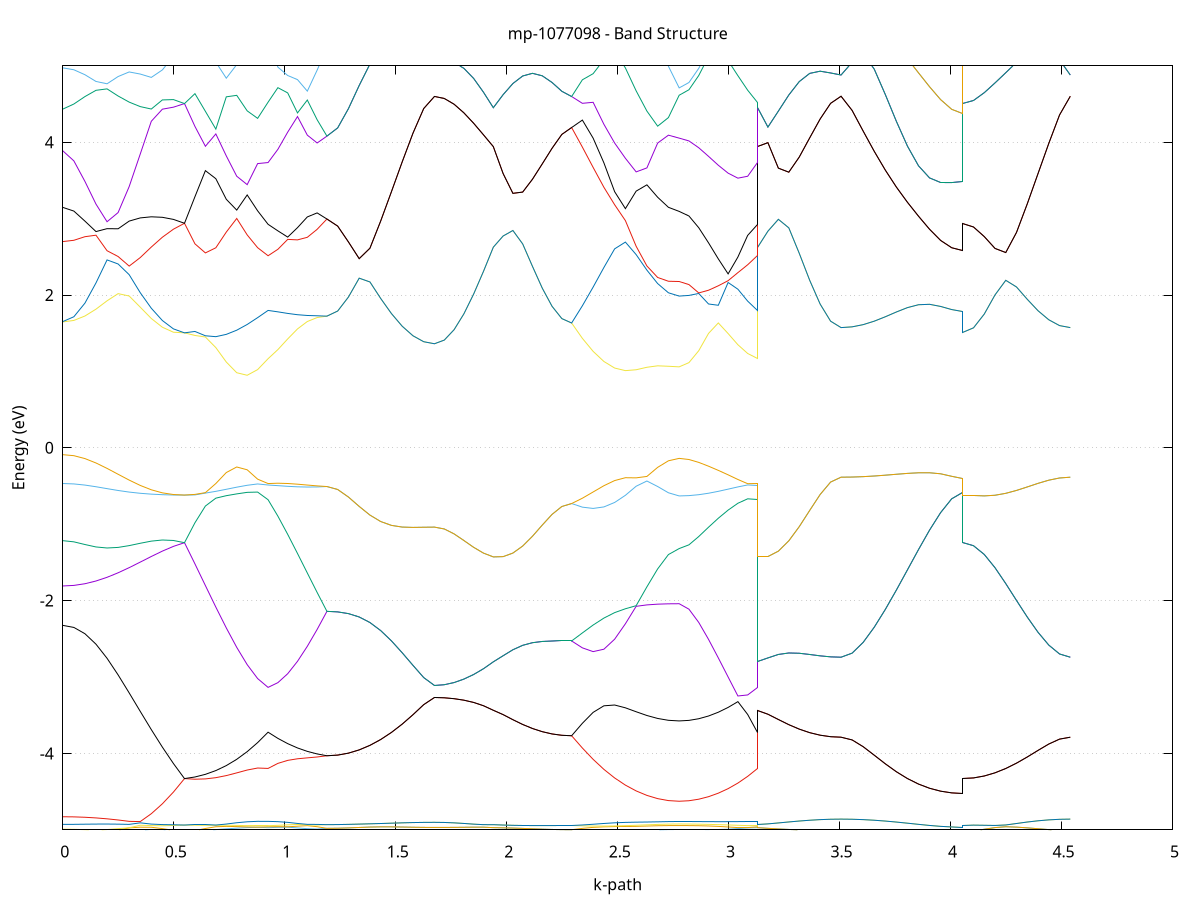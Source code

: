 set title 'mp-1077098 - Band Structure'
set xlabel 'k-path'
set ylabel 'Energy (eV)'
set grid y
set yrange [-5:5]
set terminal png size 800,600
set output 'mp-1077098_bands_gnuplot.png'
plot '-' using 1:2 with lines notitle, '-' using 1:2 with lines notitle, '-' using 1:2 with lines notitle, '-' using 1:2 with lines notitle, '-' using 1:2 with lines notitle, '-' using 1:2 with lines notitle, '-' using 1:2 with lines notitle, '-' using 1:2 with lines notitle, '-' using 1:2 with lines notitle, '-' using 1:2 with lines notitle, '-' using 1:2 with lines notitle, '-' using 1:2 with lines notitle, '-' using 1:2 with lines notitle, '-' using 1:2 with lines notitle, '-' using 1:2 with lines notitle, '-' using 1:2 with lines notitle, '-' using 1:2 with lines notitle, '-' using 1:2 with lines notitle, '-' using 1:2 with lines notitle, '-' using 1:2 with lines notitle, '-' using 1:2 with lines notitle, '-' using 1:2 with lines notitle, '-' using 1:2 with lines notitle, '-' using 1:2 with lines notitle, '-' using 1:2 with lines notitle, '-' using 1:2 with lines notitle, '-' using 1:2 with lines notitle, '-' using 1:2 with lines notitle, '-' using 1:2 with lines notitle, '-' using 1:2 with lines notitle, '-' using 1:2 with lines notitle, '-' using 1:2 with lines notitle, '-' using 1:2 with lines notitle, '-' using 1:2 with lines notitle, '-' using 1:2 with lines notitle, '-' using 1:2 with lines notitle, '-' using 1:2 with lines notitle, '-' using 1:2 with lines notitle, '-' using 1:2 with lines notitle, '-' using 1:2 with lines notitle, '-' using 1:2 with lines notitle, '-' using 1:2 with lines notitle, '-' using 1:2 with lines notitle, '-' using 1:2 with lines notitle, '-' using 1:2 with lines notitle, '-' using 1:2 with lines notitle, '-' using 1:2 with lines notitle, '-' using 1:2 with lines notitle, '-' using 1:2 with lines notitle, '-' using 1:2 with lines notitle, '-' using 1:2 with lines notitle, '-' using 1:2 with lines notitle, '-' using 1:2 with lines notitle, '-' using 1:2 with lines notitle, '-' using 1:2 with lines notitle, '-' using 1:2 with lines notitle, '-' using 1:2 with lines notitle, '-' using 1:2 with lines notitle, '-' using 1:2 with lines notitle, '-' using 1:2 with lines notitle, '-' using 1:2 with lines notitle, '-' using 1:2 with lines notitle, '-' using 1:2 with lines notitle, '-' using 1:2 with lines notitle, '-' using 1:2 with lines notitle, '-' using 1:2 with lines notitle, '-' using 1:2 with lines notitle, '-' using 1:2 with lines notitle, '-' using 1:2 with lines notitle, '-' using 1:2 with lines notitle, '-' using 1:2 with lines notitle, '-' using 1:2 with lines notitle, '-' using 1:2 with lines notitle, '-' using 1:2 with lines notitle, '-' using 1:2 with lines notitle, '-' using 1:2 with lines notitle, '-' using 1:2 with lines notitle, '-' using 1:2 with lines notitle, '-' using 1:2 with lines notitle, '-' using 1:2 with lines notitle, '-' using 1:2 with lines notitle, '-' using 1:2 with lines notitle, '-' using 1:2 with lines notitle, '-' using 1:2 with lines notitle, '-' using 1:2 with lines notitle, '-' using 1:2 with lines notitle, '-' using 1:2 with lines notitle, '-' using 1:2 with lines notitle, '-' using 1:2 with lines notitle, '-' using 1:2 with lines notitle, '-' using 1:2 with lines notitle, '-' using 1:2 with lines notitle, '-' using 1:2 with lines notitle, '-' using 1:2 with lines notitle, '-' using 1:2 with lines notitle, '-' using 1:2 with lines notitle
0.000000 -6.337732
0.049852 -6.333332
0.099703 -6.320632
0.149555 -6.301132
0.199406 -6.276832
0.249258 -6.250532
0.299110 -6.224532
0.348961 -6.200532
0.398813 -6.178432
0.448665 -6.157532
0.498516 -6.136432
0.548368 -6.114032
0.548368 -6.114032
0.595441 -6.134832
0.642513 -6.154432
0.689586 -6.171632
0.736659 -6.185232
0.783731 -6.194532
0.830804 -6.199232
0.877877 -6.198832
0.924949 -6.193232
0.924949 -6.193232
0.969144 -6.190232
1.013338 -6.183332
1.057533 -6.173032
1.101728 -6.160032
1.145922 -6.144932
1.190117 -6.128532
1.190117 -6.128532
1.238572 -6.127132
1.287028 -6.123332
1.335484 -6.117432
1.383940 -6.110532
1.432395 -6.103832
1.480851 -6.098432
1.529307 -6.095032
1.577762 -6.093532
1.626218 -6.093132
1.674674 -6.093032
1.674674 -6.093032
1.718868 -6.092132
1.763063 -6.089432
1.807258 -6.085932
1.851452 -6.082732
1.895647 -6.081332
1.939841 -6.082532
1.939841 -6.082532
1.983942 -6.090132
2.028043 -6.096632
2.072144 -6.101732
2.116245 -6.105432
2.160346 -6.107832
2.204447 -6.109232
2.248548 -6.109932
2.292649 -6.110132
2.292649 -6.110132
2.341104 -6.136232
2.389560 -6.158732
2.438016 -6.176632
2.486471 -6.189132
2.534927 -6.195832
2.583383 -6.196832
2.631839 -6.192832
2.680294 -6.185432
2.728750 -6.177832
2.777206 -6.174532
2.777206 -6.174532
2.821307 -6.174732
2.865408 -6.175132
2.909509 -6.176032
2.953610 -6.177532
2.997710 -6.179732
3.041811 -6.183032
3.085912 -6.187532
3.130013 -6.193232
3.130013 -6.082532
3.177086 -6.077132
3.224159 -6.072432
3.271231 -6.069032
3.318304 -6.066832
3.365377 -6.065832
3.412449 -6.065632
3.459522 -6.065832
3.506595 -6.065832
3.506595 -6.065832
3.556446 -6.065932
3.606298 -6.065832
3.656150 -6.064832
3.706001 -6.061932
3.755853 -6.056332
3.805704 -6.047532
3.855556 -6.035332
3.905408 -6.020032
3.955259 -6.002532
4.005111 -5.984832
4.054963 -5.974632
4.054963 -6.114032
4.103418 -6.113732
4.151874 -6.112532
4.200330 -6.110232
4.248785 -6.106432
4.297241 -6.100832
4.345697 -6.093332
4.394153 -6.084632
4.442608 -6.075632
4.491064 -6.068632
4.539520 -6.065832
e
0.000000 -5.925832
0.049852 -5.927032
0.099703 -5.930732
0.149555 -5.937432
0.199406 -5.947932
0.249258 -5.963232
0.299110 -5.983832
0.348961 -6.008732
0.398813 -6.036032
0.448665 -6.063432
0.498516 -6.089732
0.548368 -6.114032
0.548368 -6.114032
0.595441 -6.093432
0.642513 -6.074432
0.689586 -6.058032
0.736659 -6.044732
0.783731 -6.035032
0.830804 -6.029132
0.877877 -6.028232
0.924949 -6.033432
0.924949 -6.033432
0.969144 -6.046032
1.013338 -6.060832
1.057533 -6.077032
1.101728 -6.094032
1.145922 -6.111332
1.190117 -6.128532
1.190117 -6.128532
1.238572 -6.127132
1.287028 -6.123332
1.335484 -6.117432
1.383940 -6.110532
1.432395 -6.103832
1.480851 -6.098432
1.529307 -6.095032
1.577762 -6.093532
1.626218 -6.093132
1.674674 -6.093032
1.674674 -6.093032
1.718868 -6.092132
1.763063 -6.089432
1.807258 -6.085932
1.851452 -6.082732
1.895647 -6.081332
1.939841 -6.082532
1.939841 -6.082532
1.983942 -6.090132
2.028043 -6.096632
2.072144 -6.101732
2.116245 -6.105432
2.160346 -6.107832
2.204447 -6.109232
2.248548 -6.109932
2.292649 -6.110132
2.292649 -6.110132
2.341104 -6.082032
2.389560 -6.053832
2.438016 -6.028232
2.486471 -6.008132
2.534927 -5.995132
2.583383 -5.988732
2.631839 -5.986832
2.680294 -5.999232
2.728750 -6.015632
2.777206 -6.022032
2.777206 -6.022032
2.821307 -6.020632
2.865408 -6.017232
2.909509 -6.013732
2.953610 -6.012932
2.997710 -6.015832
3.041811 -6.021632
3.085912 -6.028132
3.130013 -6.033432
3.130013 -6.082532
3.177086 -6.077132
3.224159 -6.072432
3.271231 -6.069032
3.318304 -6.066832
3.365377 -6.065832
3.412449 -6.065632
3.459522 -6.065832
3.506595 -6.065832
3.506595 -6.065832
3.556446 -6.065932
3.606298 -6.065832
3.656150 -6.064832
3.706001 -6.061932
3.755853 -6.056332
3.805704 -6.047532
3.855556 -6.035332
3.905408 -6.020032
3.955259 -6.002532
4.005111 -5.984832
4.054963 -5.974632
4.054963 -6.114032
4.103418 -6.113732
4.151874 -6.112532
4.200330 -6.110232
4.248785 -6.106432
4.297241 -6.100832
4.345697 -6.093332
4.394153 -6.084632
4.442608 -6.075632
4.491064 -6.068632
4.539520 -6.065832
e
0.000000 -5.822132
0.049852 -5.821832
0.099703 -5.821032
0.149555 -5.822032
0.199406 -5.833932
0.249258 -5.844332
0.299110 -5.851832
0.348961 -5.856632
0.398813 -5.859032
0.448665 -5.859432
0.498516 -5.857932
0.548368 -5.854532
0.548368 -5.854532
0.595441 -5.865832
0.642513 -5.875132
0.689586 -5.881932
0.736659 -5.891032
0.783731 -5.911532
0.830804 -5.927932
0.877877 -5.938832
0.924949 -5.942932
0.924949 -5.942932
0.969144 -5.931932
1.013338 -5.917232
1.057533 -5.899732
1.101728 -5.881232
1.145922 -5.868932
1.190117 -5.862232
1.190117 -5.862232
1.238572 -5.867732
1.287028 -5.880832
1.335484 -5.895932
1.383940 -5.908732
1.432395 -5.916532
1.480851 -5.917532
1.529307 -5.911132
1.577762 -5.898132
1.626218 -5.880532
1.674674 -5.867032
1.674674 -5.867032
1.718868 -5.876932
1.763063 -5.891832
1.807258 -5.904432
1.851452 -5.912832
1.895647 -5.915432
1.939841 -5.911332
1.939841 -5.911332
1.983942 -5.904732
2.028043 -5.895232
2.072144 -5.883232
2.116245 -5.869332
2.160346 -5.854432
2.204447 -5.839932
2.248548 -5.828032
2.292649 -5.822932
2.292649 -5.822932
2.341104 -5.826132
2.389560 -5.827532
2.438016 -5.856832
2.486471 -5.891032
2.534927 -5.922732
2.583383 -5.951432
2.631839 -5.977032
2.680294 -5.986832
2.728750 -5.987532
2.777206 -5.987832
2.777206 -5.987832
2.821307 -5.987332
2.865408 -5.985932
2.909509 -5.982932
2.953610 -5.977832
2.997710 -5.970432
3.041811 -5.961932
3.085912 -5.952632
3.130013 -5.942932
3.130013 -5.911332
3.177086 -5.907932
3.224159 -5.904232
3.271231 -5.901032
3.318304 -5.898832
3.365377 -5.897232
3.412449 -5.895932
3.459522 -5.895132
3.506595 -5.894732
3.506595 -5.894732
3.556446 -5.894732
3.606298 -5.894332
3.656150 -5.893632
3.706001 -5.892832
3.755853 -5.892732
3.805704 -5.894532
3.855556 -5.899232
3.905408 -5.907532
3.955259 -5.919632
4.005111 -5.933832
4.054963 -5.942832
4.054963 -5.854532
4.103418 -5.855232
4.151874 -5.856432
4.200330 -5.856432
4.248785 -5.854332
4.297241 -5.850332
4.345697 -5.845832
4.394153 -5.853932
4.442608 -5.874632
4.491064 -5.889332
4.539520 -5.894732
e
0.000000 -5.812532
0.049852 -5.811132
0.099703 -5.811432
0.149555 -5.820032
0.199406 -5.819032
0.249258 -5.819132
0.299110 -5.821532
0.348961 -5.827232
0.398813 -5.834932
0.448665 -5.842732
0.498516 -5.849332
0.548368 -5.854532
0.548368 -5.854532
0.595441 -5.844532
0.642513 -5.848032
0.689586 -5.868132
0.736659 -5.886432
0.783731 -5.888632
0.830804 -5.888632
0.877877 -5.886632
0.924949 -5.882732
0.924949 -5.882732
0.969144 -5.886032
1.013338 -5.886532
1.057533 -5.883632
1.101728 -5.877432
1.145922 -5.866132
1.190117 -5.862232
1.190117 -5.862232
1.238572 -5.867732
1.287028 -5.880832
1.335484 -5.895932
1.383940 -5.908732
1.432395 -5.916532
1.480851 -5.917532
1.529307 -5.911132
1.577762 -5.898132
1.626218 -5.880532
1.674674 -5.867032
1.674674 -5.867032
1.718868 -5.876932
1.763063 -5.891832
1.807258 -5.904432
1.851452 -5.912832
1.895647 -5.915432
1.939841 -5.911332
1.939841 -5.911332
1.983942 -5.904732
2.028043 -5.895232
2.072144 -5.883232
2.116245 -5.869332
2.160346 -5.854432
2.204447 -5.839932
2.248548 -5.828032
2.292649 -5.822932
2.292649 -5.822932
2.341104 -5.820832
2.389560 -5.822432
2.438016 -5.824932
2.486471 -5.820032
2.534927 -5.822132
2.583383 -5.844732
2.631839 -5.872132
2.680294 -5.895932
2.728750 -5.911632
2.777206 -5.917132
2.777206 -5.917132
2.821307 -5.915532
2.865408 -5.911132
2.909509 -5.903932
2.953610 -5.894732
2.997710 -5.884532
3.041811 -5.876332
3.085912 -5.875332
3.130013 -5.882732
3.130013 -5.911332
3.177086 -5.907932
3.224159 -5.904232
3.271231 -5.901032
3.318304 -5.898832
3.365377 -5.897232
3.412449 -5.895932
3.459522 -5.895132
3.506595 -5.894732
3.506595 -5.894732
3.556446 -5.894732
3.606298 -5.894332
3.656150 -5.893632
3.706001 -5.892832
3.755853 -5.892732
3.805704 -5.894532
3.855556 -5.899232
3.905408 -5.907532
3.955259 -5.919632
4.005111 -5.933832
4.054963 -5.942832
4.054963 -5.854532
4.103418 -5.855232
4.151874 -5.856432
4.200330 -5.856432
4.248785 -5.854332
4.297241 -5.850332
4.345697 -5.845832
4.394153 -5.853932
4.442608 -5.874632
4.491064 -5.889332
4.539520 -5.894732
e
0.000000 -5.802632
0.049852 -5.804832
0.099703 -5.807132
0.149555 -5.801132
0.199406 -5.794232
0.249258 -5.787732
0.299110 -5.784532
0.348961 -5.785132
0.398813 -5.783232
0.448665 -5.777532
0.498516 -5.768832
0.548368 -5.757932
0.548368 -5.757932
0.595441 -5.780732
0.642513 -5.788632
0.689586 -5.776332
0.736659 -5.760032
0.783731 -5.764632
0.830804 -5.777432
0.877877 -5.791432
0.924949 -5.805532
0.924949 -5.805532
0.969144 -5.805532
1.013338 -5.804432
1.057533 -5.803132
1.101728 -5.803132
1.145922 -5.805832
1.190117 -5.809532
1.190117 -5.809532
1.238572 -5.808032
1.287028 -5.804132
1.335484 -5.798332
1.383940 -5.790432
1.432395 -5.780732
1.480851 -5.772332
1.529307 -5.781032
1.577762 -5.802932
1.626218 -5.826732
1.674674 -5.842332
1.674674 -5.842332
1.718868 -5.831032
1.763063 -5.812032
1.807258 -5.792332
1.851452 -5.773732
1.895647 -5.759432
1.939841 -5.758932
1.939841 -5.758932
1.983942 -5.758132
2.028043 -5.759932
2.072144 -5.763132
2.116245 -5.767532
2.160346 -5.772732
2.204447 -5.778432
2.248548 -5.783832
2.292649 -5.786632
2.292649 -5.786632
2.341104 -5.793932
2.389560 -5.821232
2.438016 -5.823532
2.486471 -5.819032
2.534927 -5.806532
2.583383 -5.790032
2.631839 -5.774632
2.680294 -5.758232
2.728750 -5.744832
2.777206 -5.739432
2.777206 -5.739432
2.821307 -5.739832
2.865408 -5.741832
2.909509 -5.748632
2.953610 -5.764332
2.997710 -5.785832
3.041811 -5.804632
3.085912 -5.812032
3.130013 -5.805532
3.130013 -5.758932
3.177086 -5.773532
3.224159 -5.787832
3.271231 -5.800632
3.318304 -5.811832
3.365377 -5.821132
3.412449 -5.828332
3.459522 -5.832932
3.506595 -5.834532
3.506595 -5.834532
3.556446 -5.831732
3.606298 -5.824032
3.656150 -5.813332
3.706001 -5.801632
3.755853 -5.789932
3.805704 -5.778432
3.855556 -5.766732
3.905408 -5.754732
3.955259 -5.742832
4.005111 -5.733132
4.054963 -5.729132
4.054963 -5.757932
4.103418 -5.755532
4.151874 -5.752932
4.200330 -5.760932
4.248785 -5.779332
4.297241 -5.802632
4.345697 -5.827432
4.394153 -5.839332
4.442608 -5.836732
4.491064 -5.835032
4.539520 -5.834532
e
0.000000 -5.711232
0.049852 -5.725732
0.099703 -5.743232
0.149555 -5.754732
0.199406 -5.758732
0.249258 -5.755632
0.299110 -5.760132
0.348961 -5.758532
0.398813 -5.750232
0.448665 -5.739532
0.498516 -5.745732
0.548368 -5.757932
0.548368 -5.757932
0.595441 -5.744432
0.642513 -5.743132
0.689586 -5.747032
0.736659 -5.754332
0.783731 -5.747632
0.830804 -5.740732
0.877877 -5.739232
0.924949 -5.741332
0.924949 -5.741332
0.969144 -5.742032
1.013338 -5.753032
1.057533 -5.771132
1.101728 -5.790232
1.145922 -5.805232
1.190117 -5.809532
1.190117 -5.809532
1.238572 -5.808032
1.287028 -5.804132
1.335484 -5.798332
1.383940 -5.790432
1.432395 -5.780732
1.480851 -5.772332
1.529307 -5.781032
1.577762 -5.802932
1.626218 -5.826732
1.674674 -5.842332
1.674674 -5.842332
1.718868 -5.831032
1.763063 -5.812032
1.807258 -5.792332
1.851452 -5.773732
1.895647 -5.759432
1.939841 -5.758932
1.939841 -5.758932
1.983942 -5.758132
2.028043 -5.759932
2.072144 -5.763132
2.116245 -5.767532
2.160346 -5.772732
2.204447 -5.778432
2.248548 -5.783832
2.292649 -5.786632
2.292649 -5.786632
2.341104 -5.784232
2.389560 -5.774332
2.438016 -5.778232
2.486471 -5.790932
2.534927 -5.799632
2.583383 -5.786532
2.631839 -5.761332
2.680294 -5.733332
2.728750 -5.704832
2.777206 -5.683532
2.777206 -5.683532
2.821307 -5.697832
2.865408 -5.721232
2.909509 -5.742132
2.953610 -5.755432
2.997710 -5.759532
3.041811 -5.755832
3.085912 -5.748032
3.130013 -5.741332
3.130013 -5.758932
3.177086 -5.773532
3.224159 -5.787832
3.271231 -5.800632
3.318304 -5.811832
3.365377 -5.821132
3.412449 -5.828332
3.459522 -5.832932
3.506595 -5.834532
3.506595 -5.834532
3.556446 -5.831732
3.606298 -5.824032
3.656150 -5.813332
3.706001 -5.801632
3.755853 -5.789932
3.805704 -5.778432
3.855556 -5.766732
3.905408 -5.754732
3.955259 -5.742832
4.005111 -5.733132
4.054963 -5.729132
4.054963 -5.757932
4.103418 -5.755532
4.151874 -5.752932
4.200330 -5.760932
4.248785 -5.779332
4.297241 -5.802632
4.345697 -5.827432
4.394153 -5.839332
4.442608 -5.836732
4.491064 -5.835032
4.539520 -5.834532
e
0.000000 -5.694732
0.049852 -5.681732
0.099703 -5.673132
0.149555 -5.688332
0.199406 -5.720032
0.249258 -5.746732
0.299110 -5.745832
0.348961 -5.732232
0.398813 -5.726032
0.448665 -5.733632
0.498516 -5.727532
0.548368 -5.714632
0.548368 -5.714632
0.595441 -5.718332
0.642513 -5.714932
0.689586 -5.706732
0.736659 -5.694932
0.783731 -5.695032
0.830804 -5.706632
0.877877 -5.714032
0.924949 -5.715932
0.924949 -5.715932
0.969144 -5.726832
1.013338 -5.730832
1.057533 -5.731232
1.101728 -5.731632
1.145922 -5.730932
1.190117 -5.726532
1.190117 -5.726532
1.238572 -5.724432
1.287028 -5.720832
1.335484 -5.720032
1.383940 -5.724232
1.432395 -5.733832
1.480851 -5.745532
1.529307 -5.742532
1.577762 -5.727932
1.626218 -5.713832
1.674674 -5.707632
1.674674 -5.707632
1.718868 -5.706932
1.763063 -5.705032
1.807258 -5.704032
1.851452 -5.712532
1.895647 -5.726232
1.939841 -5.730132
1.939841 -5.730132
1.983942 -5.724632
2.028043 -5.723032
2.072144 -5.723032
2.116245 -5.723132
2.160346 -5.723332
2.204447 -5.723832
2.248548 -5.724432
2.292649 -5.724832
2.292649 -5.724832
2.341104 -5.755232
2.389560 -5.768632
2.438016 -5.756732
2.486471 -5.733932
2.534927 -5.708232
2.583383 -5.682032
2.631839 -5.678032
2.680294 -5.675032
2.728750 -5.669932
2.777206 -5.667032
2.777206 -5.667032
2.821307 -5.671132
2.865408 -5.682432
2.909509 -5.695532
2.953610 -5.702732
2.997710 -5.702232
3.041811 -5.697232
3.085912 -5.702032
3.130013 -5.715932
3.130013 -5.730132
3.177086 -5.732032
3.224159 -5.731232
3.271231 -5.726232
3.318304 -5.716932
3.365377 -5.704532
3.412449 -5.691632
3.459522 -5.681232
3.506595 -5.676832
3.506595 -5.676832
3.556446 -5.679832
3.606298 -5.684132
3.656150 -5.686632
3.706001 -5.686732
3.755853 -5.685232
3.805704 -5.684032
3.855556 -5.684332
3.905408 -5.686232
3.955259 -5.688432
4.005111 -5.689232
4.054963 -5.688732
4.054963 -5.714632
4.103418 -5.716932
4.151874 -5.720832
4.200330 -5.719832
4.248785 -5.717032
4.297241 -5.716632
4.345697 -5.716132
4.394153 -5.712232
4.442608 -5.703132
4.491064 -5.689232
4.539520 -5.676832
e
0.000000 -5.672332
0.049852 -5.672132
0.099703 -5.668032
0.149555 -5.660332
0.199406 -5.658632
0.249258 -5.662732
0.299110 -5.671432
0.348961 -5.679832
0.398813 -5.676132
0.448665 -5.688232
0.498516 -5.701332
0.548368 -5.714632
0.548368 -5.714632
0.595441 -5.693832
0.642513 -5.659732
0.689586 -5.643132
0.736659 -5.658832
0.783731 -5.653332
0.830804 -5.645532
0.877877 -5.664232
0.924949 -5.679932
0.924949 -5.679932
0.969144 -5.682332
1.013338 -5.685532
1.057533 -5.691532
1.101728 -5.702532
1.145922 -5.716332
1.190117 -5.726532
1.190117 -5.726532
1.238572 -5.724432
1.287028 -5.720832
1.335484 -5.720032
1.383940 -5.724232
1.432395 -5.733832
1.480851 -5.745532
1.529307 -5.742532
1.577762 -5.727932
1.626218 -5.713832
1.674674 -5.707632
1.674674 -5.707632
1.718868 -5.706932
1.763063 -5.705032
1.807258 -5.704032
1.851452 -5.712532
1.895647 -5.726232
1.939841 -5.730132
1.939841 -5.730132
1.983942 -5.724632
2.028043 -5.723032
2.072144 -5.723032
2.116245 -5.723132
2.160346 -5.723332
2.204447 -5.723832
2.248548 -5.724432
2.292649 -5.724832
2.292649 -5.724832
2.341104 -5.692832
2.389560 -5.688432
2.438016 -5.677032
2.486471 -5.667032
2.534927 -5.670832
2.583383 -5.676832
2.631839 -5.658632
2.680294 -5.644632
2.728750 -5.650832
2.777206 -5.666932
2.777206 -5.666932
2.821307 -5.661532
2.865408 -5.658332
2.909509 -5.659432
2.953610 -5.664832
2.997710 -5.674532
3.041811 -5.687432
3.085912 -5.689432
3.130013 -5.679932
3.130013 -5.730132
3.177086 -5.732032
3.224159 -5.731232
3.271231 -5.726232
3.318304 -5.716932
3.365377 -5.704532
3.412449 -5.691632
3.459522 -5.681232
3.506595 -5.676832
3.506595 -5.676832
3.556446 -5.679832
3.606298 -5.684132
3.656150 -5.686632
3.706001 -5.686732
3.755853 -5.685232
3.805704 -5.684032
3.855556 -5.684332
3.905408 -5.686232
3.955259 -5.688432
4.005111 -5.689232
4.054963 -5.688732
4.054963 -5.714632
4.103418 -5.716932
4.151874 -5.720832
4.200330 -5.719832
4.248785 -5.717032
4.297241 -5.716632
4.345697 -5.716132
4.394153 -5.712232
4.442608 -5.703132
4.491064 -5.689232
4.539520 -5.676832
e
0.000000 -5.592932
0.049852 -5.595432
0.099703 -5.630932
0.149555 -5.653432
0.199406 -5.652832
0.249258 -5.646132
0.299110 -5.652632
0.348961 -5.663932
0.398813 -5.675132
0.448665 -5.653132
0.498516 -5.624632
0.548368 -5.598532
0.548368 -5.598532
0.595441 -5.609932
0.642513 -5.625232
0.689586 -5.626332
0.736659 -5.616532
0.783731 -5.627132
0.830804 -5.628532
0.877877 -5.612232
0.924949 -5.614432
0.924949 -5.614432
0.969144 -5.615332
1.013338 -5.622332
1.057533 -5.634532
1.101728 -5.645232
1.145922 -5.649632
1.190117 -5.649132
1.190117 -5.649132
1.238572 -5.646532
1.287028 -5.641032
1.335484 -5.638332
1.383940 -5.641332
1.432395 -5.647632
1.480851 -5.653832
1.529307 -5.658432
1.577762 -5.661132
1.626218 -5.661832
1.674674 -5.661432
1.674674 -5.661432
1.718868 -5.665232
1.763063 -5.674732
1.807258 -5.685432
1.851452 -5.686032
1.895647 -5.676932
1.939841 -5.662932
1.939841 -5.662932
1.983942 -5.650732
2.028043 -5.644232
2.072144 -5.649732
2.116245 -5.659632
2.160346 -5.670032
2.204447 -5.678832
2.248548 -5.684532
2.292649 -5.686432
2.292649 -5.686432
2.341104 -5.691432
2.389560 -5.666532
2.438016 -5.642432
2.486471 -5.635232
2.534927 -5.629332
2.583383 -5.614632
2.631839 -5.601732
2.680294 -5.600332
2.728750 -5.607832
2.777206 -5.612132
2.777206 -5.612132
2.821307 -5.613232
2.865408 -5.616332
2.909509 -5.620032
2.953610 -5.622332
2.997710 -5.622832
3.041811 -5.621332
3.085912 -5.618332
3.130013 -5.614432
3.130013 -5.662932
3.177086 -5.652532
3.224159 -5.642032
3.271231 -5.638332
3.318304 -5.641532
3.365377 -5.647432
3.412449 -5.653532
3.459522 -5.658432
3.506595 -5.660732
3.506595 -5.660732
3.556446 -5.656432
3.606298 -5.648132
3.656150 -5.639032
3.706001 -5.629932
3.755853 -5.621132
3.805704 -5.615332
3.855556 -5.622232
3.905408 -5.636932
3.955259 -5.651932
4.005111 -5.664632
4.054963 -5.670532
4.054963 -5.598532
4.103418 -5.602232
4.151874 -5.609232
4.200330 -5.613532
4.248785 -5.611632
4.297241 -5.606032
4.345697 -5.603832
4.394153 -5.610932
4.442608 -5.626632
4.491064 -5.646232
4.539520 -5.660732
e
0.000000 -5.566232
0.049852 -5.592132
0.099703 -5.602632
0.149555 -5.613632
0.199406 -5.626932
0.249258 -5.640532
0.299110 -5.636232
0.348961 -5.623632
0.398813 -5.609032
0.448665 -5.594332
0.498516 -5.586432
0.548368 -5.598532
0.548368 -5.598532
0.595441 -5.592532
0.642513 -5.593432
0.689586 -5.597032
0.736659 -5.585532
0.783731 -5.599532
0.830804 -5.608532
0.877877 -5.606332
0.924949 -5.596532
0.924949 -5.596532
0.969144 -5.582932
1.013338 -5.605332
1.057533 -5.624132
1.101728 -5.636932
1.145922 -5.644932
1.190117 -5.649132
1.190117 -5.649132
1.238572 -5.646532
1.287028 -5.641032
1.335484 -5.638332
1.383940 -5.641332
1.432395 -5.647632
1.480851 -5.653832
1.529307 -5.658432
1.577762 -5.661132
1.626218 -5.661832
1.674674 -5.661432
1.674674 -5.661432
1.718868 -5.665232
1.763063 -5.674732
1.807258 -5.685432
1.851452 -5.686032
1.895647 -5.676932
1.939841 -5.662932
1.939841 -5.662932
1.983942 -5.650732
2.028043 -5.644232
2.072144 -5.649732
2.116245 -5.659632
2.160346 -5.670032
2.204447 -5.678832
2.248548 -5.684532
2.292649 -5.686432
2.292649 -5.686432
2.341104 -5.665832
2.389560 -5.628732
2.438016 -5.620732
2.486471 -5.615932
2.534927 -5.586732
2.583383 -5.569232
2.631839 -5.582532
2.680294 -5.586332
2.728750 -5.592632
2.777206 -5.591932
2.777206 -5.591932
2.821307 -5.600732
2.865408 -5.609932
2.909509 -5.616532
2.953610 -5.620132
2.997710 -5.620132
3.041811 -5.616232
3.085912 -5.608332
3.130013 -5.596532
3.130013 -5.662932
3.177086 -5.652532
3.224159 -5.642032
3.271231 -5.638332
3.318304 -5.641532
3.365377 -5.647432
3.412449 -5.653532
3.459522 -5.658432
3.506595 -5.660732
3.506595 -5.660732
3.556446 -5.656432
3.606298 -5.648132
3.656150 -5.639032
3.706001 -5.629932
3.755853 -5.621132
3.805704 -5.615332
3.855556 -5.622232
3.905408 -5.636932
3.955259 -5.651932
4.005111 -5.664632
4.054963 -5.670532
4.054963 -5.598532
4.103418 -5.602232
4.151874 -5.609232
4.200330 -5.613532
4.248785 -5.611632
4.297241 -5.606032
4.345697 -5.603832
4.394153 -5.610932
4.442608 -5.626632
4.491064 -5.646232
4.539520 -5.660732
e
0.000000 -5.523932
0.049852 -5.510232
0.099703 -5.506632
0.149555 -5.514732
0.199406 -5.525632
0.249258 -5.532232
0.299110 -5.533232
0.348961 -5.529232
0.398813 -5.524532
0.448665 -5.529432
0.498516 -5.539232
0.548368 -5.535132
0.548368 -5.535132
0.595441 -5.536532
0.642513 -5.538132
0.689586 -5.551132
0.736659 -5.577432
0.783731 -5.561932
0.830804 -5.550932
0.877877 -5.546232
0.924949 -5.553432
0.924949 -5.553432
0.969144 -5.580732
1.013338 -5.572632
1.057533 -5.563932
1.101728 -5.555132
1.145922 -5.545532
1.190117 -5.536332
1.190117 -5.536332
1.238572 -5.538032
1.287028 -5.536832
1.335484 -5.529432
1.383940 -5.525432
1.432395 -5.529932
1.480851 -5.541732
1.529307 -5.559832
1.577762 -5.581132
1.626218 -5.600232
1.674674 -5.608832
1.674674 -5.608832
1.718868 -5.607732
1.763063 -5.605732
1.807258 -5.604232
1.851452 -5.604132
1.895647 -5.604932
1.939841 -5.606132
1.939841 -5.606132
1.983942 -5.607432
2.028043 -5.596632
2.072144 -5.572232
2.116245 -5.547132
2.160346 -5.535932
2.204447 -5.540332
2.248548 -5.546932
2.292649 -5.549532
2.292649 -5.549532
2.341104 -5.573832
2.389560 -5.598132
2.438016 -5.587132
2.486471 -5.549232
2.534927 -5.549532
2.583383 -5.557832
2.631839 -5.567932
2.680294 -5.583732
2.728750 -5.576132
2.777206 -5.567732
2.777206 -5.567732
2.821307 -5.564032
2.865408 -5.560132
2.909509 -5.551232
2.953610 -5.538232
2.997710 -5.523032
3.041811 -5.534532
3.085912 -5.544632
3.130013 -5.553432
3.130013 -5.606132
3.177086 -5.604032
3.224159 -5.599932
3.271231 -5.588632
3.318304 -5.571132
3.365377 -5.553232
3.412449 -5.539132
3.459522 -5.530932
3.506595 -5.528332
3.506595 -5.528332
3.556446 -5.530332
3.606298 -5.536132
3.656150 -5.546232
3.706001 -5.559932
3.755853 -5.575332
3.805704 -5.587832
3.855556 -5.586432
3.905408 -5.576132
3.955259 -5.565332
4.005111 -5.557432
4.054963 -5.554432
4.054963 -5.535132
4.103418 -5.531232
4.151874 -5.523632
4.200330 -5.518432
4.248785 -5.518132
4.297241 -5.522232
4.345697 -5.527332
4.394153 -5.529832
4.442608 -5.529632
4.491064 -5.528732
4.539520 -5.528332
e
0.000000 -5.493632
0.049852 -5.486732
0.099703 -5.486832
0.149555 -5.492332
0.199406 -5.492132
0.249258 -5.491232
0.299110 -5.491432
0.348961 -5.493732
0.398813 -5.496432
0.448665 -5.504032
0.498516 -5.520632
0.548368 -5.535132
0.548368 -5.535132
0.595441 -5.534632
0.642513 -5.534432
0.689586 -5.543532
0.736659 -5.548232
0.783731 -5.551032
0.830804 -5.545332
0.877877 -5.533632
0.924949 -5.526732
0.924949 -5.526732
0.969144 -5.535032
1.013338 -5.542632
1.057533 -5.545332
1.101728 -5.543132
1.145922 -5.538232
1.190117 -5.536332
1.190117 -5.536332
1.238572 -5.538032
1.287028 -5.536832
1.335484 -5.529432
1.383940 -5.525432
1.432395 -5.529932
1.480851 -5.541732
1.529307 -5.559832
1.577762 -5.581132
1.626218 -5.600232
1.674674 -5.608832
1.674674 -5.608832
1.718868 -5.607732
1.763063 -5.605732
1.807258 -5.604232
1.851452 -5.604132
1.895647 -5.604932
1.939841 -5.606132
1.939841 -5.606132
1.983942 -5.607432
2.028043 -5.596632
2.072144 -5.572232
2.116245 -5.547132
2.160346 -5.535932
2.204447 -5.540332
2.248548 -5.546932
2.292649 -5.549532
2.292649 -5.549532
2.341104 -5.526032
2.389560 -5.504832
2.438016 -5.492432
2.486471 -5.523632
2.534927 -5.532132
2.583383 -5.542032
2.631839 -5.519632
2.680294 -5.522632
2.728750 -5.549432
2.777206 -5.564632
2.777206 -5.564632
2.821307 -5.549232
2.865408 -5.518032
2.909509 -5.497032
2.953610 -5.510332
2.997710 -5.522632
3.041811 -5.508532
3.085912 -5.514432
3.130013 -5.526732
3.130013 -5.606132
3.177086 -5.604032
3.224159 -5.599932
3.271231 -5.588632
3.318304 -5.571132
3.365377 -5.553232
3.412449 -5.539132
3.459522 -5.530932
3.506595 -5.528332
3.506595 -5.528332
3.556446 -5.530332
3.606298 -5.536132
3.656150 -5.546232
3.706001 -5.559932
3.755853 -5.575332
3.805704 -5.587832
3.855556 -5.586432
3.905408 -5.576132
3.955259 -5.565332
4.005111 -5.557432
4.054963 -5.554432
4.054963 -5.535132
4.103418 -5.531232
4.151874 -5.523632
4.200330 -5.518432
4.248785 -5.518132
4.297241 -5.522232
4.345697 -5.527332
4.394153 -5.529832
4.442608 -5.529632
4.491064 -5.528732
4.539520 -5.528332
e
0.000000 -5.469032
0.049852 -5.463632
0.099703 -5.456432
0.149555 -5.434632
0.199406 -5.437232
0.249258 -5.446432
0.299110 -5.458432
0.348961 -5.472432
0.398813 -5.487732
0.448665 -5.490232
0.498516 -5.474532
0.548368 -5.454832
0.548368 -5.454832
0.595441 -5.482632
0.642513 -5.511632
0.689586 -5.512632
0.736659 -5.492332
0.783731 -5.473232
0.830804 -5.466932
0.877877 -5.497332
0.924949 -5.503832
0.924949 -5.503832
0.969144 -5.508032
1.013338 -5.510232
1.057533 -5.513032
1.101728 -5.517332
1.145922 -5.523032
1.190117 -5.527932
1.190117 -5.527932
1.238572 -5.524732
1.287028 -5.519232
1.335484 -5.511132
1.383940 -5.490932
1.432395 -5.460332
1.480851 -5.428032
1.529307 -5.400132
1.577762 -5.380832
1.626218 -5.370332
1.674674 -5.366932
1.674674 -5.366932
1.718868 -5.368932
1.763063 -5.374132
1.807258 -5.382832
1.851452 -5.397632
1.895647 -5.415032
1.939841 -5.431632
1.939841 -5.431632
1.983942 -5.443832
2.028043 -5.457532
2.072144 -5.471532
2.116245 -5.481732
2.160346 -5.477032
2.204447 -5.457032
2.248548 -5.437832
2.292649 -5.429932
2.292649 -5.429932
2.341104 -5.438932
2.389560 -5.461032
2.438016 -5.490932
2.486471 -5.489432
2.534927 -5.481732
2.583383 -5.462532
2.631839 -5.489932
2.680294 -5.487432
2.728750 -5.460132
2.777206 -5.459232
2.777206 -5.459232
2.821307 -5.467132
2.865408 -5.481332
2.909509 -5.487732
2.953610 -5.471132
2.997710 -5.483032
3.041811 -5.493232
3.085912 -5.483832
3.130013 -5.503832
3.130013 -5.431632
3.177086 -5.438532
3.224159 -5.444032
3.271231 -5.445832
3.318304 -5.442932
3.365377 -5.434532
3.412449 -5.420632
3.459522 -5.403432
3.506595 -5.392432
3.506595 -5.392432
3.556446 -5.394232
3.606298 -5.396832
3.656150 -5.396732
3.706001 -5.393732
3.755853 -5.393332
3.805704 -5.399132
3.855556 -5.407132
3.905408 -5.415332
3.955259 -5.422732
4.005111 -5.428332
4.054963 -5.430532
4.054963 -5.454832
4.103418 -5.453832
4.151874 -5.450332
4.200330 -5.443332
4.248785 -5.433232
4.297241 -5.423532
4.345697 -5.416732
4.394153 -5.410232
4.442608 -5.402632
4.491064 -5.395532
4.539520 -5.392432
e
0.000000 -5.450732
0.049852 -5.462632
0.099703 -5.445832
0.149555 -5.433632
0.199406 -5.417732
0.249258 -5.406132
0.299110 -5.398932
0.348961 -5.395532
0.398813 -5.395832
0.448665 -5.411232
0.498516 -5.433232
0.548368 -5.454832
0.548368 -5.454832
0.595441 -5.435432
0.642513 -5.424132
0.689586 -5.426032
0.736659 -5.430232
0.783731 -5.435832
0.830804 -5.466232
0.877877 -5.466832
0.924949 -5.468632
0.924949 -5.468632
0.969144 -5.465032
1.013338 -5.476732
1.057533 -5.492732
1.101728 -5.507432
1.145922 -5.520432
1.190117 -5.527932
1.190117 -5.527932
1.238572 -5.524732
1.287028 -5.519232
1.335484 -5.511132
1.383940 -5.490932
1.432395 -5.460332
1.480851 -5.428032
1.529307 -5.400132
1.577762 -5.380832
1.626218 -5.370332
1.674674 -5.366932
1.674674 -5.366932
1.718868 -5.368932
1.763063 -5.374132
1.807258 -5.382832
1.851452 -5.397632
1.895647 -5.415032
1.939841 -5.431632
1.939841 -5.431632
1.983942 -5.443832
2.028043 -5.457532
2.072144 -5.471532
2.116245 -5.481732
2.160346 -5.477032
2.204447 -5.457032
2.248548 -5.437832
2.292649 -5.429932
2.292649 -5.429932
2.341104 -5.429932
2.389560 -5.434532
2.438016 -5.436732
2.486471 -5.430432
2.534927 -5.444932
2.583383 -5.454532
2.631839 -5.445632
2.680294 -5.454832
2.728750 -5.458432
2.777206 -5.448932
2.777206 -5.448932
2.821307 -5.449832
2.865408 -5.453532
2.909509 -5.460932
2.953610 -5.468832
2.997710 -5.462632
3.041811 -5.468732
3.085912 -5.483632
3.130013 -5.468632
3.130013 -5.431632
3.177086 -5.438532
3.224159 -5.444032
3.271231 -5.445832
3.318304 -5.442932
3.365377 -5.434532
3.412449 -5.420632
3.459522 -5.403432
3.506595 -5.392432
3.506595 -5.392432
3.556446 -5.394232
3.606298 -5.396832
3.656150 -5.396732
3.706001 -5.393732
3.755853 -5.393332
3.805704 -5.399132
3.855556 -5.407132
3.905408 -5.415332
3.955259 -5.422732
4.005111 -5.428332
4.054963 -5.430532
4.054963 -5.454832
4.103418 -5.453832
4.151874 -5.450332
4.200330 -5.443332
4.248785 -5.433232
4.297241 -5.423532
4.345697 -5.416732
4.394153 -5.410232
4.442608 -5.402632
4.491064 -5.395532
4.539520 -5.392432
e
0.000000 -5.424732
0.049852 -5.415632
0.099703 -5.415232
0.149555 -5.402032
0.199406 -5.377332
0.249258 -5.377832
0.299110 -5.379932
0.348961 -5.383132
0.398813 -5.391932
0.448665 -5.396832
0.498516 -5.395432
0.548368 -5.392332
0.548368 -5.392332
0.595441 -5.403932
0.642513 -5.416332
0.689586 -5.416732
0.736659 -5.417632
0.783731 -5.420432
0.830804 -5.390832
0.877877 -5.369732
0.924949 -5.386332
0.924949 -5.386332
0.969144 -5.405932
1.013338 -5.404332
1.057533 -5.395032
1.101728 -5.387032
1.145922 -5.381632
1.190117 -5.378332
1.190117 -5.378332
1.238572 -5.377832
1.287028 -5.376132
1.335484 -5.373232
1.383940 -5.369732
1.432395 -5.366732
1.480851 -5.364032
1.529307 -5.358532
1.577762 -5.349132
1.626218 -5.339432
1.674674 -5.335432
1.674674 -5.335432
1.718868 -5.339132
1.763063 -5.351432
1.807258 -5.366532
1.851452 -5.375632
1.895647 -5.380332
1.939841 -5.383832
1.939841 -5.383832
1.983942 -5.387332
2.028043 -5.388932
2.072144 -5.388132
2.116245 -5.384932
2.160346 -5.379932
2.204447 -5.373832
2.248548 -5.367332
2.292649 -5.363532
2.292649 -5.363532
2.341104 -5.372532
2.389560 -5.396332
2.438016 -5.415232
2.486471 -5.427932
2.534927 -5.411532
2.583383 -5.425132
2.631839 -5.430232
2.680294 -5.424032
2.728750 -5.426432
2.777206 -5.425432
2.777206 -5.425432
2.821307 -5.416032
2.865408 -5.396832
2.909509 -5.378332
2.953610 -5.373032
2.997710 -5.372432
3.041811 -5.376232
3.085912 -5.381832
3.130013 -5.386332
3.130013 -5.383832
3.177086 -5.380132
3.224159 -5.372932
3.271231 -5.364932
3.318304 -5.358232
3.365377 -5.355232
3.412449 -5.357932
3.459522 -5.365132
3.506595 -5.371732
3.506595 -5.371732
3.556446 -5.370832
3.606298 -5.370232
3.656150 -5.371832
3.706001 -5.374632
3.755853 -5.373632
3.805704 -5.368032
3.855556 -5.368232
3.905408 -5.376232
3.955259 -5.386032
4.005111 -5.393332
4.054963 -5.395932
4.054963 -5.392332
4.103418 -5.393132
4.151874 -5.395132
4.200330 -5.397632
4.248785 -5.399932
4.297241 -5.398932
4.345697 -5.391432
4.394153 -5.381632
4.442608 -5.374632
4.491064 -5.371932
4.539520 -5.371732
e
0.000000 -5.415232
0.049852 -5.405932
0.099703 -5.375232
0.149555 -5.369732
0.199406 -5.366132
0.249258 -5.361032
0.299110 -5.369932
0.348961 -5.377632
0.398813 -5.379832
0.448665 -5.384432
0.498516 -5.388532
0.548368 -5.392332
0.548368 -5.392332
0.595441 -5.382532
0.642513 -5.366532
0.689586 -5.349132
0.736659 -5.359332
0.783731 -5.367432
0.830804 -5.369132
0.877877 -5.360032
0.924949 -5.368632
0.924949 -5.368632
0.969144 -5.370932
1.013338 -5.372432
1.057533 -5.373732
1.101728 -5.374832
1.145922 -5.376332
1.190117 -5.378332
1.190117 -5.378332
1.238572 -5.377832
1.287028 -5.376132
1.335484 -5.373232
1.383940 -5.369732
1.432395 -5.366732
1.480851 -5.364032
1.529307 -5.358532
1.577762 -5.349132
1.626218 -5.339432
1.674674 -5.335432
1.674674 -5.335432
1.718868 -5.339132
1.763063 -5.351432
1.807258 -5.366532
1.851452 -5.375632
1.895647 -5.380332
1.939841 -5.383832
1.939841 -5.383832
1.983942 -5.387332
2.028043 -5.388932
2.072144 -5.388132
2.116245 -5.384932
2.160346 -5.379932
2.204447 -5.373832
2.248548 -5.367332
2.292649 -5.363532
2.292649 -5.363532
2.341104 -5.363632
2.389560 -5.365632
2.438016 -5.369232
2.486471 -5.374832
2.534927 -5.395932
2.583383 -5.395032
2.631839 -5.395232
2.680294 -5.390932
2.728750 -5.393032
2.777206 -5.398832
2.777206 -5.398832
2.821307 -5.396032
2.865408 -5.387932
2.909509 -5.373232
2.953610 -5.357832
2.997710 -5.358032
3.041811 -5.360332
3.085912 -5.363832
3.130013 -5.368632
3.130013 -5.383832
3.177086 -5.380132
3.224159 -5.372932
3.271231 -5.364932
3.318304 -5.358232
3.365377 -5.355232
3.412449 -5.357932
3.459522 -5.365132
3.506595 -5.371732
3.506595 -5.371732
3.556446 -5.370832
3.606298 -5.370232
3.656150 -5.371832
3.706001 -5.374632
3.755853 -5.373632
3.805704 -5.368032
3.855556 -5.368232
3.905408 -5.376232
3.955259 -5.386032
4.005111 -5.393332
4.054963 -5.395932
4.054963 -5.392332
4.103418 -5.393132
4.151874 -5.395132
4.200330 -5.397632
4.248785 -5.399932
4.297241 -5.398932
4.345697 -5.391432
4.394153 -5.381632
4.442608 -5.374632
4.491064 -5.371932
4.539520 -5.371732
e
0.000000 -5.362032
0.049852 -5.362632
0.099703 -5.365432
0.149555 -5.356232
0.199406 -5.354832
0.249258 -5.342232
0.299110 -5.347432
0.348961 -5.363732
0.398813 -5.378332
0.448665 -5.377332
0.498516 -5.372232
0.548368 -5.364632
0.548368 -5.364632
0.595441 -5.359732
0.642513 -5.344532
0.689586 -5.337232
0.736659 -5.325632
0.783731 -5.310732
0.830804 -5.314432
0.877877 -5.346232
0.924949 -5.331032
0.924949 -5.331032
0.969144 -5.323432
1.013338 -5.318732
1.057533 -5.311132
1.101728 -5.299732
1.145922 -5.285732
1.190117 -5.271332
1.190117 -5.271332
1.238572 -5.273032
1.287028 -5.278532
1.335484 -5.288032
1.383940 -5.298032
1.432395 -5.302832
1.480851 -5.299432
1.529307 -5.291532
1.577762 -5.286232
1.626218 -5.282332
1.674674 -5.277732
1.674674 -5.277732
1.718868 -5.289432
1.763063 -5.293232
1.807258 -5.289132
1.851452 -5.282432
1.895647 -5.276232
1.939841 -5.271832
1.939841 -5.271832
1.983942 -5.269032
2.028043 -5.267232
2.072144 -5.267332
2.116245 -5.270832
2.160346 -5.279932
2.204447 -5.294432
2.248548 -5.310432
2.292649 -5.318532
2.292649 -5.318532
2.341104 -5.348832
2.389560 -5.355932
2.438016 -5.361232
2.486471 -5.373132
2.534927 -5.382232
2.583383 -5.390232
2.631839 -5.382332
2.680294 -5.372632
2.728750 -5.381032
2.777206 -5.385032
2.777206 -5.385032
2.821307 -5.383132
2.865408 -5.378232
2.909509 -5.370132
2.953610 -5.357232
2.997710 -5.344432
3.041811 -5.339632
3.085912 -5.336032
3.130013 -5.331032
3.130013 -5.271832
3.177086 -5.274032
3.224159 -5.280532
3.271231 -5.289132
3.318304 -5.297132
3.365377 -5.301532
3.412449 -5.300932
3.459522 -5.300832
3.506595 -5.303532
3.506595 -5.303532
3.556446 -5.304732
3.606298 -5.308932
3.656150 -5.315432
3.706001 -5.322332
3.755853 -5.328432
3.805704 -5.331932
3.855556 -5.328132
3.905408 -5.318632
3.955259 -5.310132
4.005111 -5.305432
4.054963 -5.304132
4.054963 -5.364632
4.103418 -5.362132
4.151874 -5.355232
4.200330 -5.345032
4.248785 -5.332532
4.297241 -5.323332
4.345697 -5.322532
4.394153 -5.320132
4.442608 -5.314532
4.491064 -5.307232
4.539520 -5.303532
e
0.000000 -5.360932
0.049852 -5.360032
0.099703 -5.356932
0.149555 -5.347432
0.199406 -5.340132
0.249258 -5.328932
0.299110 -5.314432
0.348961 -5.319332
0.398813 -5.330032
0.448665 -5.342532
0.498516 -5.354532
0.548368 -5.364632
0.548368 -5.364632
0.595441 -5.351532
0.642513 -5.333532
0.689586 -5.327432
0.736659 -5.311732
0.783731 -5.299732
0.830804 -5.305632
0.877877 -5.303332
0.924949 -5.309132
0.924949 -5.309132
0.969144 -5.294432
1.013338 -5.279332
1.057533 -5.266332
1.101728 -5.254932
1.145922 -5.258232
1.190117 -5.271332
1.190117 -5.271332
1.238572 -5.273032
1.287028 -5.278532
1.335484 -5.288032
1.383940 -5.298032
1.432395 -5.302832
1.480851 -5.299432
1.529307 -5.291532
1.577762 -5.286232
1.626218 -5.282332
1.674674 -5.277732
1.674674 -5.277732
1.718868 -5.289432
1.763063 -5.293232
1.807258 -5.289132
1.851452 -5.282432
1.895647 -5.276232
1.939841 -5.271832
1.939841 -5.271832
1.983942 -5.269032
2.028043 -5.267232
2.072144 -5.267332
2.116245 -5.270832
2.160346 -5.279932
2.204447 -5.294432
2.248548 -5.310432
2.292649 -5.318532
2.292649 -5.318532
2.341104 -5.280432
2.389560 -5.269432
2.438016 -5.282632
2.486471 -5.300232
2.534927 -5.320132
2.583383 -5.338432
2.631839 -5.355432
2.680294 -5.370332
2.728750 -5.360032
2.777206 -5.353332
2.777206 -5.353332
2.821307 -5.353432
2.865408 -5.353832
2.909509 -5.354032
2.953610 -5.343632
2.997710 -5.340132
3.041811 -5.331532
3.085912 -5.319832
3.130013 -5.309132
3.130013 -5.271832
3.177086 -5.274032
3.224159 -5.280532
3.271231 -5.289132
3.318304 -5.297132
3.365377 -5.301532
3.412449 -5.300932
3.459522 -5.300832
3.506595 -5.303532
3.506595 -5.303532
3.556446 -5.304732
3.606298 -5.308932
3.656150 -5.315432
3.706001 -5.322332
3.755853 -5.328432
3.805704 -5.331932
3.855556 -5.328132
3.905408 -5.318632
3.955259 -5.310132
4.005111 -5.305432
4.054963 -5.304132
4.054963 -5.364632
4.103418 -5.362132
4.151874 -5.355232
4.200330 -5.345032
4.248785 -5.332532
4.297241 -5.323332
4.345697 -5.322532
4.394153 -5.320132
4.442608 -5.314532
4.491064 -5.307232
4.539520 -5.303532
e
0.000000 -5.333332
0.049852 -5.333232
0.099703 -5.333132
0.149555 -5.329532
0.199406 -5.323032
0.249258 -5.316332
0.299110 -5.313832
0.348961 -5.296532
0.398813 -5.278632
0.448665 -5.273532
0.498516 -5.269132
0.548368 -5.265632
0.548368 -5.265632
0.595441 -5.281132
0.642513 -5.297732
0.689586 -5.293932
0.736659 -5.296132
0.783731 -5.298032
0.830804 -5.294832
0.877877 -5.298232
0.924949 -5.288032
0.924949 -5.288032
0.969144 -5.276932
1.013338 -5.264332
1.057533 -5.252432
1.101728 -5.248932
1.145922 -5.245032
1.190117 -5.237632
1.190117 -5.237632
1.238572 -5.239532
1.287028 -5.244232
1.335484 -5.249732
1.383940 -5.254632
1.432395 -5.258432
1.480851 -5.260732
1.529307 -5.259332
1.577762 -5.255132
1.626218 -5.261532
1.674674 -5.269632
1.674674 -5.269632
1.718868 -5.253632
1.763063 -5.237832
1.807258 -5.230432
1.851452 -5.228732
1.895647 -5.228432
1.939841 -5.228032
1.939841 -5.228032
1.983942 -5.228032
2.028043 -5.229932
2.072144 -5.233432
2.116245 -5.238232
2.160346 -5.242832
2.204447 -5.245932
2.248548 -5.247632
2.292649 -5.248132
2.292649 -5.248132
2.341104 -5.258532
2.389560 -5.254832
2.438016 -5.242232
2.486471 -5.265532
2.534927 -5.281432
2.583383 -5.290732
2.631839 -5.295832
2.680294 -5.298332
2.728750 -5.299432
2.777206 -5.299632
2.777206 -5.299632
2.821307 -5.306432
2.865408 -5.317232
2.909509 -5.327732
2.953610 -5.336032
2.997710 -5.317932
3.041811 -5.299332
3.085912 -5.290832
3.130013 -5.288032
3.130013 -5.228032
3.177086 -5.226332
3.224159 -5.221932
3.271231 -5.219332
3.318304 -5.228532
3.365377 -5.246332
3.412449 -5.264232
3.459522 -5.272232
3.506595 -5.267532
3.506595 -5.267532
3.556446 -5.269332
3.606298 -5.268432
3.656150 -5.263332
3.706001 -5.257532
3.755853 -5.255832
3.805704 -5.260432
3.855556 -5.267432
3.905408 -5.272632
3.955259 -5.274832
4.005111 -5.274732
4.054963 -5.274432
4.054963 -5.265632
4.103418 -5.272832
4.151874 -5.287232
4.200330 -5.301432
4.248785 -5.311332
4.297241 -5.311032
4.345697 -5.297432
4.394153 -5.283832
4.442608 -5.274432
4.491064 -5.269432
4.539520 -5.267532
e
0.000000 -5.330032
0.049852 -5.332132
0.099703 -5.332232
0.149555 -5.320332
0.199406 -5.305732
0.249258 -5.305332
0.299110 -5.287832
0.348961 -5.283432
0.398813 -5.278532
0.448665 -5.264432
0.498516 -5.263432
0.548368 -5.265632
0.548368 -5.265632
0.595441 -5.257932
0.642513 -5.261132
0.689586 -5.272532
0.736659 -5.271732
0.783731 -5.285832
0.830804 -5.284532
0.877877 -5.268332
0.924949 -5.252732
0.924949 -5.252732
0.969144 -5.235232
1.013338 -5.229932
1.057533 -5.235132
1.101728 -5.237432
1.145922 -5.234932
1.190117 -5.237632
1.190117 -5.237632
1.238572 -5.239532
1.287028 -5.244232
1.335484 -5.249732
1.383940 -5.254632
1.432395 -5.258432
1.480851 -5.260732
1.529307 -5.259332
1.577762 -5.255132
1.626218 -5.261532
1.674674 -5.269632
1.674674 -5.269632
1.718868 -5.253632
1.763063 -5.237832
1.807258 -5.230432
1.851452 -5.228732
1.895647 -5.228432
1.939841 -5.228032
1.939841 -5.228032
1.983942 -5.228032
2.028043 -5.229932
2.072144 -5.233432
2.116245 -5.238232
2.160346 -5.242832
2.204447 -5.245932
2.248548 -5.247632
2.292649 -5.248132
2.292649 -5.248132
2.341104 -5.234932
2.389560 -5.217532
2.438016 -5.242132
2.486471 -5.233932
2.534927 -5.238132
2.583383 -5.246632
2.631839 -5.255732
2.680294 -5.267932
2.728750 -5.281132
2.777206 -5.287132
2.777206 -5.287132
2.821307 -5.281632
2.865408 -5.273732
2.909509 -5.266532
2.953610 -5.259832
2.997710 -5.260332
3.041811 -5.259832
3.085912 -5.257132
3.130013 -5.252732
3.130013 -5.228032
3.177086 -5.226332
3.224159 -5.221932
3.271231 -5.219332
3.318304 -5.228532
3.365377 -5.246332
3.412449 -5.264232
3.459522 -5.272232
3.506595 -5.267532
3.506595 -5.267532
3.556446 -5.269332
3.606298 -5.268432
3.656150 -5.263332
3.706001 -5.257532
3.755853 -5.255832
3.805704 -5.260432
3.855556 -5.267432
3.905408 -5.272632
3.955259 -5.274832
4.005111 -5.274732
4.054963 -5.274432
4.054963 -5.265632
4.103418 -5.272832
4.151874 -5.287232
4.200330 -5.301432
4.248785 -5.311332
4.297241 -5.311032
4.345697 -5.297432
4.394153 -5.283832
4.442608 -5.274432
4.491064 -5.269432
4.539520 -5.267532
e
0.000000 -5.287532
0.049852 -5.287532
0.099703 -5.291532
0.149555 -5.297832
0.199406 -5.286832
0.249258 -5.271832
0.299110 -5.260132
0.348961 -5.256832
0.398813 -5.257632
0.448665 -5.254832
0.498516 -5.240132
0.548368 -5.224332
0.548368 -5.224332
0.595441 -5.243832
0.642513 -5.257432
0.689586 -5.262532
0.736659 -5.259432
0.783731 -5.254732
0.830804 -5.269632
0.877877 -5.259532
0.924949 -5.237032
0.924949 -5.237032
0.969144 -5.225232
1.013338 -5.213832
1.057533 -5.194132
1.101728 -5.178832
1.145922 -5.172532
1.190117 -5.166732
1.190117 -5.166732
1.238572 -5.168832
1.287028 -5.173432
1.335484 -5.178432
1.383940 -5.184132
1.432395 -5.192232
1.480851 -5.203932
1.529307 -5.217732
1.577762 -5.226732
1.626218 -5.220232
1.674674 -5.213932
1.674674 -5.213932
1.718868 -5.213532
1.763063 -5.211632
1.807258 -5.206432
1.851452 -5.200532
1.895647 -5.196232
1.939841 -5.193932
1.939841 -5.193932
1.983942 -5.194532
2.028043 -5.194732
2.072144 -5.194932
2.116245 -5.195532
2.160346 -5.196432
2.204447 -5.197332
2.248548 -5.197832
2.292649 -5.198032
2.292649 -5.198032
2.341104 -5.202332
2.389560 -5.216932
2.438016 -5.220632
2.486471 -5.229232
2.534927 -5.226432
2.583383 -5.225732
2.631839 -5.240332
2.680294 -5.250232
2.728750 -5.254332
2.777206 -5.255532
2.777206 -5.255532
2.821307 -5.255832
2.865408 -5.256632
2.909509 -5.257932
2.953610 -5.259332
2.997710 -5.253232
3.041811 -5.246932
3.085912 -5.241432
3.130013 -5.237032
3.130013 -5.193932
3.177086 -5.192932
3.224159 -5.196332
3.271231 -5.203232
3.318304 -5.206732
3.365377 -5.212632
3.412449 -5.227132
3.459522 -5.245032
3.506595 -5.257332
3.506595 -5.257332
3.556446 -5.252732
3.606298 -5.245232
3.656150 -5.239032
3.706001 -5.235532
3.755853 -5.232632
3.805704 -5.227732
3.855556 -5.221432
3.905408 -5.214432
3.955259 -5.206932
4.005111 -5.200732
4.054963 -5.198432
4.054963 -5.224332
4.103418 -5.219732
4.151874 -5.212532
4.200330 -5.209032
4.248785 -5.210932
4.297241 -5.217032
4.345697 -5.225532
4.394153 -5.234832
4.442608 -5.244332
4.491064 -5.252932
4.539520 -5.257332
e
0.000000 -5.286232
0.049852 -5.282332
0.099703 -5.273032
0.149555 -5.267832
0.199406 -5.268732
0.249258 -5.260432
0.299110 -5.256332
0.348961 -5.223732
0.398813 -5.198732
0.448665 -5.200432
0.498516 -5.210532
0.548368 -5.224332
0.548368 -5.224332
0.595441 -5.202932
0.642513 -5.182732
0.689586 -5.183832
0.736659 -5.220032
0.783731 -5.239332
0.830804 -5.226332
0.877877 -5.223132
0.924949 -5.226232
0.924949 -5.226232
0.969144 -5.206232
1.013338 -5.171132
1.057533 -5.158232
1.101728 -5.152632
1.145922 -5.158832
1.190117 -5.166732
1.190117 -5.166732
1.238572 -5.168832
1.287028 -5.173432
1.335484 -5.178432
1.383940 -5.184132
1.432395 -5.192232
1.480851 -5.203932
1.529307 -5.217732
1.577762 -5.226732
1.626218 -5.220232
1.674674 -5.213932
1.674674 -5.213932
1.718868 -5.213532
1.763063 -5.211632
1.807258 -5.206432
1.851452 -5.200532
1.895647 -5.196232
1.939841 -5.193932
1.939841 -5.193932
1.983942 -5.194532
2.028043 -5.194732
2.072144 -5.194932
2.116245 -5.195532
2.160346 -5.196432
2.204447 -5.197332
2.248548 -5.197832
2.292649 -5.198032
2.292649 -5.198032
2.341104 -5.201432
2.389560 -5.206132
2.438016 -5.195032
2.486471 -5.197932
2.534927 -5.209732
2.583383 -5.217432
2.631839 -5.208032
2.680294 -5.196732
2.728750 -5.198232
2.777206 -5.199832
2.777206 -5.199832
2.821307 -5.207032
2.865408 -5.220532
2.909509 -5.234532
2.953610 -5.245432
2.997710 -5.249532
3.041811 -5.244732
3.085912 -5.234732
3.130013 -5.226232
3.130013 -5.193932
3.177086 -5.192932
3.224159 -5.196332
3.271231 -5.203232
3.318304 -5.206732
3.365377 -5.212632
3.412449 -5.227132
3.459522 -5.245032
3.506595 -5.257332
3.506595 -5.257332
3.556446 -5.252732
3.606298 -5.245232
3.656150 -5.239032
3.706001 -5.235532
3.755853 -5.232632
3.805704 -5.227732
3.855556 -5.221432
3.905408 -5.214432
3.955259 -5.206932
4.005111 -5.200732
4.054963 -5.198432
4.054963 -5.224332
4.103418 -5.219732
4.151874 -5.212532
4.200330 -5.209032
4.248785 -5.210932
4.297241 -5.217032
4.345697 -5.225532
4.394153 -5.234832
4.442608 -5.244332
4.491064 -5.252932
4.539520 -5.257332
e
0.000000 -5.230332
0.049852 -5.232232
0.099703 -5.236232
0.149555 -5.240032
0.199406 -5.241632
0.249258 -5.230032
0.299110 -5.195932
0.348961 -5.180332
0.398813 -5.166732
0.448665 -5.157532
0.498516 -5.155532
0.548368 -5.153732
0.548368 -5.153732
0.595441 -5.160832
0.642513 -5.166332
0.689586 -5.170532
0.736659 -5.173832
0.783731 -5.175532
0.830804 -5.173532
0.877877 -5.167432
0.924949 -5.161132
0.924949 -5.161132
0.969144 -5.160032
1.013338 -5.159032
1.057533 -5.147332
1.101728 -5.150632
1.145922 -5.135732
1.190117 -5.114632
1.190117 -5.114632
1.238572 -5.115232
1.287028 -5.118432
1.335484 -5.125332
1.383940 -5.134732
1.432395 -5.143932
1.480851 -5.151132
1.529307 -5.156532
1.577762 -5.161432
1.626218 -5.166732
1.674674 -5.169832
1.674674 -5.169832
1.718868 -5.167632
1.763063 -5.160932
1.807258 -5.150332
1.851452 -5.138432
1.895647 -5.129232
1.939841 -5.126132
1.939841 -5.126132
1.983942 -5.127532
2.028043 -5.131432
2.072144 -5.137232
2.116245 -5.143432
2.160346 -5.148232
2.204447 -5.150932
2.248548 -5.152132
2.292649 -5.152432
2.292649 -5.152432
2.341104 -5.157732
2.389560 -5.159432
2.438016 -5.159432
2.486471 -5.161832
2.534927 -5.168432
2.583383 -5.177532
2.631839 -5.186432
2.680294 -5.193632
2.728750 -5.185932
2.777206 -5.181132
2.777206 -5.181132
2.821307 -5.176532
2.865408 -5.169932
2.909509 -5.165032
2.953610 -5.161632
2.997710 -5.159432
3.041811 -5.158232
3.085912 -5.158632
3.130013 -5.161132
3.130013 -5.126132
3.177086 -5.129632
3.224159 -5.137532
3.271231 -5.147832
3.318304 -5.159232
3.365377 -5.167632
3.412449 -5.169932
3.459522 -5.169432
3.506595 -5.169032
3.506595 -5.169032
3.556446 -5.169932
3.606298 -5.172732
3.656150 -5.177032
3.706001 -5.181732
3.755853 -5.185432
3.805704 -5.187332
3.855556 -5.187632
3.905408 -5.186832
3.955259 -5.184932
4.005111 -5.182332
4.054963 -5.180832
4.054963 -5.153732
4.103418 -5.154532
4.151874 -5.156332
4.200330 -5.157332
4.248785 -5.156932
4.297241 -5.156532
4.345697 -5.158732
4.394153 -5.163232
4.442608 -5.167032
4.491064 -5.168732
4.539520 -5.169032
e
0.000000 -5.219732
0.049852 -5.218732
0.099703 -5.214932
0.149555 -5.207632
0.199406 -5.198632
0.249258 -5.190332
0.299110 -5.184432
0.348961 -5.165232
0.398813 -5.160232
0.448665 -5.150532
0.498516 -5.151832
0.548368 -5.153732
0.548368 -5.153732
0.595441 -5.146632
0.642513 -5.151832
0.689586 -5.162932
0.736659 -5.150732
0.783731 -5.140532
0.830804 -5.132432
0.877877 -5.126232
0.924949 -5.122332
0.924949 -5.122332
0.969144 -5.124832
1.013338 -5.128332
1.057533 -5.121432
1.101728 -5.095032
1.145922 -5.095632
1.190117 -5.114632
1.190117 -5.114632
1.238572 -5.115232
1.287028 -5.118432
1.335484 -5.125332
1.383940 -5.134732
1.432395 -5.143932
1.480851 -5.151132
1.529307 -5.156532
1.577762 -5.161432
1.626218 -5.166732
1.674674 -5.169832
1.674674 -5.169832
1.718868 -5.167632
1.763063 -5.160932
1.807258 -5.150332
1.851452 -5.138432
1.895647 -5.129232
1.939841 -5.126132
1.939841 -5.126132
1.983942 -5.127532
2.028043 -5.131432
2.072144 -5.137232
2.116245 -5.143432
2.160346 -5.148232
2.204447 -5.150932
2.248548 -5.152132
2.292649 -5.152432
2.292649 -5.152432
2.341104 -5.147932
2.389560 -5.144432
2.438016 -5.131132
2.486471 -5.109932
2.534927 -5.108032
2.583383 -5.109832
2.631839 -5.109632
2.680294 -5.111932
2.728750 -5.117832
2.777206 -5.120732
2.777206 -5.120732
2.821307 -5.116032
2.865408 -5.108732
2.909509 -5.109232
2.953610 -5.110432
2.997710 -5.112432
3.041811 -5.115132
3.085912 -5.118432
3.130013 -5.122332
3.130013 -5.126132
3.177086 -5.129632
3.224159 -5.137532
3.271231 -5.147832
3.318304 -5.159232
3.365377 -5.167632
3.412449 -5.169932
3.459522 -5.169432
3.506595 -5.169032
3.506595 -5.169032
3.556446 -5.169932
3.606298 -5.172732
3.656150 -5.177032
3.706001 -5.181732
3.755853 -5.185432
3.805704 -5.187332
3.855556 -5.187632
3.905408 -5.186832
3.955259 -5.184932
4.005111 -5.182332
4.054963 -5.180832
4.054963 -5.153732
4.103418 -5.154532
4.151874 -5.156332
4.200330 -5.157332
4.248785 -5.156932
4.297241 -5.156532
4.345697 -5.158732
4.394153 -5.163232
4.442608 -5.167032
4.491064 -5.168732
4.539520 -5.169032
e
0.000000 -5.208332
0.049852 -5.205432
0.099703 -5.198632
0.149555 -5.190332
0.199406 -5.181832
0.249258 -5.174132
0.299110 -5.167532
0.348961 -5.155432
0.398813 -5.140832
0.448665 -5.124732
0.498516 -5.087532
0.548368 -5.053232
0.548368 -5.053232
0.595441 -5.081632
0.642513 -5.096532
0.689586 -5.084832
0.736659 -5.063832
0.783731 -5.059232
0.830804 -5.058932
0.877877 -5.056232
0.924949 -5.051032
0.924949 -5.051032
0.969144 -5.054832
1.013338 -5.058332
1.057533 -5.058632
1.101728 -5.064032
1.145922 -5.054232
1.190117 -5.045032
1.190117 -5.045032
1.238572 -5.045032
1.287028 -5.044532
1.335484 -5.043432
1.383940 -5.041932
1.432395 -5.041232
1.480851 -5.042332
1.529307 -5.046032
1.577762 -5.051932
1.626218 -5.057832
1.674674 -5.060432
1.674674 -5.060432
1.718868 -5.061132
1.763063 -5.063132
1.807258 -5.066532
1.851452 -5.071032
1.895647 -5.075832
1.939841 -5.079132
1.939841 -5.079132
1.983942 -5.079732
2.028043 -5.081432
2.072144 -5.083332
2.116245 -5.084832
2.160346 -5.086132
2.204447 -5.087332
2.248548 -5.088232
2.292649 -5.088532
2.292649 -5.088532
2.341104 -5.092232
2.389560 -5.093532
2.438016 -5.092632
2.486471 -5.102232
2.534927 -5.103132
2.583383 -5.103632
2.631839 -5.106832
2.680294 -5.108832
2.728750 -5.108132
2.777206 -5.107832
2.777206 -5.107832
2.821307 -5.107832
2.865408 -5.102032
2.909509 -5.082832
2.953610 -5.060932
2.997710 -5.041532
3.041811 -5.043732
3.085912 -5.045332
3.130013 -5.051032
3.130013 -5.079132
3.177086 -5.082332
3.224159 -5.088232
3.271231 -5.095932
3.318304 -5.102432
3.365377 -5.105832
3.412449 -5.106832
3.459522 -5.106732
3.506595 -5.106532
3.506595 -5.106532
3.556446 -5.107832
3.606298 -5.111232
3.656150 -5.115032
3.706001 -5.117732
3.755853 -5.118432
3.805704 -5.117332
3.855556 -5.115632
3.905408 -5.114732
3.955259 -5.115832
4.005111 -5.118532
4.054963 -5.120232
4.054963 -5.053232
4.103418 -5.062232
4.151874 -5.076832
4.200330 -5.091132
4.248785 -5.104032
4.297241 -5.114032
4.345697 -5.118732
4.394153 -5.117832
4.442608 -5.113632
4.491064 -5.108732
4.539520 -5.106532
e
0.000000 -5.161032
0.049852 -5.158632
0.099703 -5.150632
0.149555 -5.136732
0.199406 -5.128732
0.249258 -5.129732
0.299110 -5.133132
0.348961 -5.137532
0.398813 -5.120532
0.448665 -5.087132
0.498516 -5.058032
0.548368 -5.053232
0.548368 -5.053232
0.595441 -5.043232
0.642513 -5.048432
0.689586 -5.053632
0.736659 -5.057332
0.783731 -5.043632
0.830804 -5.029032
0.877877 -5.022432
0.924949 -5.023832
0.924949 -5.023832
0.969144 -5.030832
1.013338 -5.040532
1.057533 -5.052632
1.101728 -5.054932
1.145922 -5.048632
1.190117 -5.045032
1.190117 -5.045032
1.238572 -5.045032
1.287028 -5.044532
1.335484 -5.043432
1.383940 -5.041932
1.432395 -5.041232
1.480851 -5.042332
1.529307 -5.046032
1.577762 -5.051932
1.626218 -5.057832
1.674674 -5.060432
1.674674 -5.060432
1.718868 -5.061132
1.763063 -5.063132
1.807258 -5.066532
1.851452 -5.071032
1.895647 -5.075832
1.939841 -5.079132
1.939841 -5.079132
1.983942 -5.079732
2.028043 -5.081432
2.072144 -5.083332
2.116245 -5.084832
2.160346 -5.086132
2.204447 -5.087332
2.248548 -5.088232
2.292649 -5.088532
2.292649 -5.088532
2.341104 -5.084532
2.389560 -5.084932
2.438016 -5.092132
2.486471 -5.083332
2.534927 -5.059532
2.583383 -5.037032
2.631839 -5.024732
2.680294 -5.021432
2.728750 -5.022232
2.777206 -5.022932
2.777206 -5.022932
2.821307 -5.024132
2.865408 -5.027432
2.909509 -5.032232
2.953610 -5.037332
2.997710 -5.041032
3.041811 -5.028232
3.085912 -5.023732
3.130013 -5.023832
3.130013 -5.079132
3.177086 -5.082332
3.224159 -5.088232
3.271231 -5.095932
3.318304 -5.102432
3.365377 -5.105832
3.412449 -5.106832
3.459522 -5.106732
3.506595 -5.106532
3.506595 -5.106532
3.556446 -5.107832
3.606298 -5.111232
3.656150 -5.115032
3.706001 -5.117732
3.755853 -5.118432
3.805704 -5.117332
3.855556 -5.115632
3.905408 -5.114732
3.955259 -5.115832
4.005111 -5.118532
4.054963 -5.120232
4.054963 -5.053232
4.103418 -5.062232
4.151874 -5.076832
4.200330 -5.091132
4.248785 -5.104032
4.297241 -5.114032
4.345697 -5.118732
4.394153 -5.117832
4.442608 -5.113632
4.491064 -5.108732
4.539520 -5.106532
e
0.000000 -5.116932
0.049852 -5.117132
0.099703 -5.117332
0.149555 -5.114832
0.199406 -5.094632
0.249258 -5.054232
0.299110 -5.017332
0.348961 -5.003532
0.398813 -4.995232
0.448665 -4.995332
0.498516 -5.012232
0.548368 -5.025032
0.548368 -5.025032
0.595441 -5.017932
0.642513 -5.007832
0.689586 -4.997532
0.736659 -4.987732
0.783731 -4.979032
0.830804 -4.971432
0.877877 -4.967332
0.924949 -4.972532
0.924949 -4.972532
0.969144 -4.967932
1.013338 -4.966032
1.057533 -4.975632
1.101728 -4.985532
1.145922 -4.990632
1.190117 -4.981232
1.190117 -4.981232
1.238572 -4.979732
1.287028 -4.975432
1.335484 -4.969732
1.383940 -4.964532
1.432395 -4.961632
1.480851 -4.961832
1.529307 -4.964132
1.577762 -4.966832
1.626218 -4.968832
1.674674 -4.969432
1.674674 -4.969432
1.718868 -4.969332
1.763063 -4.968632
1.807258 -4.967332
1.851452 -4.965732
1.895647 -4.966132
1.939841 -4.972132
1.939841 -4.972132
1.983942 -4.974532
2.028043 -4.977832
2.072144 -4.982132
2.116245 -4.986932
2.160346 -4.991732
2.204447 -4.995732
2.248548 -4.998332
2.292649 -4.999232
2.292649 -4.999232
2.341104 -5.017632
2.389560 -5.030332
2.438016 -5.032232
2.486471 -5.027132
2.534927 -5.019632
2.583383 -5.012132
2.631839 -5.005532
2.680294 -5.000532
2.728750 -4.997332
2.777206 -4.996332
2.777206 -4.996332
2.821307 -4.996432
2.865408 -4.996732
2.909509 -4.996932
2.953610 -4.996232
2.997710 -4.992832
3.041811 -4.984132
3.085912 -4.976132
3.130013 -4.972532
3.130013 -4.972132
3.177086 -4.980932
3.224159 -4.989132
3.271231 -4.995732
3.318304 -5.000932
3.365377 -5.004932
3.412449 -5.008032
3.459522 -5.009932
3.506595 -5.010632
3.506595 -5.010632
3.556446 -5.010432
3.606298 -5.010132
3.656150 -5.010432
3.706001 -5.011932
3.755853 -5.014932
3.805704 -5.019732
3.855556 -5.025932
3.905408 -5.032732
3.955259 -5.039132
4.005111 -5.043532
4.054963 -5.045032
4.054963 -5.025032
4.103418 -5.013732
4.151874 -4.993132
4.200330 -4.971432
4.248785 -4.960332
4.297241 -4.965332
4.345697 -4.974932
4.394153 -4.986232
4.442608 -4.997732
4.491064 -5.006932
4.539520 -5.010632
e
0.000000 -5.021432
0.049852 -5.019832
0.099703 -5.014932
0.149555 -5.007132
0.199406 -5.006432
0.249258 -5.003632
0.299110 -4.974932
0.348961 -4.966132
0.398813 -4.967132
0.448665 -4.984632
0.498516 -5.007232
0.548368 -5.025032
0.548368 -5.025032
0.595441 -5.011232
0.642513 -4.983032
0.689586 -4.960432
0.736659 -4.955532
0.783731 -4.958332
0.830804 -4.962532
0.877877 -4.965232
0.924949 -4.961232
0.924949 -4.961232
0.969144 -4.959532
1.013338 -4.961032
1.057533 -4.953132
1.101728 -4.945832
1.145922 -4.959832
1.190117 -4.981232
1.190117 -4.981232
1.238572 -4.979732
1.287028 -4.975432
1.335484 -4.969732
1.383940 -4.964532
1.432395 -4.961632
1.480851 -4.961832
1.529307 -4.964132
1.577762 -4.966832
1.626218 -4.968832
1.674674 -4.969432
1.674674 -4.969432
1.718868 -4.969332
1.763063 -4.968632
1.807258 -4.967332
1.851452 -4.965732
1.895647 -4.966132
1.939841 -4.972132
1.939841 -4.972132
1.983942 -4.974532
2.028043 -4.977832
2.072144 -4.982132
2.116245 -4.986932
2.160346 -4.991732
2.204447 -4.995732
2.248548 -4.998332
2.292649 -4.999232
2.292649 -4.999232
2.341104 -4.981532
2.389560 -4.968532
2.438016 -4.961332
2.486471 -4.958132
2.534927 -4.956832
2.583383 -4.955032
2.631839 -4.951132
2.680294 -4.947132
2.728750 -4.945232
2.777206 -4.944932
2.777206 -4.944932
2.821307 -4.945332
2.865408 -4.946932
2.909509 -4.950232
2.953610 -4.955832
2.997710 -4.963432
3.041811 -4.971432
3.085912 -4.971332
3.130013 -4.961232
3.130013 -4.972132
3.177086 -4.980932
3.224159 -4.989132
3.271231 -4.995732
3.318304 -5.000932
3.365377 -5.004932
3.412449 -5.008032
3.459522 -5.009932
3.506595 -5.010632
3.506595 -5.010632
3.556446 -5.010432
3.606298 -5.010132
3.656150 -5.010432
3.706001 -5.011932
3.755853 -5.014932
3.805704 -5.019732
3.855556 -5.025932
3.905408 -5.032732
3.955259 -5.039132
4.005111 -5.043532
4.054963 -5.045032
4.054963 -5.025032
4.103418 -5.013732
4.151874 -4.993132
4.200330 -4.971432
4.248785 -4.960332
4.297241 -4.965332
4.345697 -4.974932
4.394153 -4.986232
4.442608 -4.997732
4.491064 -5.006932
4.539520 -5.010632
e
0.000000 -4.992032
0.049852 -4.993832
0.099703 -4.998232
0.149555 -5.003332
0.199406 -4.996832
0.249258 -4.985332
0.299110 -4.974132
0.348961 -4.940432
0.398813 -4.945432
0.448665 -4.947532
0.498516 -4.943632
0.548368 -4.938232
0.548368 -4.938232
0.595441 -4.939932
0.642513 -4.941832
0.689586 -4.940132
0.736659 -4.940532
0.783731 -4.943032
0.830804 -4.945332
0.877877 -4.946532
0.924949 -4.946532
0.924949 -4.946532
0.969144 -4.941732
1.013338 -4.935232
1.057533 -4.930732
1.101728 -4.936132
1.145922 -4.938132
1.190117 -4.933032
1.190117 -4.933032
1.238572 -4.931932
1.287028 -4.929132
1.335484 -4.925632
1.383940 -4.921932
1.432395 -4.918032
1.480851 -4.913632
1.529307 -4.909232
1.577762 -4.905632
1.626218 -4.903232
1.674674 -4.902432
1.674674 -4.902432
1.718868 -4.904232
1.763063 -4.909432
1.807258 -4.917232
1.851452 -4.926232
1.895647 -4.933032
1.939841 -4.933332
1.939841 -4.933332
1.983942 -4.937932
2.028043 -4.941632
2.072144 -4.943832
2.116245 -4.944832
2.160346 -4.944932
2.204447 -4.944632
2.248548 -4.944232
2.292649 -4.944132
2.292649 -4.944132
2.341104 -4.948832
2.389560 -4.951232
2.438016 -4.951432
2.486471 -4.949532
2.534927 -4.945932
2.583383 -4.940932
2.631839 -4.935232
2.680294 -4.929832
2.728750 -4.925732
2.777206 -4.924232
2.777206 -4.924232
2.821307 -4.924832
2.865408 -4.926532
2.909509 -4.929232
2.953610 -4.932732
2.997710 -4.936932
3.041811 -4.941332
3.085912 -4.945232
3.130013 -4.946532
3.130013 -4.933332
3.177086 -4.922832
3.224159 -4.910532
3.271231 -4.897632
3.318304 -4.885532
3.365377 -4.875132
3.412449 -4.867132
3.459522 -4.862132
3.506595 -4.860432
3.506595 -4.860432
3.556446 -4.862132
3.606298 -4.867032
3.656150 -4.875132
3.706001 -4.885932
3.755853 -4.899032
3.805704 -4.913732
3.855556 -4.928932
3.905408 -4.943332
3.955259 -4.955232
4.005111 -4.963032
4.054963 -4.965732
4.054963 -4.938232
4.103418 -4.939032
4.151874 -4.941132
4.200330 -4.943532
4.248785 -4.937132
4.297241 -4.917832
4.345697 -4.898532
4.394153 -4.882332
4.442608 -4.870332
4.491064 -4.862932
4.539520 -4.860432
e
0.000000 -4.929632
0.049852 -4.928832
0.099703 -4.926932
0.149555 -4.925332
0.199406 -4.924932
0.249258 -4.926432
0.299110 -4.929332
0.348961 -4.909232
0.398813 -4.925432
0.448665 -4.932032
0.498516 -4.934432
0.548368 -4.938232
0.548368 -4.938232
0.595441 -4.937332
0.642513 -4.937332
0.689586 -4.938432
0.736659 -4.925032
0.783731 -4.907832
0.830804 -4.895432
0.877877 -4.889432
0.924949 -4.889932
0.924949 -4.889932
0.969144 -4.893732
1.013338 -4.902832
1.057533 -4.917232
1.101728 -4.929032
1.145922 -4.929832
1.190117 -4.933032
1.190117 -4.933032
1.238572 -4.931932
1.287028 -4.929132
1.335484 -4.925632
1.383940 -4.921932
1.432395 -4.918032
1.480851 -4.913632
1.529307 -4.909232
1.577762 -4.905632
1.626218 -4.903232
1.674674 -4.902432
1.674674 -4.902432
1.718868 -4.904232
1.763063 -4.909432
1.807258 -4.917232
1.851452 -4.926232
1.895647 -4.933032
1.939841 -4.933332
1.939841 -4.933332
1.983942 -4.937932
2.028043 -4.941632
2.072144 -4.943832
2.116245 -4.944832
2.160346 -4.944932
2.204447 -4.944632
2.248548 -4.944232
2.292649 -4.944132
2.292649 -4.944132
2.341104 -4.937132
2.389560 -4.927732
2.438016 -4.917432
2.486471 -4.908832
2.534927 -4.903232
2.583383 -4.900332
2.631839 -4.898532
2.680294 -4.895932
2.728750 -4.892832
2.777206 -4.891432
2.777206 -4.891432
2.821307 -4.891832
2.865408 -4.892732
2.909509 -4.893632
2.953610 -4.894032
2.997710 -4.893832
3.041811 -4.893032
3.085912 -4.891732
3.130013 -4.889932
3.130013 -4.933332
3.177086 -4.922832
3.224159 -4.910532
3.271231 -4.897632
3.318304 -4.885532
3.365377 -4.875132
3.412449 -4.867132
3.459522 -4.862132
3.506595 -4.860432
3.506595 -4.860432
3.556446 -4.862132
3.606298 -4.867032
3.656150 -4.875132
3.706001 -4.885932
3.755853 -4.899032
3.805704 -4.913732
3.855556 -4.928932
3.905408 -4.943332
3.955259 -4.955232
4.005111 -4.963032
4.054963 -4.965732
4.054963 -4.938232
4.103418 -4.939032
4.151874 -4.941132
4.200330 -4.943532
4.248785 -4.937132
4.297241 -4.917832
4.345697 -4.898532
4.394153 -4.882332
4.442608 -4.870332
4.491064 -4.862932
4.539520 -4.860432
e
0.000000 -4.829432
0.049852 -4.831132
0.099703 -4.836232
0.149555 -4.844732
0.199406 -4.856632
0.249258 -4.871732
0.299110 -4.889732
0.348961 -4.892932
0.398813 -4.789532
0.448665 -4.660032
0.498516 -4.506332
0.548368 -4.329932
0.548368 -4.329932
0.595441 -4.338132
0.642513 -4.334032
0.689586 -4.317932
0.736659 -4.290732
0.783731 -4.255232
0.830804 -4.217932
0.877877 -4.191632
0.924949 -4.196832
0.924949 -4.196832
0.969144 -4.130832
1.013338 -4.091432
1.057533 -4.070632
1.101728 -4.058532
1.145922 -4.047032
1.190117 -4.030932
1.190117 -4.030932
1.238572 -4.022432
1.287028 -3.996832
1.335484 -3.954332
1.383940 -3.894732
1.432395 -3.818432
1.480851 -3.725532
1.529307 -3.616832
1.577762 -3.493832
1.626218 -3.361732
1.674674 -3.268232
1.674674 -3.268232
1.718868 -3.272232
1.763063 -3.283932
1.807258 -3.303432
1.851452 -3.333232
1.895647 -3.376332
1.939841 -3.435632
1.939841 -3.435632
1.983942 -3.492432
2.028043 -3.559032
2.072144 -3.621432
2.116245 -3.674332
2.160346 -3.715832
2.204447 -3.745432
2.248548 -3.763132
2.292649 -3.769032
2.292649 -3.769032
2.341104 -3.929732
2.389560 -4.077932
2.438016 -4.209132
2.486471 -4.321632
2.534927 -4.415432
2.583383 -4.491232
2.631839 -4.549932
2.680294 -4.592232
2.728750 -4.617932
2.777206 -4.626532
2.777206 -4.626532
2.821307 -4.619832
2.865408 -4.599832
2.909509 -4.566832
2.953610 -4.520832
2.997710 -4.461632
3.041811 -4.388532
3.085912 -4.300632
3.130013 -4.196832
3.130013 -3.435632
3.177086 -3.487332
3.224159 -3.556432
3.271231 -3.624032
3.318304 -3.682432
3.365377 -3.728732
3.412449 -3.761832
3.459522 -3.781632
3.506595 -3.788132
3.506595 -3.788132
3.556446 -3.823732
3.606298 -3.912332
3.656150 -4.023532
3.706001 -4.136432
3.755853 -4.240232
3.805704 -4.329332
3.855556 -4.401632
3.905408 -4.456532
3.955259 -4.494632
4.005111 -4.516932
4.054963 -4.524232
4.054963 -4.329932
4.103418 -4.321332
4.151874 -4.295932
4.200330 -4.254332
4.248785 -4.197732
4.297241 -4.127732
4.345697 -4.047132
4.394153 -3.960732
4.442608 -3.877632
4.491064 -3.813232
4.539520 -3.788132
e
0.000000 -2.324032
0.049852 -2.351132
0.099703 -2.433432
0.149555 -2.570632
0.199406 -2.755132
0.249258 -2.972632
0.299110 -3.208332
0.348961 -3.449932
0.398813 -3.688632
0.448665 -3.917832
0.498516 -4.132832
0.548368 -4.329932
0.548368 -4.329932
0.595441 -4.308932
0.642513 -4.274332
0.689586 -4.225032
0.736659 -4.159832
0.783731 -4.077532
0.830804 -3.977332
0.877877 -3.858932
0.924949 -3.722632
0.924949 -3.722632
0.969144 -3.803532
1.013338 -3.872332
1.057533 -3.928832
1.101728 -3.973532
1.145922 -4.007132
1.190117 -4.030932
1.190117 -4.030932
1.238572 -4.022432
1.287028 -3.996832
1.335484 -3.954332
1.383940 -3.894732
1.432395 -3.818432
1.480851 -3.725532
1.529307 -3.616832
1.577762 -3.493832
1.626218 -3.361732
1.674674 -3.268232
1.674674 -3.268232
1.718868 -3.272232
1.763063 -3.283932
1.807258 -3.303432
1.851452 -3.333232
1.895647 -3.376332
1.939841 -3.435632
1.939841 -3.435632
1.983942 -3.492432
2.028043 -3.559032
2.072144 -3.621432
2.116245 -3.674332
2.160346 -3.715832
2.204447 -3.745432
2.248548 -3.763132
2.292649 -3.769032
2.292649 -3.769032
2.341104 -3.606132
2.389560 -3.463132
2.438016 -3.377232
2.486471 -3.366732
2.534927 -3.403432
2.583383 -3.454932
2.631839 -3.504032
2.680294 -3.542632
2.728750 -3.566932
2.777206 -3.575132
2.777206 -3.575132
2.821307 -3.567932
2.865408 -3.546332
2.909509 -3.510632
2.953610 -3.461132
2.997710 -3.398332
3.041811 -3.322632
3.085912 -3.490732
3.130013 -3.722632
3.130013 -3.435632
3.177086 -3.487332
3.224159 -3.556432
3.271231 -3.624032
3.318304 -3.682432
3.365377 -3.728732
3.412449 -3.761832
3.459522 -3.781632
3.506595 -3.788132
3.506595 -3.788132
3.556446 -3.823732
3.606298 -3.912332
3.656150 -4.023532
3.706001 -4.136432
3.755853 -4.240232
3.805704 -4.329332
3.855556 -4.401632
3.905408 -4.456532
3.955259 -4.494632
4.005111 -4.516932
4.054963 -4.524232
4.054963 -4.329932
4.103418 -4.321332
4.151874 -4.295932
4.200330 -4.254332
4.248785 -4.197732
4.297241 -4.127732
4.345697 -4.047132
4.394153 -3.960732
4.442608 -3.877632
4.491064 -3.813232
4.539520 -3.788132
e
0.000000 -1.808432
0.049852 -1.801032
0.099703 -1.779132
0.149555 -1.743332
0.199406 -1.694932
0.249258 -1.635832
0.299110 -1.568432
0.348961 -1.495932
0.398813 -1.422332
0.448665 -1.352132
0.498516 -1.290032
0.548368 -1.241832
0.548368 -1.241832
0.595441 -1.519432
0.642513 -1.803132
0.689586 -2.084932
0.736659 -2.357332
0.783731 -2.612032
0.830804 -2.838332
0.877877 -3.020332
0.924949 -3.135932
0.924949 -3.135932
0.969144 -3.073932
1.013338 -2.957132
1.057533 -2.794732
1.101728 -2.598332
1.145922 -2.377932
1.190117 -2.140732
1.190117 -2.140732
1.238572 -2.147632
1.287028 -2.170232
1.335484 -2.214432
1.383940 -2.287132
1.432395 -2.392432
1.480851 -2.527432
1.529307 -2.682932
1.577762 -2.847432
1.626218 -3.007732
1.674674 -3.111132
1.674674 -3.111132
1.718868 -3.101132
1.763063 -3.072632
1.807258 -3.027332
1.851452 -2.966732
1.895647 -2.891332
1.939841 -2.801432
1.939841 -2.801432
1.983942 -2.721832
2.028043 -2.643332
2.072144 -2.585332
2.116245 -2.551032
2.160346 -2.534832
2.204447 -2.529132
2.248548 -2.528032
2.292649 -2.528032
2.292649 -2.528032
2.341104 -2.618432
2.389560 -2.667732
2.438016 -2.636432
2.486471 -2.505132
2.534927 -2.303232
2.583383 -2.074732
2.631839 -2.056232
2.680294 -2.046532
2.728750 -2.042032
2.777206 -2.040732
2.777206 -2.040732
2.821307 -2.112332
2.865408 -2.285732
2.909509 -2.507432
2.953610 -2.750032
2.997710 -2.999732
3.041811 -3.248432
3.085912 -3.234932
3.130013 -3.135932
3.130013 -2.801432
3.177086 -2.750332
3.224159 -2.704932
3.271231 -2.685532
3.318304 -2.689332
3.365377 -2.705232
3.412449 -2.723132
3.459522 -2.736332
3.506595 -2.741032
3.506595 -2.741032
3.556446 -2.687932
3.606298 -2.546532
3.656150 -2.348432
3.706001 -2.115732
3.755853 -1.862232
3.805704 -1.597832
3.855556 -1.332132
3.905408 -1.077032
3.955259 -0.848032
4.005111 -0.667332
4.054963 -0.583632
4.054963 -1.241832
4.103418 -1.281332
4.151874 -1.395932
4.200330 -1.569432
4.248785 -1.777532
4.297241 -1.998432
4.345697 -2.215432
4.394153 -2.415032
4.442608 -2.582332
4.491064 -2.698532
4.539520 -2.741032
e
0.000000 -1.215232
0.049852 -1.230632
0.099703 -1.265732
0.149555 -1.297632
0.199406 -1.311232
0.249258 -1.303632
0.299110 -1.280132
0.348961 -1.249432
0.398813 -1.221432
0.448665 -1.206632
0.498516 -1.212832
0.548368 -1.241832
0.548368 -1.241832
0.595441 -0.980932
0.642513 -0.761932
0.689586 -0.658932
0.736659 -0.626532
0.783731 -0.602932
0.830804 -0.582832
0.877877 -0.579232
0.924949 -0.679332
0.924949 -0.679332
0.969144 -0.894432
1.013338 -1.132532
1.057533 -1.383132
1.101728 -1.638332
1.145922 -1.892632
1.190117 -2.140732
1.190117 -2.140732
1.238572 -2.147632
1.287028 -2.170232
1.335484 -2.214432
1.383940 -2.287132
1.432395 -2.392432
1.480851 -2.527432
1.529307 -2.682932
1.577762 -2.847432
1.626218 -3.007732
1.674674 -3.111132
1.674674 -3.111132
1.718868 -3.101132
1.763063 -3.072632
1.807258 -3.027332
1.851452 -2.966732
1.895647 -2.891332
1.939841 -2.801432
1.939841 -2.801432
1.983942 -2.721832
2.028043 -2.643332
2.072144 -2.585332
2.116245 -2.551032
2.160346 -2.534832
2.204447 -2.529132
2.248548 -2.528032
2.292649 -2.528032
2.292649 -2.528032
2.341104 -2.423132
2.389560 -2.319732
2.438016 -2.228832
2.486471 -2.157332
2.534927 -2.106832
2.583383 -2.066432
2.631839 -1.819532
2.680294 -1.585032
2.728750 -1.397332
2.777206 -1.318732
2.777206 -1.318732
2.821307 -1.269732
2.865408 -1.161132
2.909509 -1.039032
2.953610 -0.921632
2.997710 -0.815332
3.041811 -0.725632
3.085912 -0.667432
3.130013 -0.679332
3.130013 -2.801432
3.177086 -2.750332
3.224159 -2.704932
3.271231 -2.685532
3.318304 -2.689332
3.365377 -2.705232
3.412449 -2.723132
3.459522 -2.736332
3.506595 -2.741032
3.506595 -2.741032
3.556446 -2.687932
3.606298 -2.546532
3.656150 -2.348432
3.706001 -2.115732
3.755853 -1.862232
3.805704 -1.597832
3.855556 -1.332132
3.905408 -1.077032
3.955259 -0.848032
4.005111 -0.667332
4.054963 -0.583632
4.054963 -1.241832
4.103418 -1.281332
4.151874 -1.395932
4.200330 -1.569432
4.248785 -1.777532
4.297241 -1.998432
4.345697 -2.215432
4.394153 -2.415032
4.442608 -2.582332
4.491064 -2.698532
4.539520 -2.741032
e
0.000000 -0.467232
0.049852 -0.472632
0.099703 -0.487632
0.149555 -0.509432
0.199406 -0.534232
0.249258 -0.558432
0.299110 -0.579232
0.348961 -0.595132
0.398813 -0.606232
0.448665 -0.613432
0.498516 -0.617832
0.548368 -0.618632
0.548368 -0.618632
0.595441 -0.616332
0.642513 -0.592632
0.689586 -0.569632
0.736659 -0.542832
0.783731 -0.515132
0.830804 -0.490332
0.877877 -0.472932
0.924949 -0.486732
0.924949 -0.486732
0.969144 -0.495132
1.013338 -0.503932
1.057533 -0.510432
1.101728 -0.513332
1.145922 -0.512132
1.190117 -0.506832
1.190117 -0.506832
1.238572 -0.545432
1.287028 -0.644232
1.335484 -0.767032
1.383940 -0.880632
1.432395 -0.965132
1.480851 -1.015332
1.529307 -1.037332
1.577762 -1.041832
1.626218 -1.039632
1.674674 -1.037932
1.674674 -1.037932
1.718868 -1.062032
1.763063 -1.126632
1.807258 -1.213532
1.851452 -1.303032
1.895647 -1.378432
1.939841 -1.428032
1.939841 -1.428032
1.983942 -1.424332
2.028043 -1.377532
2.072144 -1.285732
2.116245 -1.157532
2.160346 -1.011132
2.204447 -0.871332
2.248548 -0.767932
2.292649 -0.729232
2.292649 -0.729232
2.341104 -0.776532
2.389560 -0.793332
2.438016 -0.773632
2.486471 -0.715132
2.534927 -0.621532
2.583383 -0.502832
2.631839 -0.434432
2.680294 -0.506432
2.728750 -0.588232
2.777206 -0.629732
2.777206 -0.629732
2.821307 -0.625632
2.865408 -0.613632
2.909509 -0.594432
2.953610 -0.569532
2.997710 -0.540932
3.041811 -0.511732
3.085912 -0.485832
3.130013 -0.486732
3.130013 -1.428032
3.177086 -1.423032
3.224159 -1.352732
3.271231 -1.217232
3.318304 -1.031532
3.365377 -0.819332
3.412449 -0.610932
3.459522 -0.448232
3.506595 -0.384432
3.506595 -0.384432
3.556446 -0.382632
3.606298 -0.377332
3.656150 -0.368932
3.706001 -0.358132
3.755853 -0.346132
3.805704 -0.334732
3.855556 -0.326732
3.905408 -0.326432
3.955259 -0.339932
4.005111 -0.372732
4.054963 -0.403032
4.054963 -0.618632
4.103418 -0.623832
4.151874 -0.629232
4.200330 -0.620732
4.248785 -0.595632
4.297241 -0.557632
4.345697 -0.512032
4.394153 -0.465132
4.442608 -0.423632
4.491064 -0.394732
4.539520 -0.384432
e
0.000000 -0.089532
0.049852 -0.102732
0.099703 -0.140632
0.149555 -0.198332
0.199406 -0.269232
0.249258 -0.346132
0.299110 -0.422432
0.348961 -0.492132
0.398813 -0.549332
0.448665 -0.589432
0.498516 -0.611332
0.548368 -0.618632
0.548368 -0.618632
0.595441 -0.609632
0.642513 -0.586632
0.689586 -0.467332
0.736659 -0.323632
0.783731 -0.250732
0.830804 -0.287532
0.877877 -0.410032
0.924949 -0.467732
0.924949 -0.467732
0.969144 -0.463232
1.013338 -0.467032
1.057533 -0.476032
1.101728 -0.487232
1.145922 -0.498132
1.190117 -0.506832
1.190117 -0.506832
1.238572 -0.545432
1.287028 -0.644232
1.335484 -0.767032
1.383940 -0.880632
1.432395 -0.965132
1.480851 -1.015332
1.529307 -1.037332
1.577762 -1.041832
1.626218 -1.039632
1.674674 -1.037932
1.674674 -1.037932
1.718868 -1.062032
1.763063 -1.126632
1.807258 -1.213532
1.851452 -1.303032
1.895647 -1.378432
1.939841 -1.428032
1.939841 -1.428032
1.983942 -1.424332
2.028043 -1.377532
2.072144 -1.285732
2.116245 -1.157532
2.160346 -1.011132
2.204447 -0.871332
2.248548 -0.767932
2.292649 -0.729232
2.292649 -0.729232
2.341104 -0.659732
2.389560 -0.577932
2.438016 -0.495932
2.486471 -0.428732
2.534927 -0.391232
2.583383 -0.393132
2.631839 -0.374332
2.680294 -0.255732
2.728750 -0.169832
2.777206 -0.138132
2.777206 -0.138132
2.821307 -0.152932
2.865408 -0.190732
2.909509 -0.240432
2.953610 -0.295232
2.997710 -0.353432
3.041811 -0.414332
3.085912 -0.469532
3.130013 -0.467732
3.130013 -1.428032
3.177086 -1.423032
3.224159 -1.352732
3.271231 -1.217232
3.318304 -1.031532
3.365377 -0.819332
3.412449 -0.610932
3.459522 -0.448232
3.506595 -0.384432
3.506595 -0.384432
3.556446 -0.382632
3.606298 -0.377332
3.656150 -0.368932
3.706001 -0.358132
3.755853 -0.346132
3.805704 -0.334732
3.855556 -0.326732
3.905408 -0.326432
3.955259 -0.339932
4.005111 -0.372732
4.054963 -0.403032
4.054963 -0.618632
4.103418 -0.623832
4.151874 -0.629232
4.200330 -0.620732
4.248785 -0.595632
4.297241 -0.557632
4.345697 -0.512032
4.394153 -0.465132
4.442608 -0.423632
4.491064 -0.394732
4.539520 -0.384432
e
0.000000 1.647768
0.049852 1.667668
0.099703 1.725568
0.149555 1.815268
0.199406 1.924468
0.249258 2.018468
0.299110 1.987468
0.348961 1.841368
0.398813 1.693068
0.448665 1.578768
0.498516 1.513368
0.548368 1.505168
0.548368 1.505168
0.595441 1.470868
0.642513 1.450768
0.689586 1.311868
0.736659 1.123268
0.783731 0.983268
0.830804 0.949868
0.877877 1.023968
0.924949 1.166568
0.924949 1.166568
0.969144 1.285968
1.013338 1.425368
1.057533 1.556568
1.101728 1.653368
1.145922 1.705268
1.190117 1.723868
1.190117 1.723868
1.238572 1.790668
1.287028 1.973868
1.335484 2.220968
1.383940 2.171268
1.432395 1.955268
1.480851 1.757368
1.529307 1.591968
1.577762 1.466968
1.626218 1.388968
1.674674 1.362368
1.674674 1.362368
1.718868 1.410168
1.763063 1.546268
1.807258 1.753968
1.851452 2.014568
1.895647 2.311068
1.939841 2.626568
1.939841 2.626568
1.983942 2.772868
2.028043 2.845068
2.072144 2.669168
2.116245 2.375468
2.160346 2.090468
2.204447 1.852868
2.248548 1.691768
2.292649 1.634068
2.292649 1.634068
2.341104 1.433068
2.389560 1.262668
2.438016 1.130368
2.486471 1.044468
2.534927 1.010568
2.583383 1.022068
2.631839 1.054468
2.680294 1.073568
2.728750 1.067668
2.777206 1.059968
2.777206 1.059968
2.821307 1.115568
2.865408 1.271268
2.909509 1.497768
2.953610 1.634868
2.997710 1.495968
3.041811 1.349468
3.085912 1.234968
3.130013 1.166568
3.130013 2.626568
3.177086 2.835968
3.224159 2.991368
3.271231 2.879368
3.318304 2.545868
3.365377 2.192768
3.412449 1.881768
3.459522 1.657968
3.506595 1.573868
3.506595 1.573868
3.556446 1.583668
3.606298 1.612568
3.656150 1.657968
3.706001 1.715568
3.755853 1.778168
3.805704 1.835368
3.855556 1.873168
3.905408 1.878768
3.955259 1.850868
4.005111 1.809968
4.054963 1.790368
4.054963 1.505168
4.103418 1.570768
4.151874 1.750868
4.200330 2.001768
4.248785 2.192968
4.297241 2.105268
4.345697 1.944168
4.394153 1.794668
4.442608 1.676268
4.491064 1.600068
4.539520 1.573868
e
0.000000 1.652768
0.049852 1.715868
0.099703 1.893868
0.149555 2.158668
0.199406 2.459868
0.249258 2.406668
0.299110 2.266468
0.348961 2.030968
0.398813 1.827368
0.448665 1.666568
0.498516 1.557068
0.548368 1.505168
0.548368 1.505168
0.595441 1.523468
0.642513 1.466868
0.689586 1.455068
0.736659 1.485268
0.783731 1.539768
0.830804 1.614768
0.877877 1.704268
0.924949 1.798668
0.924949 1.798668
0.969144 1.780168
1.013338 1.759468
1.057533 1.742568
1.101728 1.732568
1.145922 1.728468
1.190117 1.723868
1.190117 1.723868
1.238572 1.790668
1.287028 1.973868
1.335484 2.220968
1.383940 2.171268
1.432395 1.955268
1.480851 1.757368
1.529307 1.591968
1.577762 1.466968
1.626218 1.388968
1.674674 1.362368
1.674674 1.362368
1.718868 1.410168
1.763063 1.546268
1.807258 1.753968
1.851452 2.014568
1.895647 2.311068
1.939841 2.626568
1.939841 2.626568
1.983942 2.772868
2.028043 2.845068
2.072144 2.669168
2.116245 2.375468
2.160346 2.090468
2.204447 1.852868
2.248548 1.691768
2.292649 1.634068
2.292649 1.634068
2.341104 1.859468
2.389560 2.104168
2.438016 2.360568
2.486471 2.604768
2.534927 2.693268
2.583383 2.529268
2.631839 2.325968
2.680294 2.150068
2.728750 2.029668
2.777206 1.986468
2.777206 1.986468
2.821307 1.995068
2.865408 2.020668
2.909509 1.882968
2.953610 1.866168
2.997710 2.164268
3.041811 2.076368
3.085912 1.920268
3.130013 1.798668
3.130013 2.626568
3.177086 2.835968
3.224159 2.991368
3.271231 2.879368
3.318304 2.545868
3.365377 2.192768
3.412449 1.881768
3.459522 1.657968
3.506595 1.573868
3.506595 1.573868
3.556446 1.583668
3.606298 1.612568
3.656150 1.657968
3.706001 1.715568
3.755853 1.778168
3.805704 1.835368
3.855556 1.873168
3.905408 1.878768
3.955259 1.850868
4.005111 1.809968
4.054963 1.790368
4.054963 1.505168
4.103418 1.570768
4.151874 1.750868
4.200330 2.001768
4.248785 2.192968
4.297241 2.105268
4.345697 1.944168
4.394153 1.794668
4.442608 1.676268
4.491064 1.600068
4.539520 1.573868
e
0.000000 2.699968
0.049852 2.716868
0.099703 2.763768
0.149555 2.783468
0.199406 2.580268
0.249258 2.504368
0.299110 2.379168
0.348961 2.490468
0.398813 2.628368
0.448665 2.756768
0.498516 2.862068
0.548368 2.939568
0.548368 2.939568
0.595441 2.670368
0.642513 2.551668
0.689586 2.618768
0.736659 2.824068
0.783731 3.002568
0.830804 2.787368
0.877877 2.620068
0.924949 2.514568
0.924949 2.514568
0.969144 2.598868
1.013338 2.728568
1.057533 2.722168
1.101728 2.755868
1.145922 2.860168
1.190117 2.995268
1.190117 2.995268
1.238572 2.902568
1.287028 2.695268
1.335484 2.476468
1.383940 2.613268
1.432395 2.969368
1.480851 3.353468
1.529307 3.743368
1.577762 4.118468
1.626218 4.441568
1.674674 4.599868
1.674674 4.599868
1.718868 4.573268
1.763063 4.497968
1.807258 4.385068
1.851452 4.247668
1.895647 4.096968
1.939841 3.942868
1.939841 3.942868
1.983942 3.590568
2.028043 3.331368
2.072144 3.347968
2.116245 3.516168
2.160346 3.716968
2.204447 3.920968
2.248548 4.102868
2.292649 4.192968
2.292649 4.192968
2.341104 3.936768
2.389560 3.670968
2.438016 3.410768
2.486471 3.182068
2.534927 2.974468
2.583383 2.638468
2.631839 2.380568
2.680294 2.229868
2.728750 2.180668
2.777206 2.177168
2.777206 2.177168
2.821307 2.136768
2.865408 2.027868
2.909509 2.063068
2.953610 2.121268
2.997710 2.188268
3.041811 2.293568
3.085912 2.396568
3.130013 2.514568
3.130013 3.942868
3.177086 3.994668
3.224159 3.661168
3.271231 3.608468
3.318304 3.806568
3.365377 4.057568
3.412449 4.304768
3.459522 4.509468
3.506595 4.602568
3.506595 4.602568
3.556446 4.417068
3.606298 4.145968
3.656150 3.881468
3.706001 3.635768
3.755853 3.413568
3.805704 3.214568
3.855556 3.032468
3.905408 2.861268
3.955259 2.714968
4.005111 2.619268
4.054963 2.586668
4.054963 2.939568
4.103418 2.890968
4.151874 2.765368
4.200330 2.610368
4.248785 2.556368
4.297241 2.820468
4.345697 3.194268
4.394153 3.590368
4.442608 3.985268
4.491064 4.357368
4.539520 4.602568
e
0.000000 3.147568
0.049852 3.099168
0.099703 2.967768
0.149555 2.830968
0.199406 2.868968
0.249258 2.867368
0.299110 2.968068
0.348961 3.009768
0.398813 3.024268
0.448665 3.017668
0.498516 2.990368
0.548368 2.939568
0.548368 2.939568
0.595441 3.287568
0.642513 3.628568
0.689586 3.522968
0.736659 3.253568
0.783731 3.112068
0.830804 3.310468
0.877877 3.102668
0.924949 2.926068
0.924949 2.926068
0.969144 2.840268
1.013338 2.758668
1.057533 2.882368
1.101728 3.022368
1.145922 3.075268
1.190117 2.995268
1.190117 2.995268
1.238572 2.902568
1.287028 2.695268
1.335484 2.476468
1.383940 2.613268
1.432395 2.969368
1.480851 3.353468
1.529307 3.743368
1.577762 4.118468
1.626218 4.441568
1.674674 4.599868
1.674674 4.599868
1.718868 4.573268
1.763063 4.497968
1.807258 4.385068
1.851452 4.247668
1.895647 4.096968
1.939841 3.942868
1.939841 3.942868
1.983942 3.590568
2.028043 3.331368
2.072144 3.347968
2.116245 3.516168
2.160346 3.716968
2.204447 3.920968
2.248548 4.102868
2.292649 4.192968
2.292649 4.192968
2.341104 4.290468
2.389560 4.054068
2.438016 3.730868
2.486471 3.353068
2.534927 3.131268
2.583383 3.360368
2.631839 3.442568
2.680294 3.280268
2.728750 3.148668
2.777206 3.095068
2.777206 3.095068
2.821307 3.034668
2.865408 2.881468
2.909509 2.683368
2.953610 2.473368
2.997710 2.277068
3.041811 2.497668
3.085912 2.781168
3.130013 2.926068
3.130013 3.942868
3.177086 3.994668
3.224159 3.661168
3.271231 3.608468
3.318304 3.806568
3.365377 4.057568
3.412449 4.304768
3.459522 4.509468
3.506595 4.602568
3.506595 4.602568
3.556446 4.417068
3.606298 4.145968
3.656150 3.881468
3.706001 3.635768
3.755853 3.413568
3.805704 3.214568
3.855556 3.032468
3.905408 2.861268
3.955259 2.714968
4.005111 2.619268
4.054963 2.586668
4.054963 2.939568
4.103418 2.890968
4.151874 2.765368
4.200330 2.610368
4.248785 2.556368
4.297241 2.820468
4.345697 3.194268
4.394153 3.590368
4.442608 3.985268
4.491064 4.357368
4.539520 4.602568
e
0.000000 3.888268
0.049852 3.756368
0.099703 3.487668
0.149555 3.190568
0.199406 2.959768
0.249258 3.080068
0.299110 3.420068
0.348961 3.845568
0.398813 4.274768
0.448665 4.433068
0.498516 4.459368
0.548368 4.506468
0.548368 4.506468
0.595441 4.207368
0.642513 3.947468
0.689586 4.109168
0.736659 3.821768
0.783731 3.555368
0.830804 3.445368
0.877877 3.720868
0.924949 3.734468
0.924949 3.734468
0.969144 3.907668
1.013338 4.132368
1.057533 4.336668
1.101728 4.093268
1.145922 3.990768
1.190117 4.080468
1.190117 4.080468
1.238572 4.188268
1.287028 4.440068
1.335484 4.743468
1.383940 5.023868
1.432395 5.181768
1.480851 5.240868
1.529307 5.257768
1.577762 5.234268
1.626218 5.158968
1.674674 5.090868
1.674674 5.090868
1.718868 5.080968
1.763063 5.045368
1.807258 4.967768
1.851452 4.834568
1.895647 4.654368
1.939841 4.452468
1.939841 4.452468
1.983942 4.623068
2.028043 4.769068
2.072144 4.867668
2.116245 4.902468
2.160346 4.870168
2.204447 4.782668
2.248548 4.667268
2.292649 4.598668
2.292649 4.598668
2.341104 4.509868
2.389560 4.523268
2.438016 4.235668
2.486471 3.989968
2.534927 3.790268
2.583383 3.612268
2.631839 3.664568
2.680294 3.989668
2.728750 4.092868
2.777206 4.054268
2.777206 4.054268
2.821307 4.017468
2.865408 3.928168
2.909509 3.815468
2.953610 3.698968
2.997710 3.595668
3.041811 3.530168
3.085912 3.555068
3.130013 3.734468
3.130013 4.452468
3.177086 4.198668
3.224159 4.407868
3.271231 4.618668
3.318304 4.794568
3.365377 4.901668
3.412449 4.930368
3.459522 4.907268
3.506595 4.880268
3.506595 4.880268
3.556446 5.046568
3.606298 5.160068
3.656150 4.957368
3.706001 4.625068
3.755853 4.273968
3.805704 3.949868
3.855556 3.691868
3.905408 3.533168
3.955259 3.473168
4.005111 3.472368
4.054963 3.480468
4.054963 4.506468
4.103418 4.547068
4.151874 4.649068
4.200330 4.776968
4.248785 4.910668
4.297241 5.046368
4.345697 5.183768
4.394153 5.304268
4.442608 5.288568
4.491064 5.078868
4.539520 4.880268
e
0.000000 4.433968
0.049852 4.500668
0.099703 4.597968
0.149555 4.680068
0.199406 4.698868
0.249258 4.605568
0.299110 4.525668
0.348961 4.466868
0.398813 4.435068
0.448665 4.554268
0.498516 4.558668
0.548368 4.506468
0.548368 4.506468
0.595441 4.636368
0.642513 4.404868
0.689586 4.172468
0.736659 4.594768
0.783731 4.614268
0.830804 4.411268
0.877877 4.312868
0.924949 4.524668
0.924949 4.524668
0.969144 4.714668
1.013338 4.646168
1.057533 4.384168
1.101728 4.552868
1.145922 4.295468
1.190117 4.080468
1.190117 4.080468
1.238572 4.188268
1.287028 4.440068
1.335484 4.743468
1.383940 5.023868
1.432395 5.181768
1.480851 5.240868
1.529307 5.257768
1.577762 5.234268
1.626218 5.158968
1.674674 5.090868
1.674674 5.090868
1.718868 5.080968
1.763063 5.045368
1.807258 4.967768
1.851452 4.834568
1.895647 4.654368
1.939841 4.452468
1.939841 4.452468
1.983942 4.623068
2.028043 4.769068
2.072144 4.867668
2.116245 4.902468
2.160346 4.870168
2.204447 4.782668
2.248548 4.667268
2.292649 4.598668
2.292649 4.598668
2.341104 4.817768
2.389560 4.897868
2.438016 5.081268
2.486471 5.191468
2.534927 4.973168
2.583383 4.673068
2.631839 4.408068
2.680294 4.210668
2.728750 4.323168
2.777206 4.615768
2.777206 4.615768
2.821307 4.687468
2.865408 4.873768
2.909509 5.122368
2.953610 5.248468
2.997710 5.068868
3.041811 4.871668
3.085912 4.681368
3.130013 4.524668
3.130013 4.452468
3.177086 4.198668
3.224159 4.407868
3.271231 4.618668
3.318304 4.794568
3.365377 4.901668
3.412449 4.930368
3.459522 4.907268
3.506595 4.880268
3.506595 4.880268
3.556446 5.046568
3.606298 5.160068
3.656150 4.957368
3.706001 4.625068
3.755853 4.273968
3.805704 3.949868
3.855556 3.691868
3.905408 3.533168
3.955259 3.473168
4.005111 3.472368
4.054963 3.480468
4.054963 4.506468
4.103418 4.547068
4.151874 4.649068
4.200330 4.776968
4.248785 4.910668
4.297241 5.046368
4.345697 5.183768
4.394153 5.304268
4.442608 5.288568
4.491064 5.078868
4.539520 4.880268
e
0.000000 4.974368
0.049852 4.949168
0.099703 4.884268
0.149555 4.795868
0.199406 4.765668
0.249258 4.860368
0.299110 4.920468
0.348961 4.893068
0.398813 4.849068
0.448665 4.946968
0.498516 5.126068
0.548368 5.192868
0.548368 5.192868
0.595441 5.040868
0.642513 5.145168
0.689586 5.048768
0.736659 4.838768
0.783731 5.016368
0.830804 5.356468
0.877877 5.450968
0.924949 5.323568
0.924949 5.323568
0.969144 4.983568
1.013338 4.873668
1.057533 4.819868
1.101728 4.669268
1.145922 4.943568
1.190117 5.234968
1.190117 5.234968
1.238572 5.241168
1.287028 5.261068
1.335484 5.301768
1.383940 5.396868
1.432395 5.621168
1.480851 5.926768
1.529307 6.222368
1.577762 6.235168
1.626218 6.114668
1.674674 6.064068
1.674674 6.064068
1.718868 6.027768
1.763063 5.931668
1.807258 5.823068
1.851452 5.751168
1.895647 5.727068
1.939841 5.732068
1.939841 5.732068
1.983942 5.793868
2.028043 5.830868
2.072144 5.823968
2.116245 5.771468
2.160346 5.706068
2.204447 5.650168
2.248548 5.613868
2.292649 5.601468
2.292649 5.601468
2.341104 5.121168
2.389560 5.036268
2.438016 5.239768
2.486471 5.411568
2.534927 5.529168
2.583383 5.568268
2.631839 5.497068
2.680294 5.289568
2.728750 4.995468
2.777206 4.711768
2.777206 4.711768
2.821307 4.782568
2.865408 4.967468
2.909509 5.210468
2.953610 5.386768
2.997710 5.599968
3.041811 5.638668
3.085912 5.508968
3.130013 5.323568
3.130013 5.732068
3.177086 5.654768
3.224159 5.573668
3.271231 5.511268
3.318304 5.490668
3.365377 5.536468
3.412449 5.639268
3.459522 5.742268
3.506595 5.785468
3.506595 5.785468
3.556446 5.707168
3.606298 5.621968
3.656150 5.640368
3.706001 5.472768
3.755853 5.280668
3.805704 5.093568
3.855556 4.908868
3.905408 4.726568
3.955259 4.558168
4.005111 4.431168
4.054963 4.382168
4.054963 5.192868
4.103418 5.217768
4.151874 5.291268
4.200330 5.404968
4.248785 5.533868
4.297241 5.636868
4.345697 5.672768
4.394153 5.629968
4.442608 5.624468
4.491064 5.726368
4.539520 5.785468
e
0.000000 5.076468
0.049852 5.082068
0.099703 5.084668
0.149555 5.071368
0.199406 5.046468
0.249258 5.020868
0.299110 5.004168
0.348961 5.002968
0.398813 5.022168
0.448665 5.063968
0.498516 5.190368
0.548368 5.192868
0.548368 5.192868
0.595441 5.506268
0.642513 5.670468
0.689586 5.843468
0.736659 6.098368
0.783731 6.268168
0.830804 6.251368
0.877877 6.169468
0.924949 6.005768
0.924949 6.005768
0.969144 5.686468
1.013338 5.413368
1.057533 5.380668
1.101728 5.581268
1.145922 5.530468
1.190117 5.234968
1.190117 5.234968
1.238572 5.241168
1.287028 5.261068
1.335484 5.301768
1.383940 5.396868
1.432395 5.621168
1.480851 5.926768
1.529307 6.222368
1.577762 6.235168
1.626218 6.114668
1.674674 6.064068
1.674674 6.064068
1.718868 6.027768
1.763063 5.931668
1.807258 5.823068
1.851452 5.751168
1.895647 5.727068
1.939841 5.732068
1.939841 5.732068
1.983942 5.793868
2.028043 5.830868
2.072144 5.823968
2.116245 5.771468
2.160346 5.706068
2.204447 5.650168
2.248548 5.613868
2.292649 5.601468
2.292649 5.601468
2.341104 6.126768
2.389560 6.182368
2.438016 5.855468
2.486471 5.650468
2.534927 5.797968
2.583383 6.062468
2.631839 5.985668
2.680294 5.867468
2.728750 5.817968
2.777206 5.804268
2.777206 5.804268
2.821307 5.759368
2.865408 5.646168
2.909509 5.509268
2.953610 5.602168
2.997710 5.925768
3.041811 6.213468
3.085912 6.177768
3.130013 6.005768
3.130013 5.732068
3.177086 5.654768
3.224159 5.573668
3.271231 5.511268
3.318304 5.490668
3.365377 5.536468
3.412449 5.639268
3.459522 5.742268
3.506595 5.785468
3.506595 5.785468
3.556446 5.707168
3.606298 5.621968
3.656150 5.640368
3.706001 5.472768
3.755853 5.280668
3.805704 5.093568
3.855556 4.908868
3.905408 4.726568
3.955259 4.558168
4.005111 4.431168
4.054963 4.382168
4.054963 5.192868
4.103418 5.217768
4.151874 5.291268
4.200330 5.404968
4.248785 5.533868
4.297241 5.636868
4.345697 5.672768
4.394153 5.629968
4.442608 5.624468
4.491064 5.726368
4.539520 5.785468
e
0.000000 5.289168
0.049852 5.336268
0.099703 5.379668
0.149555 5.336768
0.199406 5.262368
0.249258 5.191468
0.299110 5.177168
0.348961 5.261768
0.398813 5.360968
0.448665 5.421468
0.498516 5.558568
0.548368 5.971568
0.548368 5.971568
0.595441 5.764368
0.642513 5.826168
0.689586 6.104068
0.736659 6.274368
0.783731 6.282568
0.830804 6.279668
0.877877 6.423868
0.924949 6.738668
0.924949 6.738668
0.969144 6.575268
1.013338 6.360568
1.057533 6.104568
1.101728 5.823368
1.145922 5.842468
1.190117 6.126968
1.190117 6.126968
1.238572 6.136968
1.287028 6.166468
1.335484 6.214268
1.383940 6.277168
1.432395 6.345268
1.480851 6.391868
1.529307 6.371168
1.577762 6.513068
1.626218 6.737268
1.674674 6.878468
1.674674 6.878468
1.718868 6.742268
1.763063 6.640368
1.807258 6.582568
1.851452 6.524168
1.895647 6.441168
1.939841 6.335768
1.939841 6.335768
1.983942 6.220268
2.028043 6.135068
2.072144 6.118868
2.116245 6.188868
2.160346 6.316068
2.204447 6.469268
2.248548 6.615668
2.292649 6.689268
2.292649 6.689268
2.341104 6.481668
2.389560 6.626068
2.438016 6.708268
2.486471 6.594368
2.534927 6.410968
2.583383 6.188568
2.631839 6.318768
2.680294 6.402368
2.728750 6.396268
2.777206 6.391768
2.777206 6.391768
2.821307 6.437768
2.865408 6.548268
2.909509 6.653668
2.953610 6.465568
2.997710 6.337868
3.041811 6.384668
3.085912 6.581968
3.130013 6.738668
3.130013 6.335768
3.177086 6.351368
3.224159 6.375768
3.271231 6.391068
3.318304 6.388368
3.365377 6.361868
3.412449 6.308868
3.459522 6.243768
3.506595 6.211868
3.506595 6.211868
3.556446 6.160768
3.606298 5.990568
3.656150 5.900368
3.706001 6.021768
3.755853 6.017168
3.805704 5.868568
3.855556 5.684668
3.905408 5.523968
3.955259 5.407368
4.005111 5.338568
4.054963 5.316068
4.054963 5.971568
4.103418 5.979668
4.151874 6.004468
4.200330 6.046768
4.248785 6.107868
4.297241 6.183868
4.345697 6.252068
4.394153 6.280068
4.442608 6.270568
4.491064 6.237068
4.539520 6.211868
e
0.000000 5.611868
0.049852 5.623868
0.099703 5.746168
0.149555 6.023168
0.199406 6.360668
0.249258 6.694268
0.299110 6.968068
0.348961 7.140868
0.398813 7.229668
0.448665 6.949968
0.498516 6.462368
0.548368 5.971568
0.548368 5.971568
0.595441 6.193468
0.642513 6.404068
0.689586 6.578868
0.736659 6.687168
0.783731 6.768668
0.830804 6.835668
0.877877 6.841368
0.924949 6.817668
0.924949 6.817668
0.969144 7.106868
1.013338 7.233168
1.057533 7.021668
1.101728 6.727268
1.145922 6.424468
1.190117 6.126968
1.190117 6.126968
1.238572 6.136968
1.287028 6.166468
1.335484 6.214268
1.383940 6.277168
1.432395 6.345268
1.480851 6.391868
1.529307 6.371168
1.577762 6.513068
1.626218 6.737268
1.674674 6.878468
1.674674 6.878468
1.718868 6.742268
1.763063 6.640368
1.807258 6.582568
1.851452 6.524168
1.895647 6.441168
1.939841 6.335768
1.939841 6.335768
1.983942 6.220268
2.028043 6.135068
2.072144 6.118868
2.116245 6.188868
2.160346 6.316068
2.204447 6.469268
2.248548 6.615668
2.292649 6.689268
2.292649 6.689268
2.341104 6.791268
2.389560 6.826768
2.438016 6.739268
2.486471 6.661068
2.534927 6.593168
2.583383 6.540268
2.631839 6.529768
2.680294 6.705168
2.728750 6.955668
2.777206 7.080868
2.777206 7.080868
2.821307 6.994568
2.865408 6.841868
2.909509 6.662668
2.953610 6.696468
2.997710 6.619868
3.041811 6.548268
3.085912 6.790068
3.130013 6.817668
3.130013 6.335768
3.177086 6.351368
3.224159 6.375768
3.271231 6.391068
3.318304 6.388368
3.365377 6.361868
3.412449 6.308868
3.459522 6.243768
3.506595 6.211868
3.506595 6.211868
3.556446 6.160768
3.606298 5.990568
3.656150 5.900368
3.706001 6.021768
3.755853 6.017168
3.805704 5.868568
3.855556 5.684668
3.905408 5.523968
3.955259 5.407368
4.005111 5.338568
4.054963 5.316068
4.054963 5.971568
4.103418 5.979668
4.151874 6.004468
4.200330 6.046768
4.248785 6.107868
4.297241 6.183868
4.345697 6.252068
4.394153 6.280068
4.442608 6.270568
4.491064 6.237068
4.539520 6.211868
e
0.000000 6.063368
0.049852 6.084168
0.099703 6.162868
0.149555 6.309868
0.199406 6.510568
0.249258 6.744768
0.299110 6.994768
0.348961 7.234768
0.398813 7.312868
0.448665 7.342168
0.498516 7.536268
0.548368 7.769868
0.548368 7.769868
0.595441 7.707468
0.642513 7.581668
0.689586 7.479268
0.736659 7.517468
0.783731 7.513468
0.830804 7.472568
0.877877 7.328768
0.924949 7.163068
0.924949 7.163068
0.969144 7.373568
1.013338 7.583768
1.057533 7.776368
1.101728 7.951368
1.145922 8.076968
1.190117 8.132568
1.190117 8.132568
1.238572 8.085368
1.287028 7.957668
1.335484 7.777768
1.383940 7.571968
1.432395 7.365168
1.480851 7.192768
1.529307 7.106168
1.577762 7.096768
1.626218 7.062968
1.674674 6.986868
1.674674 6.986868
1.718868 7.187468
1.763063 7.463968
1.807258 7.719468
1.851452 7.770168
1.895647 7.737068
1.939841 7.704168
1.939841 7.704168
1.983942 7.666068
2.028043 7.606368
2.072144 7.532068
2.116245 7.443068
2.160346 7.339068
2.204447 7.223168
2.248548 7.108068
2.292649 7.046468
2.292649 7.046468
2.341104 6.927968
2.389560 6.858868
2.438016 7.057068
2.486471 6.983468
2.534927 6.947768
2.583383 6.961968
2.631839 7.006568
2.680294 7.048968
2.728750 7.073468
2.777206 7.088168
2.777206 7.088168
2.821307 7.120768
2.865408 7.136268
2.909509 7.144868
2.953610 7.144568
2.997710 7.125668
3.041811 7.072268
3.085912 6.963568
3.130013 7.163068
3.130013 7.704168
3.177086 7.663568
3.224159 7.603768
3.271231 7.533268
3.318304 7.446468
3.365377 7.302768
3.412449 7.080568
3.459522 6.927468
3.506595 6.875468
3.506595 6.875468
3.556446 6.814768
3.606298 6.838568
3.656150 6.874468
3.706001 6.879568
3.755853 6.994868
3.805704 7.251468
3.855556 7.568668
3.905408 7.898968
3.955259 8.211468
4.005111 8.461468
4.054963 8.565968
4.054963 7.769868
4.103418 7.722668
4.151874 7.584968
4.200330 7.382668
4.248785 7.158168
4.297241 6.952668
4.345697 6.812268
4.394153 6.772468
4.442608 6.802668
4.491064 6.849568
4.539520 6.875468
e
0.000000 6.135268
0.049852 6.174368
0.099703 6.281868
0.149555 6.442168
0.199406 6.645068
0.249258 6.888168
0.299110 7.166668
0.348961 7.453968
0.398813 7.723868
0.448665 7.837068
0.498516 7.907768
0.548368 7.769868
0.548368 7.769868
0.595441 7.752568
0.642513 7.684768
0.689586 7.594268
0.736659 7.524368
0.783731 7.690068
0.830804 7.753768
0.877877 8.022168
0.924949 7.998168
0.924949 7.998168
0.969144 7.750068
1.013338 7.615968
1.057533 7.780868
1.101728 7.967268
1.145922 8.095968
1.190117 8.132568
1.190117 8.132568
1.238572 8.085368
1.287028 7.957668
1.335484 7.777768
1.383940 7.571968
1.432395 7.365168
1.480851 7.192768
1.529307 7.106168
1.577762 7.096768
1.626218 7.062968
1.674674 6.986868
1.674674 6.986868
1.718868 7.187468
1.763063 7.463968
1.807258 7.719468
1.851452 7.770168
1.895647 7.737068
1.939841 7.704168
1.939841 7.704168
1.983942 7.666068
2.028043 7.606368
2.072144 7.532068
2.116245 7.443068
2.160346 7.339068
2.204447 7.223168
2.248548 7.108068
2.292649 7.046468
2.292649 7.046468
2.341104 7.135268
2.389560 7.129068
2.438016 7.282068
2.486471 7.820968
2.534927 7.768368
2.583383 7.732868
2.631839 7.763968
2.680294 7.855068
2.728750 7.820168
2.777206 7.698368
2.777206 7.698368
2.821307 7.662968
2.865408 7.579268
2.909509 7.508068
2.953610 7.538868
2.997710 7.706968
3.041811 7.948068
3.085912 8.084568
3.130013 7.998168
3.130013 7.704168
3.177086 7.663568
3.224159 7.603768
3.271231 7.533268
3.318304 7.446468
3.365377 7.302768
3.412449 7.080568
3.459522 6.927468
3.506595 6.875468
3.506595 6.875468
3.556446 6.814768
3.606298 6.838568
3.656150 6.874468
3.706001 6.879568
3.755853 6.994868
3.805704 7.251468
3.855556 7.568668
3.905408 7.898968
3.955259 8.211468
4.005111 8.461468
4.054963 8.565968
4.054963 7.769868
4.103418 7.722668
4.151874 7.584968
4.200330 7.382668
4.248785 7.158168
4.297241 6.952668
4.345697 6.812268
4.394153 6.772468
4.442608 6.802668
4.491064 6.849568
4.539520 6.875468
e
0.000000 6.426268
0.049852 6.487968
0.099703 6.650468
0.149555 6.879568
0.199406 7.150568
0.249258 7.439668
0.299110 7.706168
0.348961 7.823768
0.398813 7.748968
0.448665 8.053368
0.498516 8.345368
0.548368 8.565468
0.548368 8.565468
0.595441 8.408368
0.642513 8.197968
0.689586 7.995268
0.736659 7.822668
0.783731 7.754768
0.830804 8.088068
0.877877 8.183668
0.924949 8.302568
0.924949 8.302568
0.969144 8.547368
1.013338 8.774568
1.057533 8.934768
1.101728 9.027268
1.145922 9.129368
1.190117 9.217968
1.190117 9.217968
1.238572 9.154268
1.287028 9.011068
1.335484 8.832568
1.383940 8.643368
1.432395 8.460768
1.480851 8.299768
1.529307 8.178468
1.577762 8.126268
1.626218 8.170368
1.674674 8.280268
1.674674 8.280268
1.718868 8.150068
1.763063 8.024868
1.807258 7.960368
1.851452 8.131268
1.895647 8.395768
1.939841 8.619668
1.939841 8.619668
1.983942 8.663768
2.028043 8.607968
2.072144 8.510168
2.116245 8.414668
2.160346 8.342568
2.204447 8.298368
2.248548 8.277668
2.292649 8.272268
2.292649 8.272268
2.341104 8.160868
2.389560 8.093668
2.438016 7.987768
2.486471 7.866068
2.534927 8.330568
2.583383 8.437468
2.631839 8.258968
2.680294 8.043168
2.728750 7.966968
2.777206 8.022668
2.777206 8.022668
2.821307 8.051268
2.865408 8.113868
2.909509 8.172268
2.953610 8.203368
2.997710 8.198568
3.041811 8.157868
3.085912 8.177968
3.130013 8.302568
3.130013 8.619668
3.177086 8.599668
3.224159 8.355068
3.271231 8.016568
3.318304 7.675168
3.365377 7.411968
3.412449 7.290968
3.459522 7.213268
3.506595 7.183868
3.506595 7.183868
3.556446 7.349768
3.606298 7.561868
3.656150 7.708868
3.706001 7.887768
3.755853 8.128068
3.805704 8.398268
3.855556 8.669568
3.905408 8.918468
3.955259 9.120568
4.005111 9.246968
4.054963 9.284268
4.054963 8.565468
4.103418 8.486468
4.151874 8.362268
4.200330 8.257568
4.248785 8.152768
4.297241 8.022268
4.345697 7.853868
4.394153 7.650568
4.442608 7.436368
4.491064 7.258868
4.539520 7.183868
e
0.000000 7.473668
0.049852 7.516368
0.099703 7.640068
0.149555 7.834068
0.199406 8.084068
0.249258 8.372268
0.299110 8.422268
0.348961 8.407968
0.398813 8.591768
0.448665 8.806968
0.498516 8.690268
0.548368 8.565468
0.548368 8.565468
0.595441 8.631968
0.642513 8.694468
0.689586 8.751768
0.736659 8.699668
0.783731 8.548268
0.830804 8.375068
0.877877 8.474568
0.924949 8.803368
0.924949 8.803368
0.969144 8.833968
1.013338 8.867368
1.057533 8.975368
1.101728 9.135168
1.145922 9.228368
1.190117 9.217968
1.190117 9.217968
1.238572 9.154268
1.287028 9.011068
1.335484 8.832568
1.383940 8.643368
1.432395 8.460768
1.480851 8.299768
1.529307 8.178468
1.577762 8.126268
1.626218 8.170368
1.674674 8.280268
1.674674 8.280268
1.718868 8.150068
1.763063 8.024868
1.807258 7.960368
1.851452 8.131268
1.895647 8.395768
1.939841 8.619668
1.939841 8.619668
1.983942 8.663768
2.028043 8.607968
2.072144 8.510168
2.116245 8.414668
2.160346 8.342568
2.204447 8.298368
2.248548 8.277668
2.292649 8.272268
2.292649 8.272268
2.341104 8.434968
2.389560 8.551368
2.438016 8.613668
2.486471 8.651268
2.534927 8.569968
2.583383 8.620968
2.631839 8.610768
2.680294 8.554468
2.728750 8.501868
2.777206 8.476168
2.777206 8.476168
2.821307 8.514768
2.865408 8.618368
2.909509 8.757768
2.953610 8.891868
2.997710 8.975568
3.041811 9.000368
3.085912 9.026768
3.130013 8.803368
3.130013 8.619668
3.177086 8.599668
3.224159 8.355068
3.271231 8.016568
3.318304 7.675168
3.365377 7.411968
3.412449 7.290968
3.459522 7.213268
3.506595 7.183868
3.506595 7.183868
3.556446 7.349768
3.606298 7.561868
3.656150 7.708868
3.706001 7.887768
3.755853 8.128068
3.805704 8.398268
3.855556 8.669568
3.905408 8.918468
3.955259 9.120568
4.005111 9.246968
4.054963 9.284268
4.054963 8.565468
4.103418 8.486468
4.151874 8.362268
4.200330 8.257568
4.248785 8.152768
4.297241 8.022268
4.345697 7.853868
4.394153 7.650568
4.442608 7.436368
4.491064 7.258868
4.539520 7.183868
e
0.000000 8.911168
0.049852 8.946068
0.099703 9.048868
0.149555 9.213968
0.199406 8.970668
0.249258 8.635268
0.299110 8.658968
0.348961 8.659068
0.398813 8.705468
0.448665 8.856668
0.498516 9.071268
0.548368 9.136768
0.548368 9.136768
0.595441 9.200068
0.642513 9.219768
0.689586 9.157068
0.736659 9.172068
0.783731 9.187668
0.830804 9.136568
0.877877 9.120068
0.924949 9.099768
0.924949 9.099768
0.969144 9.157168
1.013338 9.257168
1.057533 9.332368
1.101728 9.376368
1.145922 9.404368
1.190117 9.434068
1.190117 9.434068
1.238572 9.472668
1.287028 9.543268
1.335484 9.605368
1.383940 9.627768
1.432395 9.547868
1.480851 9.300868
1.529307 8.979268
1.577762 8.686368
1.626218 8.459468
1.674674 8.302968
1.674674 8.302968
1.718868 8.437568
1.763063 8.586868
1.807258 8.745868
1.851452 8.918368
1.895647 9.088268
1.939841 9.136568
1.939841 9.136568
1.983942 9.145068
2.028043 9.153868
2.072144 9.170968
2.116245 9.168968
2.160346 9.072068
2.204447 8.946268
2.248548 8.852368
2.292649 8.817868
2.292649 8.817868
2.341104 8.639868
2.389560 8.586468
2.438016 8.664468
2.486471 8.767068
2.534927 8.880768
2.583383 8.973168
2.631839 9.219468
2.680294 9.417168
2.728750 9.526968
2.777206 9.456468
2.777206 9.456468
2.821307 9.488468
2.865408 9.496068
2.909509 9.403568
2.953610 9.310568
2.997710 9.234168
3.041811 9.177568
3.085912 9.036068
3.130013 9.099768
3.130013 9.136568
3.177086 8.991568
3.224159 8.891168
3.271231 8.848568
3.318304 8.831168
3.365377 8.826468
3.412449 8.826168
3.459522 8.825768
3.506595 8.825468
3.506595 8.825468
3.556446 8.758568
3.606298 8.733268
3.656150 8.911068
3.706001 9.234368
3.755853 9.601768
3.805704 9.953968
3.855556 10.239868
3.905408 10.276768
3.955259 10.135268
4.005111 9.989568
4.054963 9.928368
4.054963 9.136768
4.103418 9.249368
4.151874 9.350868
4.200330 9.293768
4.248785 9.226668
4.297241 9.182368
4.345697 9.136968
4.394153 9.033568
4.442608 8.916168
4.491064 8.846468
4.539520 8.825468
e
0.000000 10.537268
0.049852 10.256268
0.099703 9.814668
0.149555 9.374968
0.199406 9.435168
0.249258 9.534768
0.299110 9.054768
0.348961 8.999468
0.398813 9.106368
0.448665 9.068668
0.498516 9.133768
0.548368 9.136768
0.548368 9.136768
0.595441 9.241268
0.642513 9.408268
0.689586 9.351068
0.736659 9.263668
0.783731 9.241768
0.830804 9.244068
0.877877 9.151868
0.924949 9.159568
0.924949 9.159568
0.969144 9.418168
1.013338 9.607468
1.057533 9.659868
1.101728 9.602168
1.145922 9.503468
1.190117 9.434068
1.190117 9.434068
1.238572 9.472668
1.287028 9.543268
1.335484 9.605368
1.383940 9.627768
1.432395 9.547868
1.480851 9.300868
1.529307 8.979268
1.577762 8.686368
1.626218 8.459468
1.674674 8.302968
1.674674 8.302968
1.718868 8.437568
1.763063 8.586868
1.807258 8.745868
1.851452 8.918368
1.895647 9.088268
1.939841 9.136568
1.939841 9.136568
1.983942 9.145068
2.028043 9.153868
2.072144 9.170968
2.116245 9.168968
2.160346 9.072068
2.204447 8.946268
2.248548 8.852368
2.292649 8.817868
2.292649 8.817868
2.341104 9.020868
2.389560 9.204568
2.438016 9.307768
2.486471 9.128468
2.534927 9.110568
2.583383 9.360468
2.631839 9.736968
2.680294 9.720168
2.728750 9.548368
2.777206 9.591068
2.777206 9.591068
2.821307 9.565168
2.865408 9.567668
2.909509 9.660568
2.953610 9.754968
2.997710 9.803868
3.041811 9.409768
3.085912 9.154068
3.130013 9.159568
3.130013 9.136568
3.177086 8.991568
3.224159 8.891168
3.271231 8.848568
3.318304 8.831168
3.365377 8.826468
3.412449 8.826168
3.459522 8.825768
3.506595 8.825468
3.506595 8.825468
3.556446 8.758568
3.606298 8.733268
3.656150 8.911068
3.706001 9.234368
3.755853 9.601768
3.805704 9.953968
3.855556 10.239868
3.905408 10.276768
3.955259 10.135268
4.005111 9.989568
4.054963 9.928368
4.054963 9.136768
4.103418 9.249368
4.151874 9.350868
4.200330 9.293768
4.248785 9.226668
4.297241 9.182368
4.345697 9.136968
4.394153 9.033568
4.442608 8.916168
4.491064 8.846468
4.539520 8.825468
e
0.000000 10.958168
0.049852 10.948868
0.099703 10.881368
0.149555 10.572468
0.199406 10.068468
0.249258 9.703868
0.299110 10.013068
0.348961 10.244068
0.398813 9.989568
0.448665 9.804868
0.498516 9.613968
0.548368 9.545568
0.548368 9.545568
0.595441 9.526268
0.642513 9.546368
0.689586 9.830168
0.736659 10.162668
0.783731 10.371268
0.830804 10.520568
0.877877 10.659668
0.924949 10.568268
0.924949 10.568268
0.969144 10.540368
1.013338 10.603468
1.057533 10.764968
1.101728 10.864768
1.145922 10.861368
1.190117 10.871068
1.190117 10.871068
1.238572 10.904668
1.287028 10.934568
1.335484 10.796968
1.383940 10.490868
1.432395 10.195968
1.480851 10.052568
1.529307 10.000868
1.577762 9.938668
1.626218 9.819568
1.674674 9.749368
1.674674 9.749368
1.718868 9.777868
1.763063 9.851068
1.807258 9.919168
1.851452 9.868668
1.895647 9.691968
1.939841 9.576468
1.939841 9.576468
1.983942 9.594368
2.028043 9.577368
2.072144 9.481068
2.116245 9.394568
2.160346 9.431568
2.204447 9.542168
2.248548 9.662768
2.292649 9.722568
2.292649 9.722568
2.341104 9.641668
2.389560 9.543368
2.438016 9.360368
2.486471 9.536068
2.534927 9.735568
2.583383 9.926768
2.631839 9.917468
2.680294 9.798368
2.728750 9.717868
2.777206 9.690668
2.777206 9.690668
2.821307 9.724068
2.865408 9.819068
2.909509 9.953168
2.953610 10.031968
2.997710 9.882568
3.041811 10.072268
3.085912 10.310668
3.130013 10.568268
3.130013 9.576468
3.177086 9.692368
3.224159 9.797468
3.271231 9.788768
3.318304 9.724268
3.365377 9.636868
3.412449 9.555968
3.459522 9.502368
3.506595 9.484068
3.506595 9.484068
3.556446 9.595468
3.606298 9.802368
3.656150 10.001168
3.706001 10.177368
3.755853 10.332468
3.805704 10.439568
3.855556 10.465068
3.905408 10.567868
3.955259 10.632968
4.005111 10.585368
4.054963 10.554468
4.054963 9.545568
4.103418 9.534768
4.151874 9.631468
4.200330 9.902968
4.248785 10.090368
4.297241 9.872568
4.345697 9.606168
4.394153 9.492368
4.442608 9.483468
4.491064 9.485568
4.539520 9.484068
e
0.000000 11.066268
0.049852 11.309268
0.099703 11.338768
0.149555 11.128968
0.199406 11.040068
0.249258 10.871368
0.299110 10.575268
0.348961 10.354768
0.398813 10.184368
0.448665 9.856468
0.498516 9.619068
0.548368 9.545568
0.548368 9.545568
0.595441 9.553368
0.642513 9.674068
0.689586 9.911968
0.736659 10.166868
0.783731 10.508868
0.830804 10.831968
0.877877 10.923668
0.924949 10.809568
0.924949 10.809568
0.969144 10.875468
1.013338 10.949068
1.057533 10.988368
1.101728 10.965568
1.145922 10.914368
1.190117 10.871068
1.190117 10.871068
1.238572 10.904668
1.287028 10.934568
1.335484 10.796968
1.383940 10.490868
1.432395 10.195968
1.480851 10.052568
1.529307 10.000868
1.577762 9.938668
1.626218 9.819568
1.674674 9.749368
1.674674 9.749368
1.718868 9.777868
1.763063 9.851068
1.807258 9.919168
1.851452 9.868668
1.895647 9.691968
1.939841 9.576468
1.939841 9.576468
1.983942 9.594368
2.028043 9.577368
2.072144 9.481068
2.116245 9.394568
2.160346 9.431568
2.204447 9.542168
2.248548 9.662768
2.292649 9.722568
2.292649 9.722568
2.341104 9.750368
2.389560 9.671268
2.438016 9.834668
2.486471 10.030268
2.534927 10.138868
2.583383 10.109168
2.631839 10.005468
2.680294 10.170268
2.728750 10.479768
2.777206 10.526868
2.777206 10.526868
2.821307 10.530468
2.865408 10.549268
2.909509 10.605268
2.953610 10.648168
2.997710 10.638868
3.041811 10.795768
3.085912 10.847768
3.130013 10.809568
3.130013 9.576468
3.177086 9.692368
3.224159 9.797468
3.271231 9.788768
3.318304 9.724268
3.365377 9.636868
3.412449 9.555968
3.459522 9.502368
3.506595 9.484068
3.506595 9.484068
3.556446 9.595468
3.606298 9.802368
3.656150 10.001168
3.706001 10.177368
3.755853 10.332468
3.805704 10.439568
3.855556 10.465068
3.905408 10.567868
3.955259 10.632968
4.005111 10.585368
4.054963 10.554468
4.054963 9.545568
4.103418 9.534768
4.151874 9.631468
4.200330 9.902968
4.248785 10.090368
4.297241 9.872568
4.345697 9.606168
4.394153 9.492368
4.442608 9.483468
4.491064 9.485568
4.539520 9.484068
e
0.000000 11.841468
0.049852 11.680068
0.099703 11.591668
0.149555 11.666868
0.199406 11.524568
0.249258 11.247568
0.299110 10.906368
0.348961 10.543368
0.398813 10.717068
0.448665 10.800568
0.498516 10.924468
0.548368 11.028368
0.548368 11.028368
0.595441 10.943768
0.642513 10.916268
0.689586 10.939368
0.736659 10.998868
0.783731 11.079268
0.830804 11.149168
0.877877 11.112368
0.924949 11.225068
0.924949 11.225068
0.969144 11.354968
1.013338 11.345768
1.057533 11.194668
1.101728 11.089868
1.145922 11.038568
1.190117 11.039568
1.190117 11.039568
1.238572 11.061068
1.287028 11.140568
1.335484 11.284468
1.383940 11.409068
1.432395 11.355068
1.480851 11.068268
1.529307 10.707368
1.577762 10.402868
1.626218 10.250268
1.674674 10.215968
1.674674 10.215968
1.718868 10.214068
1.763063 10.205968
1.807258 10.199368
1.851452 10.250668
1.895647 10.332468
1.939841 10.312168
1.939841 10.312168
1.983942 10.282668
2.028043 10.378168
2.072144 10.549468
2.116245 10.636568
2.160346 10.637668
2.204447 10.583468
2.248548 10.441868
2.292649 10.365968
2.292649 10.365968
2.341104 10.187768
2.389560 10.351768
2.438016 10.593068
2.486471 10.657668
2.534927 10.522768
2.583383 10.277068
2.631839 10.184768
2.680294 10.353668
2.728750 10.486568
2.777206 10.611768
2.777206 10.611768
2.821307 10.620168
2.865408 10.644968
2.909509 10.682468
2.953610 10.715968
2.997710 10.816368
3.041811 10.892368
3.085912 11.055668
3.130013 11.225068
3.130013 10.312168
3.177086 10.316068
3.224159 10.439468
3.271231 10.391468
3.318304 10.311668
3.365377 10.299968
3.412449 10.362368
3.459522 10.483568
3.506595 10.596068
3.506595 10.596068
3.556446 10.539968
3.606298 10.491768
3.656150 10.482368
3.706001 10.505868
3.755853 10.555168
3.805704 10.637368
3.855556 10.761068
3.905408 10.879168
3.955259 11.014368
4.005111 11.179468
4.054963 11.259468
4.054963 11.028368
4.103418 11.010268
4.151874 10.918268
4.200330 10.706168
4.248785 10.472568
4.297241 10.456468
4.345697 10.357768
4.394153 10.280368
4.442608 10.293168
4.491064 10.424268
4.539520 10.596068
e
0.000000 12.506368
0.049852 12.530268
0.099703 12.486368
0.149555 12.165668
0.199406 11.850168
0.249258 11.636168
0.299110 11.530368
0.348961 11.223368
0.398813 10.885268
0.448665 11.063068
0.498516 11.150968
0.548368 11.028368
0.548368 11.028368
0.595441 11.145068
0.642513 11.222668
0.689586 11.252868
0.736659 11.280768
0.783731 11.301768
0.830804 11.215868
0.877877 11.191768
0.924949 11.300968
0.924949 11.300968
0.969144 11.400568
1.013338 11.416768
1.057533 11.363068
1.101728 11.227068
1.145922 11.105168
1.190117 11.039568
1.190117 11.039568
1.238572 11.061068
1.287028 11.140568
1.335484 11.284468
1.383940 11.409068
1.432395 11.355068
1.480851 11.068268
1.529307 10.707368
1.577762 10.402868
1.626218 10.250268
1.674674 10.215968
1.674674 10.215968
1.718868 10.214068
1.763063 10.205968
1.807258 10.199368
1.851452 10.250668
1.895647 10.332468
1.939841 10.312168
1.939841 10.312168
1.983942 10.282668
2.028043 10.378168
2.072144 10.549468
2.116245 10.636568
2.160346 10.637668
2.204447 10.583468
2.248548 10.441868
2.292649 10.365968
2.292649 10.365968
2.341104 10.610268
2.389560 10.669468
2.438016 10.790968
2.486471 11.002468
2.534927 11.079768
2.583383 11.036068
2.631839 11.134468
2.680294 11.291668
2.728750 11.464368
2.777206 11.589668
2.777206 11.589668
2.821307 11.549868
2.865408 11.368368
2.909509 11.022468
2.953610 10.769368
2.997710 10.870668
3.041811 11.038068
3.085912 11.190468
3.130013 11.300968
3.130013 10.312168
3.177086 10.316068
3.224159 10.439468
3.271231 10.391468
3.318304 10.311668
3.365377 10.299968
3.412449 10.362368
3.459522 10.483568
3.506595 10.596068
3.506595 10.596068
3.556446 10.539968
3.606298 10.491768
3.656150 10.482368
3.706001 10.505868
3.755853 10.555168
3.805704 10.637368
3.855556 10.761068
3.905408 10.879168
3.955259 11.014368
4.005111 11.179468
4.054963 11.259468
4.054963 11.028368
4.103418 11.010268
4.151874 10.918268
4.200330 10.706168
4.248785 10.472568
4.297241 10.456468
4.345697 10.357768
4.394153 10.280368
4.442608 10.293168
4.491064 10.424268
4.539520 10.596068
e
0.000000 12.829368
0.049852 12.733168
0.099703 12.621368
0.149555 12.777668
0.199406 12.696268
0.249258 12.332568
0.299110 11.825668
0.348961 11.650168
0.398813 11.627268
0.448665 11.526568
0.498516 11.472668
0.548368 11.541568
0.548368 11.541568
0.595441 11.502268
0.642513 11.575868
0.689586 11.724268
0.736659 11.696468
0.783731 11.477568
0.830804 11.411068
0.877877 11.530368
0.924949 11.736768
0.924949 11.736768
0.969144 11.602468
1.013338 11.456368
1.057533 11.431468
1.101728 11.592568
1.145922 11.972468
1.190117 12.165368
1.190117 12.165368
1.238572 12.074268
1.287028 11.869468
1.335484 11.744568
1.383940 11.782268
1.432395 11.899768
1.480851 12.044068
1.529307 12.162268
1.577762 12.236268
1.626218 12.274768
1.674674 12.286668
1.674674 12.286668
1.718868 12.188368
1.763063 11.906568
1.807258 11.520268
1.851452 11.141168
1.895647 10.840368
1.939841 10.747068
1.939841 10.747068
1.983942 10.838168
2.028043 10.925468
2.072144 10.980868
2.116245 10.972768
2.160346 10.843568
2.204447 10.685568
2.248548 10.633268
2.292649 10.623368
2.292649 10.623368
2.341104 10.661568
2.389560 10.732668
2.438016 10.846768
2.486471 11.080968
2.534927 11.323868
2.583383 11.593968
2.631839 11.838268
2.680294 11.995068
2.728750 11.847968
2.777206 11.729268
2.777206 11.729268
2.821307 11.653168
2.865408 11.554568
2.909509 11.503768
2.953610 11.512368
2.997710 11.580868
3.041811 11.699468
3.085912 11.811668
3.130013 11.736768
3.130013 10.747068
3.177086 10.702068
3.224159 10.665668
3.271231 10.911668
3.318304 11.193068
3.365377 11.281468
3.412449 11.132368
3.459522 10.916168
3.506595 10.768268
3.506595 10.768268
3.556446 10.906968
3.606298 11.197168
3.656150 11.566668
3.706001 11.720368
3.755853 11.599768
3.805704 11.473668
3.855556 11.377068
3.905408 11.352468
3.955259 11.459068
4.005111 11.635568
4.054963 11.727468
4.054963 11.541568
4.103418 11.469368
4.151874 11.281168
4.200330 11.032268
4.248785 10.833468
4.297241 10.847668
4.345697 11.098768
4.394153 11.323268
4.442608 11.288468
4.491064 11.005168
4.539520 10.768268
e
0.000000 13.065368
0.049852 13.064468
0.099703 13.004968
0.149555 12.852168
0.199406 12.899168
0.249258 12.549768
0.299110 12.362768
0.348961 12.108568
0.398813 11.808768
0.448665 11.546168
0.498516 11.496768
0.548368 11.541568
0.548368 11.541568
0.595441 11.637868
0.642513 11.744968
0.689586 11.806368
0.736659 11.820568
0.783731 11.780068
0.830804 11.697568
0.877877 11.737368
0.924949 11.776268
0.924949 11.776268
0.969144 11.686468
1.013338 11.602768
1.057533 11.624268
1.101728 11.790368
1.145922 11.991968
1.190117 12.165368
1.190117 12.165368
1.238572 12.074268
1.287028 11.869468
1.335484 11.744568
1.383940 11.782268
1.432395 11.899768
1.480851 12.044068
1.529307 12.162268
1.577762 12.236268
1.626218 12.274768
1.674674 12.286668
1.674674 12.286668
1.718868 12.188368
1.763063 11.906568
1.807258 11.520268
1.851452 11.141168
1.895647 10.840368
1.939841 10.747068
1.939841 10.747068
1.983942 10.838168
2.028043 10.925468
2.072144 10.980868
2.116245 10.972768
2.160346 10.843568
2.204447 10.685568
2.248548 10.633268
2.292649 10.623368
2.292649 10.623368
2.341104 10.737668
2.389560 11.126568
2.438016 11.512668
2.486471 11.316268
2.534927 11.347768
2.583383 11.729968
2.631839 12.097568
2.680294 12.081668
2.728750 12.070468
2.777206 12.022268
2.777206 12.022268
2.821307 12.134368
2.865408 12.294168
2.909509 12.271368
2.953610 12.300668
2.997710 12.301668
3.041811 12.179168
3.085912 11.967068
3.130013 11.776268
3.130013 10.747068
3.177086 10.702068
3.224159 10.665668
3.271231 10.911668
3.318304 11.193068
3.365377 11.281468
3.412449 11.132368
3.459522 10.916168
3.506595 10.768268
3.506595 10.768268
3.556446 10.906968
3.606298 11.197168
3.656150 11.566668
3.706001 11.720368
3.755853 11.599768
3.805704 11.473668
3.855556 11.377068
3.905408 11.352468
3.955259 11.459068
4.005111 11.635568
4.054963 11.727468
4.054963 11.541568
4.103418 11.469368
4.151874 11.281168
4.200330 11.032268
4.248785 10.833468
4.297241 10.847668
4.345697 11.098768
4.394153 11.323268
4.442608 11.288468
4.491064 11.005168
4.539520 10.768268
e
0.000000 13.357168
0.049852 13.311368
0.099703 13.281568
0.149555 13.432468
0.199406 12.910168
0.249258 12.982168
0.299110 13.007768
0.348961 12.906968
0.398813 12.589868
0.448665 12.441168
0.498516 12.375768
0.548368 12.371668
0.548368 12.371668
0.595441 12.358168
0.642513 12.361068
0.689586 12.346368
0.736659 12.221768
0.783731 12.269068
0.830804 12.390068
0.877877 12.340368
0.924949 12.303268
0.924949 12.303268
0.969144 12.452668
1.013338 12.506068
1.057533 12.474868
1.101728 12.401668
1.145922 12.299368
1.190117 12.450768
1.190117 12.450768
1.238572 12.453968
1.287028 12.460768
1.335484 12.459568
1.383940 12.398768
1.432395 12.324568
1.480851 12.383268
1.529307 12.506368
1.577762 12.635868
1.626218 12.717868
1.674674 12.735168
1.674674 12.735168
1.718868 12.518268
1.763063 12.157768
1.807258 11.888568
1.851452 11.729568
1.895647 11.709268
1.939841 11.811968
1.939841 11.811968
1.983942 11.821168
2.028043 11.802668
2.072144 11.794268
2.116245 11.891068
2.160346 12.153968
2.204447 12.469368
2.248548 12.741568
2.292649 12.873668
2.292649 12.873668
2.341104 12.531468
2.389560 12.090668
2.438016 11.672968
2.486471 11.843468
2.534927 12.056868
2.583383 12.132768
2.631839 12.193468
2.680294 12.193668
2.728750 12.302568
2.777206 12.435768
2.777206 12.435768
2.821307 12.395168
2.865408 12.319168
2.909509 12.422768
2.953610 12.429968
2.997710 12.391868
3.041811 12.320368
3.085912 12.250368
3.130013 12.303268
3.130013 11.811968
3.177086 11.941168
3.224159 12.080568
3.271231 12.168568
3.318304 12.029468
3.365377 11.947068
3.412449 12.032568
3.459522 12.131868
3.506595 12.170068
3.506595 12.170068
3.556446 12.140768
3.606298 12.060568
3.656150 11.961368
3.706001 12.107568
3.755853 12.448468
3.805704 12.518468
3.855556 12.492168
3.905408 12.436668
3.955259 12.253068
4.005111 12.069068
4.054963 11.991768
4.054963 12.371668
4.103418 12.334068
4.151874 12.240268
4.200330 12.274068
4.248785 12.442968
4.297241 12.653868
4.345697 12.513868
4.394153 12.155368
4.442608 12.029968
4.491064 12.118268
4.539520 12.170068
e
0.000000 13.806268
0.049852 13.887368
0.099703 13.854668
0.149555 13.447568
0.199406 13.736668
0.249258 13.736368
0.299110 13.310268
0.348961 12.962568
0.398813 12.813668
0.448665 12.590168
0.498516 12.443268
0.548368 12.371668
0.548368 12.371668
0.595441 12.404068
0.642513 12.436668
0.689586 12.377468
0.736659 12.404068
0.783731 12.421768
0.830804 12.402568
0.877877 12.536768
0.924949 12.632768
0.924949 12.632768
0.969144 12.602268
1.013338 12.537168
1.057533 12.540668
1.101728 12.637668
1.145922 12.827368
1.190117 12.450768
1.190117 12.450768
1.238572 12.453968
1.287028 12.460768
1.335484 12.459568
1.383940 12.398768
1.432395 12.324568
1.480851 12.383268
1.529307 12.506368
1.577762 12.635868
1.626218 12.717868
1.674674 12.735168
1.674674 12.735168
1.718868 12.518268
1.763063 12.157768
1.807258 11.888568
1.851452 11.729568
1.895647 11.709268
1.939841 11.811968
1.939841 11.811968
1.983942 11.821168
2.028043 11.802668
2.072144 11.794268
2.116245 11.891068
2.160346 12.153968
2.204447 12.469368
2.248548 12.741568
2.292649 12.873668
2.292649 12.873668
2.341104 12.735368
2.389560 12.454468
2.438016 12.202668
2.486471 12.089268
2.534927 12.178068
2.583383 12.331268
2.631839 12.323968
2.680294 12.660768
2.728750 12.718368
2.777206 12.581068
2.777206 12.581068
2.821307 12.588868
2.865408 12.629068
2.909509 12.660268
2.953610 12.681468
2.997710 12.629468
3.041811 12.585868
3.085912 12.604668
3.130013 12.632768
3.130013 11.811968
3.177086 11.941168
3.224159 12.080568
3.271231 12.168568
3.318304 12.029468
3.365377 11.947068
3.412449 12.032568
3.459522 12.131868
3.506595 12.170068
3.506595 12.170068
3.556446 12.140768
3.606298 12.060568
3.656150 11.961368
3.706001 12.107568
3.755853 12.448468
3.805704 12.518468
3.855556 12.492168
3.905408 12.436668
3.955259 12.253068
4.005111 12.069068
4.054963 11.991768
4.054963 12.371668
4.103418 12.334068
4.151874 12.240268
4.200330 12.274068
4.248785 12.442968
4.297241 12.653868
4.345697 12.513868
4.394153 12.155368
4.442608 12.029968
4.491064 12.118268
4.539520 12.170068
e
0.000000 14.816168
0.049852 14.696768
0.099703 14.528068
0.149555 14.413668
0.199406 14.131368
0.249258 13.891968
0.299110 13.747768
0.348961 13.548568
0.398813 13.423868
0.448665 13.246068
0.498516 12.880868
0.548368 12.781668
0.548368 12.781668
0.595441 12.770068
0.642513 12.761268
0.689586 12.756168
0.736659 12.799168
0.783731 12.852668
0.830804 12.912968
0.877877 12.967368
0.924949 12.951868
0.924949 12.951868
0.969144 13.030068
1.013338 13.255868
1.057533 13.511768
1.101728 13.469768
1.145922 12.977868
1.190117 13.129068
1.190117 13.129068
1.238572 13.077368
1.287028 12.995968
1.335484 12.871368
1.383940 12.721568
1.432395 12.724068
1.480851 12.807968
1.529307 12.885168
1.577762 12.904768
1.626218 12.945168
1.674674 13.037468
1.674674 13.037468
1.718868 12.848768
1.763063 12.843168
1.807258 12.853768
1.851452 12.862468
1.895647 12.851068
1.939841 12.795268
1.939841 12.795268
1.983942 12.631568
2.028043 12.459268
2.072144 12.394468
2.116245 12.486468
2.160346 12.688268
2.204447 12.938668
2.248548 13.128768
2.292649 13.163168
2.292649 13.163168
2.341104 13.167968
2.389560 13.193368
2.438016 13.218868
2.486471 13.304168
2.534927 13.413768
2.583383 13.242268
2.631839 13.079168
2.680294 12.897668
2.728750 12.778468
2.777206 12.739668
2.777206 12.739668
2.821307 12.665168
2.865408 12.632668
2.909509 12.788568
2.953610 13.041568
2.997710 13.236268
3.041811 13.158868
3.085912 13.016368
3.130013 12.951868
3.130013 12.795268
3.177086 12.892168
3.224159 12.745868
3.271231 12.591268
3.318304 12.778768
3.365377 13.116368
3.412449 13.451368
3.459522 13.673868
3.506595 13.745068
3.506595 13.745068
3.556446 13.701368
3.606298 13.577068
3.656150 13.395568
3.706001 13.204368
3.755853 13.122668
3.805704 13.178268
3.855556 12.974268
3.905408 12.880068
3.955259 13.037268
4.005111 13.055868
4.054963 12.918968
4.054963 12.781668
4.103418 12.792068
4.151874 12.951468
4.200330 13.207568
4.248785 13.370868
4.297241 13.069568
4.345697 13.038168
4.394153 13.287068
4.442608 13.519868
4.491064 13.684668
4.539520 13.745068
e
0.000000 14.964168
0.049852 14.858568
0.099703 14.664368
0.149555 14.461368
0.199406 14.277868
0.249258 14.065268
0.299110 13.846568
0.348961 13.776568
0.398813 13.674268
0.448665 13.260868
0.498516 12.981168
0.548368 12.781668
0.548368 12.781668
0.595441 12.803968
0.642513 12.839368
0.689586 12.889968
0.736659 12.961068
0.783731 13.054768
0.830804 13.144268
0.877877 13.194568
0.924949 13.200568
0.924949 13.200568
0.969144 13.182168
1.013338 13.323468
1.057533 13.523968
1.101728 13.664268
1.145922 13.460568
1.190117 13.129068
1.190117 13.129068
1.238572 13.077368
1.287028 12.995968
1.335484 12.871368
1.383940 12.721568
1.432395 12.724068
1.480851 12.807968
1.529307 12.885168
1.577762 12.904768
1.626218 12.945168
1.674674 13.037468
1.674674 13.037468
1.718868 12.848768
1.763063 12.843168
1.807258 12.853768
1.851452 12.862468
1.895647 12.851068
1.939841 12.795268
1.939841 12.795268
1.983942 12.631568
2.028043 12.459268
2.072144 12.394468
2.116245 12.486468
2.160346 12.688268
2.204447 12.938668
2.248548 13.128768
2.292649 13.163168
2.292649 13.163168
2.341104 13.489168
2.389560 13.730068
2.438016 13.778668
2.486471 13.662268
2.534927 13.487268
2.583383 13.320368
2.631839 13.139468
2.680294 12.941068
2.728750 13.076868
2.777206 13.290768
2.777206 13.290768
2.821307 13.275968
2.865408 13.272968
2.909509 13.282268
2.953610 13.277368
2.997710 13.297368
3.041811 13.450868
3.085912 13.357268
3.130013 13.200568
3.130013 12.795268
3.177086 12.892168
3.224159 12.745868
3.271231 12.591268
3.318304 12.778768
3.365377 13.116368
3.412449 13.451368
3.459522 13.673868
3.506595 13.745068
3.506595 13.745068
3.556446 13.701368
3.606298 13.577068
3.656150 13.395568
3.706001 13.204368
3.755853 13.122668
3.805704 13.178268
3.855556 12.974268
3.905408 12.880068
3.955259 13.037268
4.005111 13.055868
4.054963 12.918968
4.054963 12.781668
4.103418 12.792068
4.151874 12.951468
4.200330 13.207568
4.248785 13.370868
4.297241 13.069568
4.345697 13.038168
4.394153 13.287068
4.442608 13.519868
4.491064 13.684668
4.539520 13.745068
e
0.000000 15.254868
0.049852 15.227368
0.099703 15.151068
0.149555 14.967768
0.199406 14.578268
0.249258 14.549768
0.299110 14.364768
0.348961 14.049368
0.398813 13.768468
0.448665 13.794568
0.498516 13.864668
0.548368 13.994068
0.548368 13.994068
0.595441 13.628168
0.642513 13.199468
0.689586 13.017568
0.736659 13.123068
0.783731 13.349868
0.830804 13.577768
0.877877 13.592768
0.924949 13.547168
0.924949 13.547168
0.969144 13.725668
1.013338 13.861468
1.057533 13.885068
1.101728 13.760568
1.145922 13.791968
1.190117 13.861768
1.190117 13.861768
1.238572 13.735368
1.287028 13.480968
1.335484 13.290868
1.383940 13.283468
1.432395 13.336968
1.480851 13.261768
1.529307 13.209668
1.577762 13.203668
1.626218 13.150668
1.674674 13.056968
1.674674 13.056968
1.718868 13.425568
1.763063 13.605968
1.807258 13.530368
1.851452 13.380768
1.895647 13.251168
1.939841 13.190168
1.939841 13.190168
1.983942 13.188068
2.028043 13.361368
2.072144 13.604868
2.116245 13.823868
2.160346 13.948268
2.204447 13.934568
2.248548 13.875968
2.292649 13.874168
2.292649 13.874168
2.341104 13.832568
2.389560 13.953468
2.438016 13.989168
2.486471 13.875668
2.534927 13.656568
2.583383 13.800268
2.631839 13.711968
2.680294 13.510868
2.728750 13.374068
2.777206 13.296268
2.777206 13.296268
2.821307 13.306268
2.865408 13.336468
2.909509 13.387968
2.953610 13.464668
2.997710 13.578368
3.041811 13.591268
3.085912 13.530068
3.130013 13.547168
3.130013 13.190168
3.177086 13.144568
3.224159 13.241168
3.271231 13.456168
3.318304 13.662868
3.365377 13.861568
3.412449 14.068968
3.459522 14.285168
3.506595 14.394568
3.506595 14.394568
3.556446 14.370668
3.606298 14.312268
3.656150 14.230268
3.706001 14.039368
3.755853 13.724068
3.805704 13.641968
3.855556 13.956968
3.905408 13.800468
3.955259 13.454468
4.005111 13.322768
4.054963 13.412968
4.054963 13.994068
4.103418 14.016668
4.151874 14.008368
4.200330 13.921268
4.248785 13.743268
4.297241 13.948568
4.345697 14.160668
4.394153 14.241068
4.442608 14.306268
4.491064 14.366868
4.539520 14.394568
e
0.000000 15.283368
0.049852 15.300968
0.099703 15.292068
0.149555 15.024768
0.199406 14.847268
0.249258 14.627368
0.299110 14.792668
0.348961 14.631868
0.398813 14.201968
0.448665 13.985268
0.498516 13.998468
0.548368 13.994068
0.548368 13.994068
0.595441 13.991368
0.642513 13.982168
0.689586 13.963868
0.736659 13.835968
0.783731 13.734868
0.830804 13.844768
0.877877 13.811368
0.924949 13.789768
0.924949 13.789768
0.969144 13.801268
1.013338 13.923968
1.057533 13.888968
1.101728 13.777668
1.145922 13.870268
1.190117 13.861768
1.190117 13.861768
1.238572 13.735368
1.287028 13.480968
1.335484 13.290868
1.383940 13.283468
1.432395 13.336968
1.480851 13.261768
1.529307 13.209668
1.577762 13.203668
1.626218 13.150668
1.674674 13.056968
1.674674 13.056968
1.718868 13.425568
1.763063 13.605968
1.807258 13.530368
1.851452 13.380768
1.895647 13.251168
1.939841 13.190168
1.939841 13.190168
1.983942 13.188068
2.028043 13.361368
2.072144 13.604868
2.116245 13.823868
2.160346 13.948268
2.204447 13.934568
2.248548 13.875968
2.292649 13.874168
2.292649 13.874168
2.341104 14.040368
2.389560 14.251468
2.438016 14.270968
2.486471 13.952968
2.534927 13.857968
2.583383 13.870568
2.631839 13.812468
2.680294 13.898868
2.728750 13.907768
2.777206 13.910268
2.777206 13.910268
2.821307 14.086568
2.865408 14.312668
2.909509 14.074268
2.953610 13.815268
2.997710 13.706468
3.041811 13.721068
3.085912 13.770768
3.130013 13.789768
3.130013 13.190168
3.177086 13.144568
3.224159 13.241168
3.271231 13.456168
3.318304 13.662868
3.365377 13.861568
3.412449 14.068968
3.459522 14.285168
3.506595 14.394568
3.506595 14.394568
3.556446 14.370668
3.606298 14.312268
3.656150 14.230268
3.706001 14.039368
3.755853 13.724068
3.805704 13.641968
3.855556 13.956968
3.905408 13.800468
3.955259 13.454468
4.005111 13.322768
4.054963 13.412968
4.054963 13.994068
4.103418 14.016668
4.151874 14.008368
4.200330 13.921268
4.248785 13.743268
4.297241 13.948568
4.345697 14.160668
4.394153 14.241068
4.442608 14.306268
4.491064 14.366868
4.539520 14.394568
e
0.000000 15.457168
0.049852 15.468168
0.099703 15.384468
0.149555 15.215368
0.199406 15.091768
0.249258 14.945968
0.299110 14.907668
0.348961 14.638568
0.398813 14.487568
0.448665 14.342768
0.498516 14.171368
0.548368 14.090068
0.548368 14.090068
0.595441 14.027068
0.642513 14.051268
0.689586 14.084768
0.736659 13.993168
0.783731 13.957168
0.830804 13.905668
0.877877 14.004968
0.924949 13.910068
0.924949 13.910068
0.969144 14.038168
1.013338 14.181168
1.057533 14.226068
1.101728 14.203868
1.145922 14.176268
1.190117 14.172368
1.190117 14.172368
1.238572 14.143068
1.287028 14.001768
1.335484 13.800368
1.383940 13.603668
1.432395 13.480268
1.480851 13.587968
1.529307 13.779368
1.577762 13.985768
1.626218 14.150668
1.674674 14.210468
1.674674 14.210468
1.718868 14.156668
1.763063 14.054568
1.807258 13.939768
1.851452 13.817168
1.895647 13.693068
1.939841 13.573068
1.939841 13.573068
1.983942 13.719268
2.028043 13.939968
2.072144 14.215668
2.116245 14.527268
2.160346 14.732268
2.204447 14.791468
2.248548 14.870668
2.292649 14.901768
2.292649 14.901768
2.341104 14.701968
2.389560 14.454168
2.438016 14.330768
2.486471 14.284668
2.534927 14.125768
2.583383 13.958268
2.631839 13.967568
2.680294 14.139368
2.728750 14.351368
2.777206 14.376668
2.777206 14.376668
2.821307 14.362968
2.865408 14.319768
2.909509 14.243168
2.953610 14.130368
2.997710 13.975868
3.041811 13.801268
3.085912 13.810168
3.130013 13.910068
3.130013 13.573068
3.177086 13.550168
3.224159 13.842268
3.271231 14.271368
3.318304 14.778268
3.365377 15.299068
3.412449 15.395468
3.459522 15.278068
3.506595 15.228368
3.506595 15.228368
3.556446 15.193668
3.606298 14.917368
3.656150 14.548768
3.706001 14.286868
3.755853 14.195068
3.805704 14.134068
3.855556 14.137068
3.905408 14.256868
3.955259 14.185768
4.005111 14.151968
4.054963 14.142168
4.054963 14.090068
4.103418 14.212668
4.151874 14.385568
4.200330 14.288968
4.248785 14.213468
4.297241 14.237268
4.345697 14.400768
4.394153 14.721168
4.442608 15.042068
4.491064 15.243568
4.539520 15.228368
e
0.000000 15.588568
0.049852 15.696868
0.099703 15.490868
0.149555 15.525868
0.199406 15.574268
0.249258 15.632368
0.299110 15.359468
0.348961 15.047868
0.398813 14.686068
0.448665 14.399368
0.498516 14.209968
0.548368 14.090068
0.548368 14.090068
0.595441 14.382768
0.642513 14.385868
0.689586 14.148368
0.736659 14.126468
0.783731 14.172568
0.830804 14.202368
0.877877 14.124868
0.924949 14.379068
0.924949 14.379068
0.969144 14.325468
1.013338 14.295068
1.057533 14.270368
1.101728 14.204368
1.145922 14.182968
1.190117 14.172368
1.190117 14.172368
1.238572 14.143068
1.287028 14.001768
1.335484 13.800368
1.383940 13.603668
1.432395 13.480268
1.480851 13.587968
1.529307 13.779368
1.577762 13.985768
1.626218 14.150668
1.674674 14.210468
1.674674 14.210468
1.718868 14.156668
1.763063 14.054568
1.807258 13.939768
1.851452 13.817168
1.895647 13.693068
1.939841 13.573068
1.939841 13.573068
1.983942 13.719268
2.028043 13.939968
2.072144 14.215668
2.116245 14.527268
2.160346 14.732268
2.204447 14.791468
2.248548 14.870668
2.292649 14.901768
2.292649 14.901768
2.341104 14.904768
2.389560 14.646668
2.438016 14.425668
2.486471 14.366468
2.534927 14.187968
2.583383 13.989968
2.631839 14.313468
2.680294 14.791868
2.728750 14.947168
2.777206 14.945768
2.777206 14.945768
2.821307 14.807368
2.865408 14.557968
2.909509 14.523368
2.953610 14.325668
2.997710 14.102268
3.041811 14.124668
3.085912 14.317368
3.130013 14.379068
3.130013 13.573068
3.177086 13.550168
3.224159 13.842268
3.271231 14.271368
3.318304 14.778268
3.365377 15.299068
3.412449 15.395468
3.459522 15.278068
3.506595 15.228368
3.506595 15.228368
3.556446 15.193668
3.606298 14.917368
3.656150 14.548768
3.706001 14.286868
3.755853 14.195068
3.805704 14.134068
3.855556 14.137068
3.905408 14.256868
3.955259 14.185768
4.005111 14.151968
4.054963 14.142168
4.054963 14.090068
4.103418 14.212668
4.151874 14.385568
4.200330 14.288968
4.248785 14.213468
4.297241 14.237268
4.345697 14.400768
4.394153 14.721168
4.442608 15.042068
4.491064 15.243568
4.539520 15.228368
e
0.000000 15.876868
0.049852 15.776068
0.099703 15.954968
0.149555 15.985468
0.199406 16.071868
0.249258 15.798668
0.299110 15.470268
0.348961 15.587268
0.398813 15.770368
0.448665 15.848568
0.498516 15.904968
0.548368 15.954768
0.548368 15.954768
0.595441 15.762368
0.642513 15.492868
0.689586 15.214068
0.736659 14.895068
0.783731 14.537668
0.830804 14.210568
0.877877 14.278768
0.924949 14.455868
0.924949 14.455868
0.969144 14.391368
1.013338 14.336868
1.057533 14.383668
1.101728 14.418268
1.145922 14.479668
1.190117 14.531968
1.190117 14.531968
1.238572 14.661568
1.287028 14.843768
1.335484 14.755968
1.383940 14.573668
1.432395 14.386868
1.480851 14.226768
1.529307 14.130768
1.577762 14.155868
1.626218 14.334768
1.674674 14.535168
1.674674 14.535168
1.718868 14.469268
1.763063 14.561268
1.807258 14.908468
1.851452 15.309568
1.895647 15.636968
1.939841 15.797068
1.939841 15.797068
1.983942 15.770868
2.028043 15.576968
2.072144 15.327668
2.116245 15.113668
2.160346 15.116568
2.204447 15.342968
2.248548 15.381368
2.292649 15.328068
2.292649 15.328068
2.341104 15.292368
2.389560 15.224268
2.438016 15.124368
2.486471 15.049168
2.534927 15.004268
2.583383 14.978368
2.631839 14.962368
2.680294 14.952268
2.728750 15.227968
2.777206 15.134868
2.777206 15.134868
2.821307 15.143468
2.865408 15.153968
2.909509 14.997668
2.953610 14.719068
2.997710 14.405768
3.041811 14.233368
3.085912 14.344868
3.130013 14.455868
3.130013 15.797068
3.177086 15.741068
3.224159 15.677468
3.271231 15.616568
3.318304 15.564168
3.365377 15.526368
3.412449 15.532368
3.459522 15.511468
3.506595 15.507268
3.506595 15.507268
3.556446 15.440568
3.606298 15.525468
3.656150 15.729568
3.706001 15.914268
3.755853 15.675468
3.805704 15.210168
3.855556 14.791068
3.905408 14.859268
3.955259 15.323168
4.005111 15.527968
4.054963 15.474268
4.054963 15.954768
4.103418 15.756568
4.151874 15.578368
4.200330 15.825068
4.248785 16.305768
4.297241 16.604868
4.345697 16.471468
4.394153 16.052968
4.442608 15.686468
4.491064 15.482568
4.539520 15.507268
e
0.000000 15.936368
0.049852 15.968568
0.099703 16.038668
0.149555 16.283768
0.199406 16.217668
0.249258 15.876368
0.299110 15.726868
0.348961 15.894168
0.398813 16.126268
0.448665 16.061768
0.498516 16.005568
0.548368 15.954768
0.548368 15.954768
0.595441 15.971868
0.642513 15.830068
0.689586 15.574668
0.736659 15.213368
0.783731 14.796168
0.830804 14.462668
0.877877 14.413868
0.924949 14.518268
0.924949 14.518268
0.969144 14.463568
1.013338 14.454468
1.057533 14.417068
1.101728 14.514168
1.145922 14.551368
1.190117 14.531968
1.190117 14.531968
1.238572 14.661568
1.287028 14.843768
1.335484 14.755968
1.383940 14.573668
1.432395 14.386868
1.480851 14.226768
1.529307 14.130768
1.577762 14.155868
1.626218 14.334768
1.674674 14.535168
1.674674 14.535168
1.718868 14.469268
1.763063 14.561268
1.807258 14.908468
1.851452 15.309568
1.895647 15.636968
1.939841 15.797068
1.939841 15.797068
1.983942 15.770868
2.028043 15.576968
2.072144 15.327668
2.116245 15.113668
2.160346 15.116568
2.204447 15.342968
2.248548 15.381368
2.292649 15.328068
2.292649 15.328068
2.341104 15.322768
2.389560 15.398168
2.438016 15.530668
2.486471 15.687268
2.534927 15.873468
2.583383 16.066368
2.631839 15.858368
2.680294 15.436868
2.728750 15.291568
2.777206 15.402168
2.777206 15.402168
2.821307 15.339568
2.865408 15.193768
2.909509 15.177368
2.953610 15.139668
2.997710 14.986168
3.041811 14.805268
3.085912 14.630668
3.130013 14.518268
3.130013 15.797068
3.177086 15.741068
3.224159 15.677468
3.271231 15.616568
3.318304 15.564168
3.365377 15.526368
3.412449 15.532368
3.459522 15.511468
3.506595 15.507268
3.506595 15.507268
3.556446 15.440568
3.606298 15.525468
3.656150 15.729568
3.706001 15.914268
3.755853 15.675468
3.805704 15.210168
3.855556 14.791068
3.905408 14.859268
3.955259 15.323168
4.005111 15.527968
4.054963 15.474268
4.054963 15.954768
4.103418 15.756568
4.151874 15.578368
4.200330 15.825068
4.248785 16.305768
4.297241 16.604868
4.345697 16.471468
4.394153 16.052968
4.442608 15.686468
4.491064 15.482568
4.539520 15.507268
e
0.000000 16.184668
0.049852 16.125768
0.099703 16.188368
0.149555 16.439968
0.199406 16.349268
0.249258 16.325668
0.299110 16.286068
0.348961 16.200468
0.398813 16.261268
0.448665 16.408568
0.498516 16.547368
0.548368 16.715868
0.548368 16.715868
0.595441 16.362668
0.642513 16.160568
0.689586 15.931768
0.736659 15.657968
0.783731 15.420868
0.830804 15.245568
0.877877 15.098368
0.924949 14.811368
0.924949 14.811368
0.969144 14.765468
1.013338 14.727168
1.057533 14.741568
1.101728 14.757668
1.145922 14.813568
1.190117 14.847868
1.190117 14.847868
1.238572 14.921368
1.287028 15.086268
1.335484 15.356068
1.383940 15.596168
1.432395 15.477568
1.480851 15.346468
1.529307 15.239968
1.577762 15.161268
1.626218 15.062268
1.674674 14.816668
1.674674 14.816668
1.718868 14.981568
1.763063 15.276168
1.807258 15.621168
1.851452 16.016368
1.895647 16.452468
1.939841 16.834268
1.939841 16.834268
1.983942 16.907068
2.028043 16.824968
2.072144 16.669868
2.116245 16.470868
2.160346 16.247668
2.204447 16.031168
2.248548 15.870068
2.292649 15.795668
2.292649 15.795668
2.341104 15.777268
2.389560 15.774068
2.438016 15.808668
2.486471 15.990868
2.534927 16.213868
2.583383 16.253668
2.631839 16.231568
2.680294 15.836468
2.728750 15.400168
2.777206 15.577568
2.777206 15.577568
2.821307 15.488668
2.865408 15.340368
2.909509 15.261868
2.953610 15.256168
2.997710 15.167968
3.041811 15.101468
3.085912 14.994668
3.130013 14.811368
3.130013 16.834268
3.177086 16.798968
3.224159 16.558868
3.271231 16.254668
3.318304 15.960968
3.365377 15.726768
3.412449 15.942368
3.459522 16.369768
3.506595 16.466768
3.506595 16.466768
3.556446 16.474668
3.606298 16.468668
3.656150 16.407468
3.706001 16.280768
3.755853 16.397668
3.805704 16.451868
3.855556 16.393168
3.905408 16.340068
3.955259 16.281068
4.005111 16.199468
4.054963 16.265468
4.054963 16.715868
4.103418 16.649868
4.151874 16.642168
4.200330 16.645468
4.248785 16.652168
4.297241 16.765568
4.345697 16.614668
4.394153 16.570568
4.442608 16.526668
4.491064 16.486268
4.539520 16.466768
e
0.000000 16.915068
0.049852 16.755668
0.099703 16.594668
0.149555 16.453268
0.199406 16.520768
0.249258 16.389668
0.299110 16.307768
0.348961 16.325568
0.398813 16.490968
0.448665 16.740568
0.498516 16.738668
0.548368 16.715868
0.548368 16.715868
0.595441 16.684068
0.642513 16.507268
0.689586 16.198868
0.736659 15.905268
0.783731 15.673468
0.830804 15.452068
0.877877 15.139468
0.924949 14.858968
0.924949 14.858968
0.969144 14.810068
1.013338 14.774168
1.057533 14.749268
1.101728 14.771668
1.145922 14.820168
1.190117 14.847868
1.190117 14.847868
1.238572 14.921368
1.287028 15.086268
1.335484 15.356068
1.383940 15.596168
1.432395 15.477568
1.480851 15.346468
1.529307 15.239968
1.577762 15.161268
1.626218 15.062268
1.674674 14.816668
1.674674 14.816668
1.718868 14.981568
1.763063 15.276168
1.807258 15.621168
1.851452 16.016368
1.895647 16.452468
1.939841 16.834268
1.939841 16.834268
1.983942 16.907068
2.028043 16.824968
2.072144 16.669868
2.116245 16.470868
2.160346 16.247668
2.204447 16.031168
2.248548 15.870068
2.292649 15.795668
2.292649 15.795668
2.341104 15.885868
2.389560 15.958668
2.438016 16.058268
2.486471 16.262468
2.534927 16.534068
2.583383 16.641968
2.631839 16.447968
2.680294 16.394468
2.728750 16.246268
2.777206 15.988368
2.777206 15.988368
2.821307 16.065068
2.865408 15.987268
2.909509 15.590168
2.953610 15.305068
2.997710 15.288268
3.041811 15.289768
3.085912 15.054468
3.130013 14.858968
3.130013 16.834268
3.177086 16.798968
3.224159 16.558868
3.271231 16.254668
3.318304 15.960968
3.365377 15.726768
3.412449 15.942368
3.459522 16.369768
3.506595 16.466768
3.506595 16.466768
3.556446 16.474668
3.606298 16.468668
3.656150 16.407468
3.706001 16.280768
3.755853 16.397668
3.805704 16.451868
3.855556 16.393168
3.905408 16.340068
3.955259 16.281068
4.005111 16.199468
4.054963 16.265468
4.054963 16.715868
4.103418 16.649868
4.151874 16.642168
4.200330 16.645468
4.248785 16.652168
4.297241 16.765568
4.345697 16.614668
4.394153 16.570568
4.442608 16.526668
4.491064 16.486268
4.539520 16.466768
e
0.000000 16.952568
0.049852 17.028268
0.099703 16.882868
0.149555 16.755868
0.199406 16.802168
0.249258 16.876668
0.299110 16.834068
0.348961 16.789368
0.398813 16.757468
0.448665 16.808468
0.498516 16.779968
0.548368 16.756368
0.548368 16.756368
0.595441 16.827068
0.642513 16.916568
0.689586 17.020868
0.736659 16.821968
0.783731 16.359268
0.830804 15.846068
0.877877 15.382368
0.924949 15.190668
0.924949 15.190668
0.969144 15.198168
1.013338 15.169868
1.057533 15.037668
1.101728 15.286268
1.145922 15.576168
1.190117 15.701668
1.190117 15.701668
1.238572 15.627768
1.287028 15.685768
1.335484 15.784868
1.383940 15.664168
1.432395 15.827768
1.480851 15.868168
1.529307 15.708268
1.577762 15.410668
1.626218 15.115468
1.674674 15.097368
1.674674 15.097368
1.718868 15.240168
1.763063 15.591868
1.807258 16.050668
1.851452 16.550768
1.895647 16.996368
1.939841 17.137468
1.939841 17.137468
1.983942 17.316468
2.028043 17.510268
2.072144 17.515668
2.116245 17.240468
2.160346 16.785768
2.204447 16.401268
2.248548 16.303568
2.292649 16.366968
2.292649 16.366968
2.341104 16.323468
2.389560 16.301068
2.438016 16.312668
2.486471 16.380068
2.534927 16.554068
2.583383 16.725768
2.631839 16.645268
2.680294 16.586768
2.728750 16.317568
2.777206 16.122168
2.777206 16.122168
2.821307 16.152168
2.865408 16.179968
2.909509 16.210668
2.953610 16.141968
2.997710 15.908568
3.041811 15.533168
3.085912 15.224668
3.130013 15.190668
3.130013 17.137468
3.177086 17.062968
3.224159 17.020468
3.271231 16.982068
3.318304 16.925968
3.365377 16.852468
3.412449 16.768468
3.459522 16.698568
3.506595 16.694468
3.506595 16.694468
3.556446 16.804568
3.606298 17.017968
3.656150 17.059368
3.706001 16.842068
3.755853 16.684668
3.805704 16.856168
3.855556 17.179168
3.905408 16.757568
3.955259 16.332168
4.005111 16.288368
4.054963 16.337168
4.054963 16.756368
4.103418 17.040768
4.151874 17.328868
4.200330 17.391268
4.248785 17.322768
4.297241 17.119768
4.345697 17.234268
4.394153 17.227268
4.442608 16.995568
4.491064 16.781068
4.539520 16.694468
e
0.000000 17.133668
0.049852 17.036668
0.099703 17.100068
0.149555 17.105968
0.199406 17.077068
0.249258 17.136168
0.299110 17.040268
0.348961 16.959868
0.398813 16.897368
0.448665 17.083668
0.498516 16.922368
0.548368 16.756368
0.548368 16.756368
0.595441 17.189668
0.642513 17.468368
0.689586 17.442268
0.736659 17.082968
0.783731 16.527468
0.830804 16.035868
0.877877 15.715268
0.924949 15.580068
0.924949 15.580068
0.969144 15.606068
1.013338 15.234068
1.057533 15.296168
1.101728 15.416468
1.145922 15.604068
1.190117 15.701668
1.190117 15.701668
1.238572 15.627768
1.287028 15.685768
1.335484 15.784868
1.383940 15.664168
1.432395 15.827768
1.480851 15.868168
1.529307 15.708268
1.577762 15.410668
1.626218 15.115468
1.674674 15.097368
1.674674 15.097368
1.718868 15.240168
1.763063 15.591868
1.807258 16.050668
1.851452 16.550768
1.895647 16.996368
1.939841 17.137468
1.939841 17.137468
1.983942 17.316468
2.028043 17.510268
2.072144 17.515668
2.116245 17.240468
2.160346 16.785768
2.204447 16.401268
2.248548 16.303568
2.292649 16.366968
2.292649 16.366968
2.341104 16.427968
2.389560 16.518268
2.438016 16.622268
2.486471 16.712368
2.534927 16.786668
2.583383 16.876668
2.631839 16.784768
2.680294 16.777168
2.728750 16.762668
2.777206 16.800068
2.777206 16.800068
2.821307 16.576468
2.865408 16.379968
2.909509 16.379468
2.953610 16.237268
2.997710 15.924068
3.041811 15.601268
3.085912 15.509668
3.130013 15.580068
3.130013 17.137468
3.177086 17.062968
3.224159 17.020468
3.271231 16.982068
3.318304 16.925968
3.365377 16.852468
3.412449 16.768468
3.459522 16.698568
3.506595 16.694468
3.506595 16.694468
3.556446 16.804568
3.606298 17.017968
3.656150 17.059368
3.706001 16.842068
3.755853 16.684668
3.805704 16.856168
3.855556 17.179168
3.905408 16.757568
3.955259 16.332168
4.005111 16.288368
4.054963 16.337168
4.054963 16.756368
4.103418 17.040768
4.151874 17.328868
4.200330 17.391268
4.248785 17.322768
4.297241 17.119768
4.345697 17.234268
4.394153 17.227268
4.442608 16.995568
4.491064 16.781068
4.539520 16.694468
e
0.000000 17.265768
0.049852 17.309068
0.099703 17.215968
0.149555 17.178068
0.199406 17.227768
0.249258 17.340068
0.299110 17.718268
0.348961 17.626668
0.398813 17.391568
0.448665 17.148768
0.498516 17.680268
0.548368 18.024168
0.548368 18.024168
0.595441 17.872768
0.642513 17.837768
0.689586 17.613568
0.736659 17.211368
0.783731 16.952368
0.830804 16.697768
0.877877 16.452568
0.924949 16.220268
0.924949 16.220268
0.969144 15.666068
1.013338 15.699268
1.057533 15.806568
1.101728 15.900968
1.145922 16.034268
1.190117 16.137068
1.190117 16.137068
1.238572 16.121768
1.287028 16.022168
1.335484 16.172568
1.383940 16.714168
1.432395 17.210468
1.480851 17.381868
1.529307 17.356768
1.577762 17.111968
1.626218 16.890568
1.674674 16.805868
1.674674 16.805868
1.718868 16.838168
1.763063 16.931568
1.807258 17.075868
1.851452 17.252568
1.895647 17.431368
1.939841 17.618268
1.939841 17.618268
1.983942 17.676368
2.028043 17.790768
2.072144 17.776168
2.116245 17.605168
2.160346 17.495968
2.204447 17.417868
2.248548 17.354668
2.292649 17.319668
2.292649 17.319668
2.341104 17.204868
2.389560 17.273368
2.438016 17.475868
2.486471 17.693468
2.534927 17.263868
2.583383 16.948468
2.631839 17.031068
2.680294 16.959168
2.728750 16.858668
2.777206 16.818368
2.777206 16.818368
2.821307 16.819368
2.865408 16.642868
2.909509 16.538568
2.953610 16.641568
2.997710 16.845868
3.041811 16.876468
3.085912 16.617468
3.130013 16.220268
3.130013 17.618268
3.177086 17.682968
3.224159 17.767568
3.271231 17.889968
3.318304 17.821168
3.365377 17.617468
3.412449 17.427268
3.459522 17.240168
3.506595 17.379168
3.506595 17.379168
3.556446 17.332168
3.606298 17.261568
3.656150 17.264368
3.706001 17.162068
3.755853 17.207668
3.805704 17.297068
3.855556 17.340968
3.905408 17.537668
3.955259 17.669268
4.005111 17.766168
4.054963 17.801568
4.054963 18.024168
4.103418 18.034368
4.151874 18.126168
4.200330 18.069568
4.248785 17.624468
4.297241 17.358568
4.345697 17.336268
4.394153 17.295668
4.442608 17.327768
4.491064 17.388668
4.539520 17.379168
e
0.000000 17.299668
0.049852 17.417368
0.099703 17.521368
0.149555 17.610568
0.199406 17.598268
0.249258 17.742368
0.299110 17.879768
0.348961 18.011868
0.398813 18.047068
0.448665 18.058868
0.498516 18.056468
0.548368 18.024168
0.548368 18.024168
0.595441 18.080768
0.642513 18.087468
0.689586 17.916368
0.736659 18.085268
0.783731 18.113968
0.830804 17.843768
0.877877 17.498068
0.924949 17.038568
0.924949 17.038568
0.969144 16.527968
1.013338 16.107468
1.057533 15.881368
1.101728 15.946468
1.145922 16.093568
1.190117 16.137068
1.190117 16.137068
1.238572 16.121768
1.287028 16.022168
1.335484 16.172568
1.383940 16.714168
1.432395 17.210468
1.480851 17.381868
1.529307 17.356768
1.577762 17.111968
1.626218 16.890568
1.674674 16.805868
1.674674 16.805868
1.718868 16.838168
1.763063 16.931568
1.807258 17.075868
1.851452 17.252568
1.895647 17.431368
1.939841 17.618268
1.939841 17.618268
1.983942 17.676368
2.028043 17.790768
2.072144 17.776168
2.116245 17.605168
2.160346 17.495968
2.204447 17.417868
2.248548 17.354668
2.292649 17.319668
2.292649 17.319668
2.341104 17.511168
2.389560 17.647468
2.438016 17.738368
2.486471 17.813368
2.534927 17.689768
2.583383 17.133668
2.631839 17.045568
2.680294 17.035668
2.728750 17.184568
2.777206 17.299668
2.777206 17.299668
2.821307 17.193868
2.865408 17.293768
2.909509 17.379068
2.953610 17.366068
2.997710 17.376368
3.041811 17.366768
3.085912 17.200968
3.130013 17.038568
3.130013 17.618268
3.177086 17.682968
3.224159 17.767568
3.271231 17.889968
3.318304 17.821168
3.365377 17.617468
3.412449 17.427268
3.459522 17.240168
3.506595 17.379168
3.506595 17.379168
3.556446 17.332168
3.606298 17.261568
3.656150 17.264368
3.706001 17.162068
3.755853 17.207668
3.805704 17.297068
3.855556 17.340968
3.905408 17.537668
3.955259 17.669268
4.005111 17.766168
4.054963 17.801568
4.054963 18.024168
4.103418 18.034368
4.151874 18.126168
4.200330 18.069568
4.248785 17.624468
4.297241 17.358568
4.345697 17.336268
4.394153 17.295668
4.442608 17.327768
4.491064 17.388668
4.539520 17.379168
e
0.000000 17.417568
0.049852 17.424068
0.099703 17.549168
0.149555 17.673768
0.199406 17.644468
0.249258 17.838168
0.299110 17.989868
0.348961 18.039668
0.398813 18.059168
0.448665 18.074568
0.498516 18.105768
0.548368 18.383968
0.548368 18.383968
0.595441 18.101268
0.642513 18.101668
0.689586 18.024968
0.736659 18.088168
0.783731 18.219568
0.830804 17.927368
0.877877 17.571868
0.924949 17.314068
0.924949 17.314068
0.969144 17.061968
1.013338 16.821268
1.057533 16.611268
1.101728 16.463368
1.145922 16.443368
1.190117 16.615168
1.190117 16.615168
1.238572 16.751868
1.287028 17.007068
1.335484 17.226368
1.383940 17.438668
1.432395 17.678268
1.480851 17.987668
1.529307 17.845168
1.577762 18.038868
1.626218 18.363768
1.674674 18.610368
1.674674 18.610368
1.718868 18.602568
1.763063 18.546168
1.807258 18.325768
1.851452 18.007168
1.895647 17.776868
1.939841 17.816468
1.939841 17.816468
1.983942 17.933368
2.028043 18.046668
2.072144 18.018968
2.116245 17.959568
2.160346 17.930068
2.204447 17.907068
2.248548 17.885868
2.292649 17.867968
2.292649 17.867968
2.341104 17.741668
2.389560 17.782868
2.438016 17.942968
2.486471 17.916868
2.534927 17.873968
2.583383 17.984768
2.631839 18.101168
2.680294 18.110968
2.728750 17.895068
2.777206 17.751868
2.777206 17.751868
2.821307 18.013368
2.865408 18.059168
2.909509 17.903068
2.953610 17.716668
2.997710 17.545068
3.041811 17.370968
3.085912 17.346968
3.130013 17.314068
3.130013 17.816468
3.177086 18.115368
3.224159 18.323968
3.271231 18.090568
3.318304 18.050168
3.365377 18.019868
3.412449 17.614868
3.459522 17.458668
3.506595 17.430068
3.506595 17.430068
3.556446 17.486168
3.606298 17.595668
3.656150 17.497768
3.706001 17.824468
3.755853 18.184268
3.805704 17.899668
3.855556 17.450668
3.905408 17.653868
3.955259 18.037568
4.005111 18.279968
4.054963 18.213968
4.054963 18.383968
4.103418 18.383668
4.151874 18.378368
4.200330 18.339868
4.248785 18.295368
4.297241 18.132068
4.345697 17.935068
4.394153 17.782268
4.442608 17.617668
4.491064 17.453968
4.539520 17.430068
e
0.000000 17.539068
0.049852 17.519968
0.099703 17.607168
0.149555 17.742768
0.199406 17.874868
0.249258 18.052068
0.299110 18.168968
0.348961 18.405468
0.398813 18.605668
0.448665 18.753168
0.498516 18.823368
0.548368 18.383968
0.548368 18.383968
0.595441 18.597468
0.642513 18.319368
0.689586 18.250868
0.736659 18.464568
0.783731 18.452568
0.830804 18.325568
0.877877 18.015468
0.924949 17.740468
0.924949 17.740468
0.969144 17.455668
1.013338 17.187068
1.057533 16.950068
1.101728 16.774868
1.145922 16.720268
1.190117 16.615168
1.190117 16.615168
1.238572 16.751868
1.287028 17.007068
1.335484 17.226368
1.383940 17.438668
1.432395 17.678268
1.480851 17.987668
1.529307 17.845168
1.577762 18.038868
1.626218 18.363768
1.674674 18.610368
1.674674 18.610368
1.718868 18.602568
1.763063 18.546168
1.807258 18.325768
1.851452 18.007168
1.895647 17.776868
1.939841 17.816468
1.939841 17.816468
1.983942 17.933368
2.028043 18.046668
2.072144 18.018968
2.116245 17.959568
2.160346 17.930068
2.204447 17.907068
2.248548 17.885868
2.292649 17.867968
2.292649 17.867968
2.341104 18.072868
2.389560 18.223568
2.438016 18.421568
2.486471 18.057568
2.534927 17.950368
2.583383 18.055768
2.631839 18.224068
2.680294 18.227268
2.728750 18.176068
2.777206 18.117468
2.777206 18.117468
2.821307 18.181768
2.865408 18.202768
2.909509 17.935768
2.953610 17.794968
2.997710 17.777768
3.041811 17.804168
3.085912 17.796668
3.130013 17.740468
3.130013 17.816468
3.177086 18.115368
3.224159 18.323968
3.271231 18.090568
3.318304 18.050168
3.365377 18.019868
3.412449 17.614868
3.459522 17.458668
3.506595 17.430068
3.506595 17.430068
3.556446 17.486168
3.606298 17.595668
3.656150 17.497768
3.706001 17.824468
3.755853 18.184268
3.805704 17.899668
3.855556 17.450668
3.905408 17.653868
3.955259 18.037568
4.005111 18.279968
4.054963 18.213968
4.054963 18.383968
4.103418 18.383668
4.151874 18.378368
4.200330 18.339868
4.248785 18.295368
4.297241 18.132068
4.345697 17.935068
4.394153 17.782268
4.442608 17.617668
4.491064 17.453968
4.539520 17.430068
e
0.000000 17.863368
0.049852 17.947568
0.099703 18.052368
0.149555 17.803968
0.199406 17.895768
0.249258 18.114568
0.299110 18.301168
0.348961 18.532368
0.398813 18.786668
0.448665 18.998568
0.498516 18.978368
0.548368 18.991368
0.548368 18.991368
0.595441 18.826868
0.642513 18.371568
0.689586 18.698068
0.736659 18.485368
0.783731 18.591868
0.830804 18.768168
0.877877 19.063568
0.924949 19.219968
0.924949 19.219968
0.969144 19.024068
1.013338 18.502468
1.057533 17.981568
1.101728 17.492868
1.145922 17.083568
1.190117 16.997468
1.190117 16.997468
1.238572 17.016668
1.287028 17.222868
1.335484 17.577268
1.383940 17.911868
1.432395 18.147368
1.480851 18.222368
1.529307 18.693168
1.577762 19.000868
1.626218 19.134668
1.674674 18.965468
1.674674 18.965468
1.718868 18.946168
1.763063 18.854168
1.807258 18.744768
1.851452 18.526868
1.895647 18.220468
1.939841 18.193668
1.939841 18.193668
1.983942 18.179268
2.028043 18.189968
2.072144 18.286968
2.116245 18.456768
2.160346 18.603568
2.204447 18.577368
2.248548 18.214568
2.292649 18.068468
2.292649 18.068468
2.341104 18.098568
2.389560 18.280268
2.438016 18.439368
2.486471 18.500968
2.534927 18.388268
2.583383 18.310068
2.631839 18.266468
2.680294 18.400068
2.728750 18.242968
2.777206 18.220468
2.777206 18.220468
2.821307 18.358568
2.865408 18.634568
2.909509 18.760968
2.953610 18.834268
2.997710 18.581768
3.041811 18.636968
3.085912 18.979068
3.130013 19.219968
3.130013 18.193668
3.177086 18.527768
3.224159 18.589868
3.271231 18.805968
3.318304 18.585468
3.365377 18.256868
3.412449 18.328068
3.459522 18.110968
3.506595 17.700168
3.506595 17.700168
3.556446 17.808668
3.606298 17.918268
3.656150 18.124768
3.706001 18.376968
3.755853 18.424068
3.805704 18.679968
3.855556 19.104868
3.905408 19.494068
3.955259 19.115368
4.005111 18.758768
4.054963 18.789568
4.054963 18.991368
4.103418 18.956668
4.151874 18.764468
4.200330 18.544568
4.248785 18.450468
4.297241 18.394168
4.345697 18.356668
4.394153 18.238268
4.442608 17.983168
4.491064 17.782968
4.539520 17.700168
e
0.000000 17.958168
0.049852 18.049668
0.099703 18.291468
0.149555 18.015868
0.199406 17.990868
0.249258 18.173968
0.299110 18.381868
0.348961 18.641468
0.398813 19.084868
0.448665 19.226168
0.498516 19.046568
0.548368 18.991368
0.548368 18.991368
0.595441 18.861268
0.642513 18.946868
0.689586 18.761768
0.736659 18.773068
0.783731 18.649968
0.830804 18.912568
0.877877 19.203668
0.924949 19.393368
0.924949 19.393368
0.969144 19.113068
1.013338 18.595068
1.057533 18.066968
1.101728 17.573668
1.145922 17.174868
1.190117 16.997468
1.190117 16.997468
1.238572 17.016668
1.287028 17.222868
1.335484 17.577268
1.383940 17.911868
1.432395 18.147368
1.480851 18.222368
1.529307 18.693168
1.577762 19.000868
1.626218 19.134668
1.674674 18.965468
1.674674 18.965468
1.718868 18.946168
1.763063 18.854168
1.807258 18.744768
1.851452 18.526868
1.895647 18.220468
1.939841 18.193668
1.939841 18.193668
1.983942 18.179268
2.028043 18.189968
2.072144 18.286968
2.116245 18.456768
2.160346 18.603568
2.204447 18.577368
2.248548 18.214568
2.292649 18.068468
2.292649 18.068468
2.341104 18.213268
2.389560 18.567368
2.438016 18.564468
2.486471 18.697468
2.534927 18.785568
2.583383 18.849568
2.631839 18.678968
2.680294 18.520868
2.728750 18.802268
2.777206 18.941568
2.777206 18.941568
2.821307 18.728168
2.865408 18.692668
2.909509 19.196068
2.953610 19.217368
2.997710 19.170368
3.041811 19.186068
3.085912 19.312568
3.130013 19.393368
3.130013 18.193668
3.177086 18.527768
3.224159 18.589868
3.271231 18.805968
3.318304 18.585468
3.365377 18.256868
3.412449 18.328068
3.459522 18.110968
3.506595 17.700168
3.506595 17.700168
3.556446 17.808668
3.606298 17.918268
3.656150 18.124768
3.706001 18.376968
3.755853 18.424068
3.805704 18.679968
3.855556 19.104868
3.905408 19.494068
3.955259 19.115368
4.005111 18.758768
4.054963 18.789568
4.054963 18.991368
4.103418 18.956668
4.151874 18.764468
4.200330 18.544568
4.248785 18.450468
4.297241 18.394168
4.345697 18.356668
4.394153 18.238268
4.442608 17.983168
4.491064 17.782968
4.539520 17.700168
e
0.000000 18.008168
0.049852 18.252268
0.099703 18.323868
0.149555 18.231268
0.199406 18.219468
0.249258 18.306368
0.299110 18.516968
0.348961 18.891368
0.398813 19.112868
0.448665 19.226168
0.498516 19.321668
0.548368 19.351768
0.548368 19.351768
0.595441 19.302568
0.642513 19.062568
0.689586 19.029968
0.736659 19.181968
0.783731 19.206568
0.830804 19.469868
0.877877 19.545968
0.924949 19.498868
0.924949 19.498868
0.969144 19.294668
1.013338 18.834468
1.057533 18.316468
1.101728 17.805468
1.145922 17.357168
1.190117 17.148768
1.190117 17.148768
1.238572 17.297468
1.287028 17.599968
1.335484 17.963968
1.383940 18.263668
1.432395 18.405568
1.480851 18.524568
1.529307 18.926268
1.577762 19.391168
1.626218 19.388168
1.674674 19.404668
1.674674 19.404668
1.718868 19.301968
1.763063 19.135268
1.807258 18.992068
1.851452 18.868668
1.895647 18.888168
1.939841 18.948968
1.939841 18.948968
1.983942 18.824868
2.028043 18.751668
2.072144 18.842968
2.116245 19.135168
2.160346 19.109268
2.204447 18.775668
2.248548 18.833068
2.292649 18.860568
2.292649 18.860568
2.341104 18.785268
2.389560 18.757268
2.438016 18.914268
2.486471 18.769368
2.534927 19.035068
2.583383 19.180568
2.631839 18.890268
2.680294 18.816168
2.728750 19.040668
2.777206 19.176668
2.777206 19.176668
2.821307 19.004968
2.865408 19.008468
2.909509 19.286968
2.953610 19.233168
2.997710 19.247268
3.041811 19.249068
3.085912 19.328568
3.130013 19.498868
3.130013 18.948968
3.177086 18.840068
3.224159 19.103968
3.271231 19.451068
3.318304 19.680068
3.365377 19.435568
3.412449 18.830868
3.459522 18.507868
3.506595 18.513068
3.506595 18.513068
3.556446 18.362768
3.606298 18.251468
3.656150 18.544268
3.706001 18.890568
3.755853 18.994868
3.805704 19.218968
3.855556 19.512568
3.905408 19.512168
3.955259 19.373968
4.005111 19.205368
4.054963 19.145868
4.054963 19.351768
4.103418 19.238768
4.151874 18.909468
4.200330 18.891368
4.248785 19.014368
4.297241 18.768668
4.345697 18.522968
4.394153 18.443968
4.442608 18.487368
4.491064 18.507568
4.539520 18.513068
e
0.000000 18.388868
0.049852 18.362068
0.099703 18.446968
0.149555 18.576068
0.199406 18.555368
0.249258 18.422268
0.299110 18.653868
0.348961 18.970768
0.398813 19.135568
0.448665 19.349368
0.498516 19.346168
0.548368 19.351768
0.548368 19.351768
0.595441 19.363968
0.642513 19.243668
0.689586 19.122068
0.736659 19.371168
0.783731 19.728268
0.830804 19.871868
0.877877 19.766768
0.924949 19.672368
0.924949 19.672368
0.969144 19.467968
1.013338 19.062468
1.057533 18.495468
1.101728 17.952868
1.145922 17.466768
1.190117 17.148768
1.190117 17.148768
1.238572 17.297468
1.287028 17.599968
1.335484 17.963968
1.383940 18.263668
1.432395 18.405568
1.480851 18.524568
1.529307 18.926268
1.577762 19.391168
1.626218 19.388168
1.674674 19.404668
1.674674 19.404668
1.718868 19.301968
1.763063 19.135268
1.807258 18.992068
1.851452 18.868668
1.895647 18.888168
1.939841 18.948968
1.939841 18.948968
1.983942 18.824868
2.028043 18.751668
2.072144 18.842968
2.116245 19.135168
2.160346 19.109268
2.204447 18.775668
2.248548 18.833068
2.292649 18.860568
2.292649 18.860568
2.341104 18.940668
2.389560 18.970268
2.438016 19.026268
2.486471 19.266168
2.534927 19.288068
2.583383 19.256968
2.631839 19.148268
2.680294 19.214768
2.728750 19.339368
2.777206 19.352968
2.777206 19.352968
2.821307 19.442568
2.865408 19.489668
2.909509 19.311368
2.953610 19.322168
2.997710 19.718668
3.041811 19.854168
3.085912 19.755168
3.130013 19.672368
3.130013 18.948968
3.177086 18.840068
3.224159 19.103968
3.271231 19.451068
3.318304 19.680068
3.365377 19.435568
3.412449 18.830868
3.459522 18.507868
3.506595 18.513068
3.506595 18.513068
3.556446 18.362768
3.606298 18.251468
3.656150 18.544268
3.706001 18.890568
3.755853 18.994868
3.805704 19.218968
3.855556 19.512568
3.905408 19.512168
3.955259 19.373968
4.005111 19.205368
4.054963 19.145868
4.054963 19.351768
4.103418 19.238768
4.151874 18.909468
4.200330 18.891368
4.248785 19.014368
4.297241 18.768668
4.345697 18.522968
4.394153 18.443968
4.442608 18.487368
4.491064 18.507568
4.539520 18.513068
e
0.000000 18.424068
0.049852 18.489068
0.099703 18.534468
0.149555 18.758568
0.199406 18.828268
0.249258 18.909768
0.299110 19.022368
0.348961 19.198468
0.398813 19.387568
0.448665 19.352968
0.498516 19.463568
0.548368 19.644368
0.548368 19.644368
0.595441 19.550068
0.642513 19.963968
0.689586 20.001768
0.736659 19.768068
0.783731 19.973568
0.830804 19.881968
0.877877 19.918968
0.924949 19.743768
0.924949 19.743768
0.969144 19.696968
1.013338 19.712668
1.057533 19.928868
1.101728 20.153468
1.145922 20.366368
1.190117 20.531668
1.190117 20.531668
1.238572 20.249668
1.287028 19.813968
1.335484 19.457968
1.383940 19.114368
1.432395 18.798468
1.480851 18.999968
1.529307 19.389668
1.577762 19.775968
1.626218 20.052568
1.674674 20.264168
1.674674 20.264168
1.718868 20.012568
1.763063 19.607268
1.807258 19.296968
1.851452 19.233168
1.895647 19.257368
1.939841 19.307268
1.939841 19.307268
1.983942 19.563668
2.028043 19.313268
2.072144 19.313168
2.116245 19.535668
2.160346 19.580168
2.204447 19.956568
2.248548 20.222068
2.292649 20.309568
2.292649 20.309568
2.341104 20.077168
2.389560 19.489668
2.438016 19.250068
2.486471 19.324868
2.534927 19.456068
2.583383 19.265468
2.631839 19.208068
2.680294 19.265868
2.728750 19.395168
2.777206 19.508068
2.777206 19.508068
2.821307 19.576068
2.865408 19.535668
2.909509 19.481068
2.953610 19.706368
2.997710 19.861368
3.041811 20.139268
3.085912 19.917068
3.130013 19.743768
3.130013 19.307268
3.177086 19.519168
3.224159 19.857868
3.271231 19.998568
3.318304 20.125868
3.365377 20.092668
3.412449 20.303068
3.459522 20.427668
3.506595 20.468468
3.506595 20.468468
3.556446 20.579668
3.606298 20.535768
3.656150 20.126668
3.706001 19.675168
3.755853 19.723068
3.805704 19.991868
3.855556 19.825768
3.905408 19.720568
3.955259 19.915968
4.005111 19.899168
4.054963 19.727168
4.054963 19.644368
4.103418 19.502568
4.151874 19.594268
4.200330 19.742568
4.248785 19.590568
4.297241 19.591068
4.345697 19.361368
4.394153 19.415868
4.442608 19.819168
4.491064 20.322568
4.539520 20.468468
e
0.000000 18.452668
0.049852 18.491568
0.099703 18.593168
0.149555 18.767468
0.199406 18.853268
0.249258 18.914068
0.299110 19.034168
0.348961 19.308368
0.398813 19.388268
0.448665 19.480168
0.498516 19.662468
0.548368 19.644368
0.548368 19.644368
0.595441 19.816468
0.642513 19.987068
0.689586 20.244868
0.736659 20.168468
0.783731 20.048368
0.830804 20.090968
0.877877 20.017068
0.924949 19.804868
0.924949 19.804868
0.969144 19.722868
1.013338 19.913768
1.057533 20.143468
1.101728 20.374268
1.145922 20.547368
1.190117 20.531668
1.190117 20.531668
1.238572 20.249668
1.287028 19.813968
1.335484 19.457968
1.383940 19.114368
1.432395 18.798468
1.480851 18.999968
1.529307 19.389668
1.577762 19.775968
1.626218 20.052568
1.674674 20.264168
1.674674 20.264168
1.718868 20.012568
1.763063 19.607268
1.807258 19.296968
1.851452 19.233168
1.895647 19.257368
1.939841 19.307268
1.939841 19.307268
1.983942 19.563668
2.028043 19.313268
2.072144 19.313168
2.116245 19.535668
2.160346 19.580168
2.204447 19.956568
2.248548 20.222068
2.292649 20.309568
2.292649 20.309568
2.341104 20.211668
2.389560 19.879768
2.438016 19.332268
2.486471 19.499568
2.534927 19.592168
2.583383 19.452968
2.631839 19.584368
2.680294 19.644268
2.728750 19.713068
2.777206 19.737568
2.777206 19.737568
2.821307 19.831668
2.865408 19.769168
2.909509 19.650868
2.953610 20.012268
2.997710 20.334468
3.041811 20.169168
3.085912 20.013668
3.130013 19.804868
3.130013 19.307268
3.177086 19.519168
3.224159 19.857868
3.271231 19.998568
3.318304 20.125868
3.365377 20.092668
3.412449 20.303068
3.459522 20.427668
3.506595 20.468468
3.506595 20.468468
3.556446 20.579668
3.606298 20.535768
3.656150 20.126668
3.706001 19.675168
3.755853 19.723068
3.805704 19.991868
3.855556 19.825768
3.905408 19.720568
3.955259 19.915968
4.005111 19.899168
4.054963 19.727168
4.054963 19.644368
4.103418 19.502568
4.151874 19.594268
4.200330 19.742568
4.248785 19.590568
4.297241 19.591068
4.345697 19.361368
4.394153 19.415868
4.442608 19.819168
4.491064 20.322568
4.539520 20.468468
e
0.000000 18.599168
0.049852 18.617068
0.099703 18.696268
0.149555 18.774968
0.199406 18.990268
0.249258 19.208468
0.299110 19.361768
0.348961 19.452268
0.398813 19.572668
0.448665 19.788468
0.498516 20.030468
0.548368 20.228768
0.548368 20.228768
0.595441 20.191768
0.642513 20.375068
0.689586 20.558268
0.736659 20.499568
0.783731 20.381868
0.830804 20.234768
0.877877 20.115668
0.924949 20.147968
0.924949 20.147968
0.969144 20.103468
1.013338 20.373568
1.057533 20.567468
1.101728 20.773268
1.145922 20.965068
1.190117 21.115468
1.190117 21.115468
1.238572 20.729168
1.287028 20.187568
1.335484 19.662468
1.383940 19.445268
1.432395 19.767568
1.480851 20.290968
1.529307 20.353368
1.577762 20.097268
1.626218 20.452468
1.674674 20.653568
1.674674 20.653568
1.718868 20.748968
1.763063 20.815668
1.807258 20.849868
1.851452 20.853468
1.895647 20.665368
1.939841 20.291768
1.939841 20.291768
1.983942 19.798068
2.028043 19.997068
2.072144 20.109468
2.116245 19.818968
2.160346 20.091168
2.204447 20.486568
2.248548 20.664168
2.292649 20.684168
2.292649 20.684168
2.341104 20.435568
2.389560 20.420068
2.438016 20.065568
2.486471 19.728668
2.534927 19.775668
2.583383 19.972668
2.631839 20.150268
2.680294 20.159468
2.728750 20.037568
2.777206 20.110068
2.777206 20.110068
2.821307 19.994368
2.865408 19.814568
2.909509 19.807868
2.953610 20.090668
2.997710 20.369368
3.041811 20.396468
3.085912 20.314368
3.130013 20.147968
3.130013 20.291768
3.177086 20.437568
3.224159 20.469868
3.271231 20.414568
3.318304 20.333768
3.365377 20.683968
3.412449 20.830368
3.459522 20.807468
3.506595 20.785168
3.506595 20.785168
3.556446 20.771968
3.606298 20.766368
3.656150 20.539668
3.706001 20.410068
3.755853 20.283568
3.805704 20.154368
3.855556 20.156468
3.905408 20.001368
3.955259 20.009968
4.005111 20.015868
4.054963 20.010968
4.054963 20.228768
4.103418 20.331268
4.151874 20.185968
4.200330 19.865868
4.248785 20.090168
4.297241 20.197468
4.345697 20.489568
4.394153 20.563968
4.442608 20.556768
4.491064 20.577268
4.539520 20.785168
e
0.000000 18.643668
0.049852 18.651968
0.099703 18.700268
0.149555 18.815568
0.199406 19.075868
0.249258 19.265768
0.299110 19.475868
0.348961 19.491868
0.398813 19.818768
0.448665 20.291368
0.498516 20.415768
0.548368 20.228768
0.548368 20.228768
0.595441 20.423168
0.642513 20.558068
0.689586 20.579168
0.736659 20.564568
0.783731 20.471768
0.830804 20.364568
0.877877 20.396868
0.924949 20.270268
0.924949 20.270268
0.969144 20.301468
1.013338 20.622368
1.057533 20.754568
1.101728 20.875968
1.145922 21.001868
1.190117 21.115468
1.190117 21.115468
1.238572 20.729168
1.287028 20.187568
1.335484 19.662468
1.383940 19.445268
1.432395 19.767568
1.480851 20.290968
1.529307 20.353368
1.577762 20.097268
1.626218 20.452468
1.674674 20.653568
1.674674 20.653568
1.718868 20.748968
1.763063 20.815668
1.807258 20.849868
1.851452 20.853468
1.895647 20.665368
1.939841 20.291768
1.939841 20.291768
1.983942 19.798068
2.028043 19.997068
2.072144 20.109468
2.116245 19.818968
2.160346 20.091168
2.204447 20.486568
2.248548 20.664168
2.292649 20.684168
2.292649 20.684168
2.341104 20.716468
2.389560 20.435268
2.438016 20.243168
2.486471 19.904268
2.534927 19.987868
2.583383 19.983168
2.631839 20.184968
2.680294 20.289168
2.728750 20.194968
2.777206 20.110468
2.777206 20.110468
2.821307 20.047768
2.865408 20.216768
2.909509 20.407668
2.953610 20.460268
2.997710 20.472168
3.041811 20.595968
3.085912 20.433268
3.130013 20.270268
3.130013 20.291768
3.177086 20.437568
3.224159 20.469868
3.271231 20.414568
3.318304 20.333768
3.365377 20.683968
3.412449 20.830368
3.459522 20.807468
3.506595 20.785168
3.506595 20.785168
3.556446 20.771968
3.606298 20.766368
3.656150 20.539668
3.706001 20.410068
3.755853 20.283568
3.805704 20.154368
3.855556 20.156468
3.905408 20.001368
3.955259 20.009968
4.005111 20.015868
4.054963 20.010968
4.054963 20.228768
4.103418 20.331268
4.151874 20.185968
4.200330 19.865868
4.248785 20.090168
4.297241 20.197468
4.345697 20.489568
4.394153 20.563968
4.442608 20.556768
4.491064 20.577268
4.539520 20.785168
e
0.000000 18.772668
0.049852 18.772868
0.099703 18.788868
0.149555 19.003968
0.199406 19.155168
0.249258 19.395568
0.299110 19.549268
0.348961 19.789068
0.398813 20.176168
0.448665 20.513068
0.498516 20.485968
0.548368 20.471268
0.548368 20.471268
0.595441 20.677868
0.642513 20.829768
0.689586 20.767868
0.736659 20.706468
0.783731 20.493268
0.830804 20.787868
0.877877 20.716268
0.924949 20.470568
0.924949 20.470568
0.969144 20.519768
1.013338 20.625868
1.057533 21.061268
1.101728 21.430668
1.145922 21.347568
1.190117 21.252568
1.190117 21.252568
1.238572 21.504868
1.287028 21.835668
1.335484 21.899968
1.383940 21.674868
1.432395 21.272268
1.480851 20.827068
1.529307 20.879668
1.577762 21.243368
1.626218 21.187368
1.674674 21.094068
1.674674 21.094068
1.718868 21.209368
1.763063 21.425768
1.807258 21.458068
1.851452 21.187968
1.895647 21.005368
1.939841 20.990568
1.939841 20.990568
1.983942 20.958768
2.028043 20.852368
2.072144 20.638068
2.116245 20.639268
2.160346 20.673068
2.204447 20.727468
2.248548 20.992368
2.292649 21.261368
2.292649 21.261368
2.341104 21.006068
2.389560 20.667968
2.438016 20.502568
2.486471 20.452668
2.534927 20.152668
2.583383 20.255768
2.631839 20.483368
2.680294 20.643868
2.728750 20.454368
2.777206 20.245168
2.777206 20.245168
2.821307 20.487168
2.865408 20.473068
2.909509 20.562968
2.953610 20.602768
2.997710 20.666868
3.041811 20.652768
3.085912 20.571568
3.130013 20.470568
3.130013 20.990568
3.177086 20.940068
3.224159 20.750768
3.271231 20.796868
3.318304 20.910768
3.365377 21.016268
3.412449 21.183468
3.459522 21.313668
3.506595 21.325168
3.506595 21.325168
3.556446 21.154768
3.606298 20.930468
3.656150 20.976468
3.706001 20.814068
3.755853 20.581968
3.805704 20.430168
3.855556 20.366468
3.905408 20.267468
3.955259 20.344468
4.005111 20.338668
4.054963 20.461968
4.054963 20.471268
4.103418 20.590668
4.151874 20.698368
4.200330 20.652768
4.248785 20.265468
4.297241 20.424568
4.345697 20.764668
4.394153 21.087468
4.442608 21.249968
4.491064 21.293868
4.539520 21.325168
e
0.000000 18.943168
0.049852 19.013468
0.099703 18.881468
0.149555 19.211868
0.199406 19.582368
0.249258 19.701268
0.299110 19.834268
0.348961 20.157568
0.398813 20.449168
0.448665 20.533468
0.498516 20.509168
0.548368 20.471268
0.548368 20.471268
0.595441 20.748668
0.642513 20.846668
0.689586 20.893168
0.736659 20.946368
0.783731 20.899768
0.830804 20.859168
0.877877 20.764468
0.924949 21.179868
0.924949 21.179868
0.969144 21.532268
1.013338 21.742668
1.057533 21.579968
1.101728 21.469768
1.145922 21.381468
1.190117 21.252568
1.190117 21.252568
1.238572 21.504868
1.287028 21.835668
1.335484 21.899968
1.383940 21.674868
1.432395 21.272268
1.480851 20.827068
1.529307 20.879668
1.577762 21.243368
1.626218 21.187368
1.674674 21.094068
1.674674 21.094068
1.718868 21.209368
1.763063 21.425768
1.807258 21.458068
1.851452 21.187968
1.895647 21.005368
1.939841 20.990568
1.939841 20.990568
1.983942 20.958768
2.028043 20.852368
2.072144 20.638068
2.116245 20.639268
2.160346 20.673068
2.204447 20.727468
2.248548 20.992368
2.292649 21.261368
2.292649 21.261368
2.341104 21.052868
2.389560 20.716268
2.438016 20.591768
2.486471 20.531168
2.534927 20.246368
2.583383 20.500368
2.631839 20.546168
2.680294 20.699368
2.728750 20.785468
2.777206 20.667368
2.777206 20.667368
2.821307 20.632268
2.865408 20.826068
2.909509 20.997768
2.953610 20.969468
2.997710 20.865268
3.041811 20.680868
3.085912 20.997768
3.130013 21.179868
3.130013 20.990568
3.177086 20.940068
3.224159 20.750768
3.271231 20.796868
3.318304 20.910768
3.365377 21.016268
3.412449 21.183468
3.459522 21.313668
3.506595 21.325168
3.506595 21.325168
3.556446 21.154768
3.606298 20.930468
3.656150 20.976468
3.706001 20.814068
3.755853 20.581968
3.805704 20.430168
3.855556 20.366468
3.905408 20.267468
3.955259 20.344468
4.005111 20.338668
4.054963 20.461968
4.054963 20.471268
4.103418 20.590668
4.151874 20.698368
4.200330 20.652768
4.248785 20.265468
4.297241 20.424568
4.345697 20.764668
4.394153 21.087468
4.442608 21.249968
4.491064 21.293868
4.539520 21.325168
e
0.000000 19.164668
0.049852 19.042868
0.099703 19.023268
0.149555 19.327568
0.199406 19.634368
0.249258 19.897368
0.299110 20.179168
0.348961 20.462968
0.398813 20.723968
0.448665 20.693168
0.498516 20.908368
0.548368 21.095368
0.548368 21.095368
0.595441 20.931768
0.642513 21.028468
0.689586 20.985468
0.736659 21.136268
0.783731 21.219768
0.830804 21.076968
0.877877 21.510368
0.924949 21.630868
0.924949 21.630868
0.969144 21.821668
1.013338 21.940268
1.057533 21.863268
1.101728 21.679568
1.145922 21.556868
1.190117 21.503368
1.190117 21.503368
1.238572 21.874768
1.287028 22.274268
1.335484 22.378168
1.383940 22.270968
1.432395 22.185468
1.480851 22.078368
1.529307 21.908868
1.577762 21.664068
1.626218 21.397568
1.674674 21.301268
1.674674 21.301268
1.718868 21.459068
1.763063 21.802168
1.807258 21.792768
1.851452 21.700468
1.895647 21.631668
1.939841 21.561868
1.939841 21.561868
1.983942 21.536268
2.028043 21.323668
2.072144 21.275768
2.116245 21.495368
2.160346 21.615068
2.204447 21.548568
2.248548 21.544368
2.292649 21.519368
2.292649 21.519368
2.341104 21.469968
2.389560 21.394768
2.438016 21.152268
2.486471 20.764568
2.534927 20.582568
2.583383 20.603768
2.631839 20.757168
2.680294 20.859768
2.728750 21.006868
2.777206 21.013068
2.777206 21.013068
2.821307 20.848268
2.865408 21.161168
2.909509 21.147868
2.953610 21.019068
2.997710 20.886668
3.041811 20.999868
3.085912 21.232268
3.130013 21.630868
3.130013 21.561868
3.177086 21.338668
3.224159 21.118068
3.271231 20.980968
3.318304 20.978568
3.365377 21.170168
3.412449 21.296168
3.459522 21.350868
3.506595 21.386968
3.506595 21.386968
3.556446 21.463968
3.606298 21.645268
3.656150 21.818368
3.706001 21.895568
3.755853 21.914168
3.805704 21.598768
3.855556 21.158568
3.905408 20.861868
3.955259 20.640968
4.005111 20.909868
4.054963 21.060368
4.054963 21.095368
4.103418 20.984168
4.151874 20.999768
4.200330 20.991068
4.248785 20.976768
4.297241 20.957068
4.345697 21.071668
4.394153 21.328168
4.442608 21.611768
4.491064 21.670268
4.539520 21.386968
e
0.000000 19.303568
0.049852 19.229768
0.099703 19.220268
0.149555 19.481768
0.199406 19.815668
0.249258 20.086168
0.299110 20.371368
0.348961 20.678368
0.398813 20.774968
0.448665 20.989468
0.498516 21.047668
0.548368 21.095368
0.548368 21.095368
0.595441 21.182168
0.642513 21.134568
0.689586 21.027068
0.736659 21.245068
0.783731 21.626368
0.830804 21.715068
0.877877 21.826168
0.924949 21.961068
0.924949 21.961068
0.969144 21.915468
1.013338 21.975168
1.057533 21.997568
1.101728 21.851668
1.145922 21.664868
1.190117 21.503368
1.190117 21.503368
1.238572 21.874768
1.287028 22.274268
1.335484 22.378168
1.383940 22.270968
1.432395 22.185468
1.480851 22.078368
1.529307 21.908868
1.577762 21.664068
1.626218 21.397568
1.674674 21.301268
1.674674 21.301268
1.718868 21.459068
1.763063 21.802168
1.807258 21.792768
1.851452 21.700468
1.895647 21.631668
1.939841 21.561868
1.939841 21.561868
1.983942 21.536268
2.028043 21.323668
2.072144 21.275768
2.116245 21.495368
2.160346 21.615068
2.204447 21.548568
2.248548 21.544368
2.292649 21.519368
2.292649 21.519368
2.341104 21.746368
2.389560 21.802468
2.438016 21.332568
2.486471 20.820768
2.534927 20.661068
2.583383 20.619568
2.631839 20.837468
2.680294 20.882068
2.728750 21.013468
2.777206 21.026868
2.777206 21.026868
2.821307 21.299968
2.865408 21.227668
2.909509 21.167668
2.953610 21.117468
2.997710 21.110268
3.041811 21.489368
3.085912 21.901468
3.130013 21.961068
3.130013 21.561868
3.177086 21.338668
3.224159 21.118068
3.271231 20.980968
3.318304 20.978568
3.365377 21.170168
3.412449 21.296168
3.459522 21.350868
3.506595 21.386968
3.506595 21.386968
3.556446 21.463968
3.606298 21.645268
3.656150 21.818368
3.706001 21.895568
3.755853 21.914168
3.805704 21.598768
3.855556 21.158568
3.905408 20.861868
3.955259 20.640968
4.005111 20.909868
4.054963 21.060368
4.054963 21.095368
4.103418 20.984168
4.151874 20.999768
4.200330 20.991068
4.248785 20.976768
4.297241 20.957068
4.345697 21.071668
4.394153 21.328168
4.442608 21.611768
4.491064 21.670268
4.539520 21.386968
e
0.000000 19.758068
0.049852 19.231768
0.099703 19.343768
0.149555 19.531668
0.199406 19.861468
0.249258 20.134568
0.299110 20.375068
0.348961 20.684568
0.398813 20.909168
0.448665 21.043968
0.498516 21.201268
0.548368 21.366268
0.548368 21.366268
0.595441 21.280768
0.642513 21.258868
0.689586 21.330568
0.736659 21.592668
0.783731 21.726768
0.830804 22.087468
0.877877 22.092668
0.924949 22.009368
0.924949 22.009368
0.969144 22.106968
1.013338 22.042068
1.057533 22.151068
1.101728 21.852368
1.145922 21.993668
1.190117 22.373568
1.190117 22.373568
1.238572 22.407868
1.287028 22.572368
1.335484 22.875368
1.383940 22.967068
1.432395 22.967068
1.480851 22.686168
1.529307 22.287868
1.577762 22.070668
1.626218 22.146668
1.674674 22.055368
1.674674 22.055368
1.718868 22.049868
1.763063 21.991768
1.807258 22.188168
1.851452 22.451868
1.895647 22.350568
1.939841 21.987668
1.939841 21.987668
1.983942 21.928968
2.028043 21.770868
2.072144 21.789968
2.116245 21.822068
2.160346 21.863368
2.204447 21.892568
2.248548 21.881068
2.292649 21.792068
2.292649 21.792068
2.341104 21.895568
2.389560 21.915068
2.438016 21.820868
2.486471 21.552268
2.534927 21.249468
2.583383 20.984968
2.631839 21.032968
2.680294 21.139768
2.728750 21.190768
2.777206 21.318768
2.777206 21.318768
2.821307 21.301968
2.865408 21.306968
2.909509 21.457868
2.953610 21.525268
2.997710 21.696768
3.041811 21.868168
3.085912 21.973068
3.130013 22.009368
3.130013 21.987668
3.177086 21.620368
3.224159 21.569068
3.271231 21.446168
3.318304 21.494768
3.365377 21.614568
3.412449 21.751568
3.459522 22.014168
3.506595 22.248268
3.506595 22.248268
3.556446 22.175968
3.606298 22.067868
3.656150 22.155068
3.706001 22.335068
3.755853 22.178068
3.805704 21.916868
3.855556 21.858168
3.905408 21.746068
3.955259 21.592768
4.005111 21.432768
4.054963 21.379868
4.054963 21.366268
4.103418 21.389668
4.151874 21.280468
4.200330 21.079768
4.248785 21.251368
4.297241 21.431368
4.345697 21.545868
4.394153 21.774668
4.442608 21.972468
4.491064 22.035668
4.539520 22.248268
e
0.000000 19.781368
0.049852 20.155768
0.099703 19.951568
0.149555 19.824868
0.199406 20.028268
0.249258 20.508668
0.299110 20.915268
0.348961 20.950368
0.398813 21.059368
0.448665 21.066568
0.498516 21.252168
0.548368 21.366268
0.548368 21.366468
0.595441 21.283268
0.642513 21.342868
0.689586 21.645968
0.736659 21.694568
0.783731 22.194068
0.830804 22.278368
0.877877 22.239068
0.924949 22.289268
0.924949 22.289268
0.969144 22.400568
1.013338 22.437968
1.057533 22.328768
1.101728 22.571568
1.145922 22.605968
1.190117 22.373568
1.190117 22.373568
1.238572 22.407868
1.287028 22.572368
1.335484 22.875368
1.383940 22.967068
1.432395 22.967068
1.480851 22.686268
1.529307 22.287868
1.577762 22.070668
1.626218 22.146668
1.674674 22.055368
1.674674 22.055368
1.718868 22.049868
1.763063 21.991768
1.807258 22.188168
1.851452 22.452168
1.895647 22.350568
1.939841 21.987668
1.939841 21.987668
1.983942 21.928968
2.028043 21.770868
2.072144 21.789968
2.116245 21.822068
2.160346 21.863368
2.204447 21.892568
2.248548 21.881068
2.292649 21.792068
2.292649 21.792068
2.341104 21.985168
2.389560 22.125668
2.438016 21.945068
2.486471 21.839968
2.534927 21.786368
2.583383 21.530668
2.631839 21.257968
2.680294 21.439568
2.728750 21.335968
2.777206 21.372768
2.777206 21.372768
2.821307 21.365668
2.865408 21.486668
2.909509 21.643868
2.953610 21.886768
2.997710 21.984068
3.041811 21.958968
3.085912 22.032468
3.130013 22.289268
3.130013 21.987668
3.177086 21.620368
3.224159 21.569068
3.271231 21.446168
3.318304 21.494768
3.365377 21.614568
3.412449 21.751568
3.459522 22.014168
3.506595 22.248268
3.506595 22.248268
3.556446 22.175968
3.606298 22.067868
3.656150 22.155068
3.706001 22.335068
3.755853 22.178068
3.805704 21.916868
3.855556 21.858168
3.905408 21.746068
3.955259 21.592768
4.005111 21.432768
4.054963 21.379868
4.054963 21.366268
4.103418 21.389668
4.151874 21.280468
4.200330 21.079768
4.248785 21.251368
4.297241 21.431368
4.345697 21.545868
4.394153 21.774668
4.442608 21.972468
4.491064 22.035668
4.539520 22.248268
e
0.000000 20.364168
0.049852 20.381268
0.099703 20.322468
0.149555 20.201868
0.199406 20.170868
0.249258 20.519968
0.299110 21.038768
0.348961 21.170868
0.398813 21.085768
0.448665 21.093168
0.498516 21.408568
0.548368 21.634568
0.548368 21.634668
0.595441 21.544768
0.642513 21.445768
0.689586 21.723668
0.736659 21.967868
0.783731 22.225068
0.830804 22.469168
0.877877 22.248068
0.924949 22.321668
0.924949 22.321668
0.969144 22.589568
1.013338 22.515368
1.057533 22.470968
1.101728 22.618768
1.145922 22.816468
1.190117 23.032368
1.190117 23.032368
1.238572 23.023268
1.287028 22.978168
1.335484 23.017868
1.383940 23.357768
1.432395 23.131768
1.480851 22.970368
1.529307 22.845368
1.577762 22.710668
1.626218 22.653968
1.674674 22.758068
1.674674 22.758168
1.718868 22.572768
1.763063 22.377568
1.807258 22.454368
1.851452 22.607768
1.895647 22.591468
1.939841 22.439368
1.939841 22.439368
1.983942 22.182568
2.028043 22.219668
2.072144 22.102368
2.116245 21.943468
2.160346 22.030668
2.204447 22.387168
2.248548 22.354468
2.292649 22.343968
2.292649 22.343968
2.341104 22.309568
2.389560 22.297068
2.438016 22.282668
2.486471 22.280268
2.534927 21.938068
2.583383 21.877968
2.631839 21.837868
2.680294 21.623268
2.728750 21.725868
2.777206 21.807168
2.777206 21.807068
2.821307 21.761168
2.865408 21.665068
2.909509 21.820368
2.953610 22.154768
2.997710 22.051068
3.041811 22.135968
3.085912 22.293868
3.130013 22.321668
3.130013 22.439368
3.177086 22.286168
3.224159 21.827668
3.271231 21.632868
3.318304 21.678968
3.365377 21.746868
3.412449 21.999268
3.459522 22.397268
3.506595 22.539768
3.506595 22.539768
3.556446 22.533768
3.606298 22.498168
3.656150 22.453368
3.706001 22.448768
3.755853 22.482868
3.805704 22.350668
3.855556 22.026268
3.905408 22.082768
3.955259 22.302968
4.005111 22.303468
4.054963 22.103468
4.054963 21.634568
4.103418 21.565568
4.151874 21.567568
4.200330 21.578668
4.248785 21.602868
4.297241 21.718368
4.345697 21.939468
4.394153 22.153368
4.442608 22.383868
4.491064 22.590168
4.539520 22.539768
e
0.000000 20.487668
0.049852 20.435268
0.099703 20.344468
0.149555 20.390168
0.199406 20.683868
0.249258 21.252968
0.299110 21.525368
0.348961 21.639668
0.398813 21.412268
0.448665 21.637668
0.498516 21.720968
0.548368 21.634568
0.548368 21.634968
0.595441 21.609168
0.642513 21.609468
0.689586 21.801368
0.736659 22.221468
0.783731 22.397268
0.830804 22.509168
0.877877 22.664968
0.924949 22.889168
0.924949 22.889168
0.969144 22.936168
1.013338 22.938868
1.057533 23.058168
1.101728 23.262468
1.145922 23.234868
1.190117 23.032368
1.190117 23.032368
1.238572 23.023268
1.287028 22.978168
1.335484 23.017868
1.383940 23.357868
1.432395 23.131868
1.480851 22.970368
1.529307 22.845368
1.577762 22.710668
1.626218 22.653968
1.674674 22.758168
1.674674 22.758168
1.718868 22.572768
1.763063 22.377568
1.807258 22.454368
1.851452 22.607968
1.895647 22.591768
1.939841 22.439368
1.939841 22.439368
1.983942 22.182568
2.028043 22.219668
2.072144 22.102368
2.116245 21.943468
2.160346 22.030668
2.204447 22.387168
2.248548 22.354468
2.292649 22.343968
2.292649 22.343968
2.341104 22.396668
2.389560 22.479368
2.438016 22.598368
2.486471 22.298368
2.534927 22.306768
2.583383 22.313868
2.631839 22.020868
2.680294 21.834568
2.728750 22.048268
2.777206 22.326868
2.777206 22.323968
2.821307 22.331168
2.865408 22.345968
2.909509 22.253568
2.953610 22.243868
2.997710 22.390268
3.041811 22.446468
3.085912 22.629868
3.130013 22.889268
3.130013 22.439368
3.177086 22.286168
3.224159 21.827668
3.271231 21.632868
3.318304 21.678968
3.365377 21.746868
3.412449 21.999268
3.459522 22.397268
3.506595 22.539868
3.506595 22.539868
3.556446 22.533768
3.606298 22.498168
3.656150 22.453368
3.706001 22.448768
3.755853 22.482868
3.805704 22.350668
3.855556 22.026268
3.905408 22.082768
3.955259 22.302968
4.005111 22.303468
4.054963 22.103468
4.054963 21.634568
4.103418 21.565568
4.151874 21.567568
4.200330 21.578668
4.248785 21.602868
4.297241 21.718368
4.345697 21.939468
4.394153 22.153368
4.442608 22.383868
4.491064 22.590168
4.539520 22.539868
e
0.000000 20.693968
0.049852 20.583468
0.099703 21.028368
0.149555 21.446868
0.199406 21.600768
0.249258 21.571668
0.299110 21.642268
0.348961 21.655668
0.398813 21.566968
0.448665 21.684668
0.498516 21.913668
0.548368 21.986068
0.548368 21.986268
0.595441 21.843368
0.642513 21.762268
0.689586 21.956968
0.736659 22.397468
0.783731 22.589668
0.830804 22.657768
0.877877 22.848668
0.924949 22.945468
0.924949 22.945468
0.969144 22.981368
1.013338 22.973068
1.057533 23.168868
1.101728 23.263668
1.145922 23.479568
1.190117 23.610868
1.190117 23.610768
1.238572 23.558968
1.287028 23.405168
1.335484 23.402568
1.383940 23.403368
1.432395 23.484768
1.480851 23.294868
1.529307 23.181668
1.577762 23.173068
1.626218 23.008168
1.674674 22.837268
1.674674 22.837268
1.718868 22.911968
1.763063 22.955468
1.807258 22.956068
1.851452 22.796068
1.895647 22.653368
1.939841 22.652468
1.939841 22.652468
1.983942 22.614268
2.028043 22.579868
2.072144 22.658868
2.116245 22.782568
2.160346 22.835568
2.204447 22.694868
2.248548 22.714468
2.292649 22.544668
2.292649 22.544668
2.341104 22.596468
2.389560 22.680368
2.438016 22.624568
2.486471 22.566068
2.534927 22.568468
2.583383 22.407968
2.631839 22.197768
2.680294 22.102668
2.728750 22.317468
2.777206 22.451668
2.777206 22.451668
2.821307 22.435068
2.865408 22.350468
2.909509 22.360868
2.953610 22.324368
2.997710 22.408468
3.041811 22.484468
3.085912 22.666568
3.130013 22.945468
3.130013 22.652568
3.177086 22.763868
3.224159 22.534968
3.271231 22.259568
3.318304 22.087868
3.365377 22.204568
3.412449 22.528168
3.459522 22.835168
3.506595 23.067968
3.506595 23.067968
3.556446 22.912968
3.606298 22.786068
3.656150 22.758868
3.706001 22.849168
3.755853 22.677768
3.805704 22.545668
3.855556 22.545468
3.905408 22.575368
3.955259 22.634768
4.005111 22.424368
4.054963 22.470468
4.054963 21.986068
4.103418 21.831368
4.151874 21.701068
4.200330 22.115168
4.248785 22.464368
4.297241 22.579768
4.345697 22.692268
4.394153 22.840468
4.442608 22.994168
4.491064 22.995268
4.539520 23.068268
e
0.000000 20.702868
0.049852 21.006968
0.099703 21.580768
0.149555 21.994968
0.199406 22.041668
0.249258 21.758868
0.299110 21.877868
0.348961 21.872368
0.398813 21.977768
0.448665 21.860168
0.498516 22.063668
0.548368 21.986068
0.548368 21.986968
0.595441 22.001568
0.642513 22.143568
0.689586 22.326168
0.736659 22.552168
0.783731 22.707468
0.830804 22.682268
0.877877 22.894868
0.924949 22.961568
0.924949 22.961568
0.969144 23.253768
1.013338 23.538668
1.057533 23.736068
1.101728 23.721368
1.145922 23.594368
1.190117 23.611368
1.190117 23.611268
1.238572 23.559068
1.287028 23.405168
1.335484 23.402768
1.383940 23.403768
1.432395 23.484768
1.480851 23.294868
1.529307 23.181668
1.577762 23.173268
1.626218 23.008268
1.674674 22.837268
1.674674 22.837268
1.718868 22.912068
1.763063 22.955568
1.807258 22.956068
1.851452 22.796668
1.895647 22.653468
1.939841 22.652568
1.939841 22.652568
1.983942 22.614268
2.028043 22.579868
2.072144 22.658868
2.116245 22.782568
2.160346 22.835668
2.204447 22.694868
2.248548 22.714468
2.292649 22.544668
2.292649 22.544668
2.341104 22.688968
2.389560 22.731668
2.438016 22.830368
2.486471 22.916868
2.534927 22.895568
2.583383 22.510168
2.631839 22.381168
2.680294 22.418768
2.728750 22.482068
2.777206 22.523168
2.777206 22.520968
2.821307 22.480468
2.865408 22.470668
2.909509 22.482668
2.953610 22.518868
2.997710 22.551268
3.041811 22.621568
3.085912 22.739168
3.130013 22.961568
3.130013 22.652568
3.177086 22.763968
3.224159 22.534968
3.271231 22.259568
3.318304 22.087868
3.365377 22.204568
3.412449 22.528168
3.459522 22.835268
3.506595 23.068668
3.506595 23.068268
3.556446 22.913068
3.606298 22.786068
3.656150 22.758968
3.706001 22.849868
3.755853 22.677968
3.805704 22.545668
3.855556 22.545468
3.905408 22.575368
3.955259 22.634968
4.005111 22.424368
4.054963 22.470468
4.054963 21.986068
4.103418 21.831368
4.151874 21.701068
4.200330 22.115168
4.248785 22.464368
4.297241 22.579768
4.345697 22.692268
4.394153 22.840468
4.442608 22.994168
4.491064 22.995368
4.539520 23.068868
e
0.000000 21.030668
0.049852 21.350168
0.099703 21.803868
0.149555 22.125068
0.199406 22.237068
0.249258 22.301468
0.299110 22.109068
0.348961 22.081368
0.398813 22.113268
0.448665 22.066868
0.498516 22.105568
0.548368 22.130468
0.548368 22.131368
0.595441 22.120768
0.642513 22.206668
0.689586 22.428468
0.736659 22.655368
0.783731 22.783468
0.830804 22.901468
0.877877 23.098168
0.924949 23.112068
0.924949 23.112168
0.969144 23.340568
1.013338 23.571968
1.057533 23.747668
1.101728 23.859468
1.145922 23.921368
1.190117 23.973968
1.190117 23.972668
1.238572 23.824368
1.287028 23.744068
1.335484 23.759168
1.383940 23.875468
1.432395 23.817668
1.480851 23.826368
1.529307 23.805368
1.577762 23.428568
1.626218 23.235268
1.674674 23.309468
1.674674 23.309468
1.718868 23.300568
1.763063 23.232668
1.807258 23.156768
1.851452 23.201968
1.895647 23.301068
1.939841 23.171468
1.939841 23.171468
1.983942 23.034068
2.028043 22.956468
2.072144 22.986868
2.116245 23.086468
2.160346 23.213368
2.204447 23.198368
2.248548 22.997968
2.292649 23.092168
2.292649 23.092168
2.341104 22.866868
2.389560 22.810768
2.438016 22.925768
2.486471 23.015568
2.534927 22.978268
2.583383 22.876068
2.631839 22.757768
2.680294 22.678968
2.728750 22.582568
2.777206 22.559768
2.777206 22.526468
2.821307 22.550268
2.865408 22.576968
2.909509 22.492668
2.953610 22.553668
2.997710 22.893468
3.041811 23.323168
3.085912 23.135468
3.130013 23.112168
3.130013 23.171768
3.177086 22.980468
3.224159 22.984768
3.271231 23.083868
3.318304 23.216468
3.365377 23.371468
3.412449 23.523068
3.459522 23.303668
3.506595 23.096468
3.506595 23.096468
3.556446 23.130268
3.606298 23.162968
3.656150 23.216668
3.706001 23.105668
3.755853 22.916468
3.805704 22.824468
3.855556 22.972568
3.905408 22.999368
3.955259 22.715368
4.005111 22.593368
4.054963 22.514768
4.054963 22.130468
4.103418 22.276568
4.151874 22.433968
4.200330 22.513468
4.248785 22.769868
4.297241 23.249868
4.345697 23.466468
4.394153 23.390768
4.442608 23.275368
4.491064 23.218168
4.539520 23.096968
e
0.000000 21.596768
0.049852 21.669968
0.099703 21.881568
0.149555 22.275368
0.199406 22.356168
0.249258 22.347468
0.299110 22.117868
0.348961 22.394868
0.398813 22.623268
0.448665 22.484268
0.498516 22.243468
0.548368 22.130668
0.548368 22.139568
0.595441 22.371768
0.642513 22.659768
0.689586 22.916168
0.736659 22.953868
0.783731 22.846368
0.830804 23.019068
0.877877 23.166368
0.924949 23.264468
0.924949 23.264368
0.969144 23.375068
1.013338 23.761168
1.057533 24.017368
1.101728 24.085168
1.145922 24.193268
1.190117 23.975068
1.190117 23.974368
1.238572 23.825568
1.287028 23.744868
1.335484 23.759668
1.383940 23.896268
1.432395 23.818168
1.480851 23.827868
1.529307 23.810068
1.577762 23.428868
1.626218 23.235468
1.674674 23.309568
1.674674 23.309768
1.718868 23.300768
1.763063 23.233068
1.807258 23.156868
1.851452 23.220368
1.895647 23.320168
1.939841 23.172168
1.939841 23.171768
1.983942 23.034168
2.028043 22.956468
2.072144 22.986868
2.116245 23.086468
2.160346 23.213768
2.204447 23.198468
2.248548 22.998068
2.292649 23.092468
2.292649 23.092468
2.341104 23.074968
2.389560 23.123668
2.438016 23.054468
2.486471 23.238368
2.534927 23.033768
2.583383 23.039668
2.631839 23.030168
2.680294 22.965868
2.728750 22.841268
2.777206 22.736068
2.777206 22.730268
2.821307 22.810768
2.865408 23.006368
2.909509 23.132568
2.953610 22.917968
2.997710 23.100268
3.041811 23.413668
3.085912 23.333768
3.130013 23.264068
3.130013 23.173168
3.177086 22.981068
3.224159 22.984768
3.271231 23.083868
3.318304 23.216968
3.365377 23.371668
3.412449 23.524768
3.459522 23.303768
3.506595 23.096868
3.506595 23.096568
3.556446 23.130668
3.606298 23.163068
3.656150 23.216868
3.706001 23.122168
3.755853 22.918268
3.805704 22.824568
3.855556 22.972668
3.905408 22.999668
3.955259 22.715568
4.005111 22.593368
4.054963 22.514768
4.054963 22.130468
4.103418 22.276768
4.151874 22.433968
4.200330 22.513468
4.248785 22.769868
4.297241 23.250668
4.345697 23.467268
4.394153 23.392668
4.442608 23.277068
4.491064 23.218668
4.539520 23.098168
e
